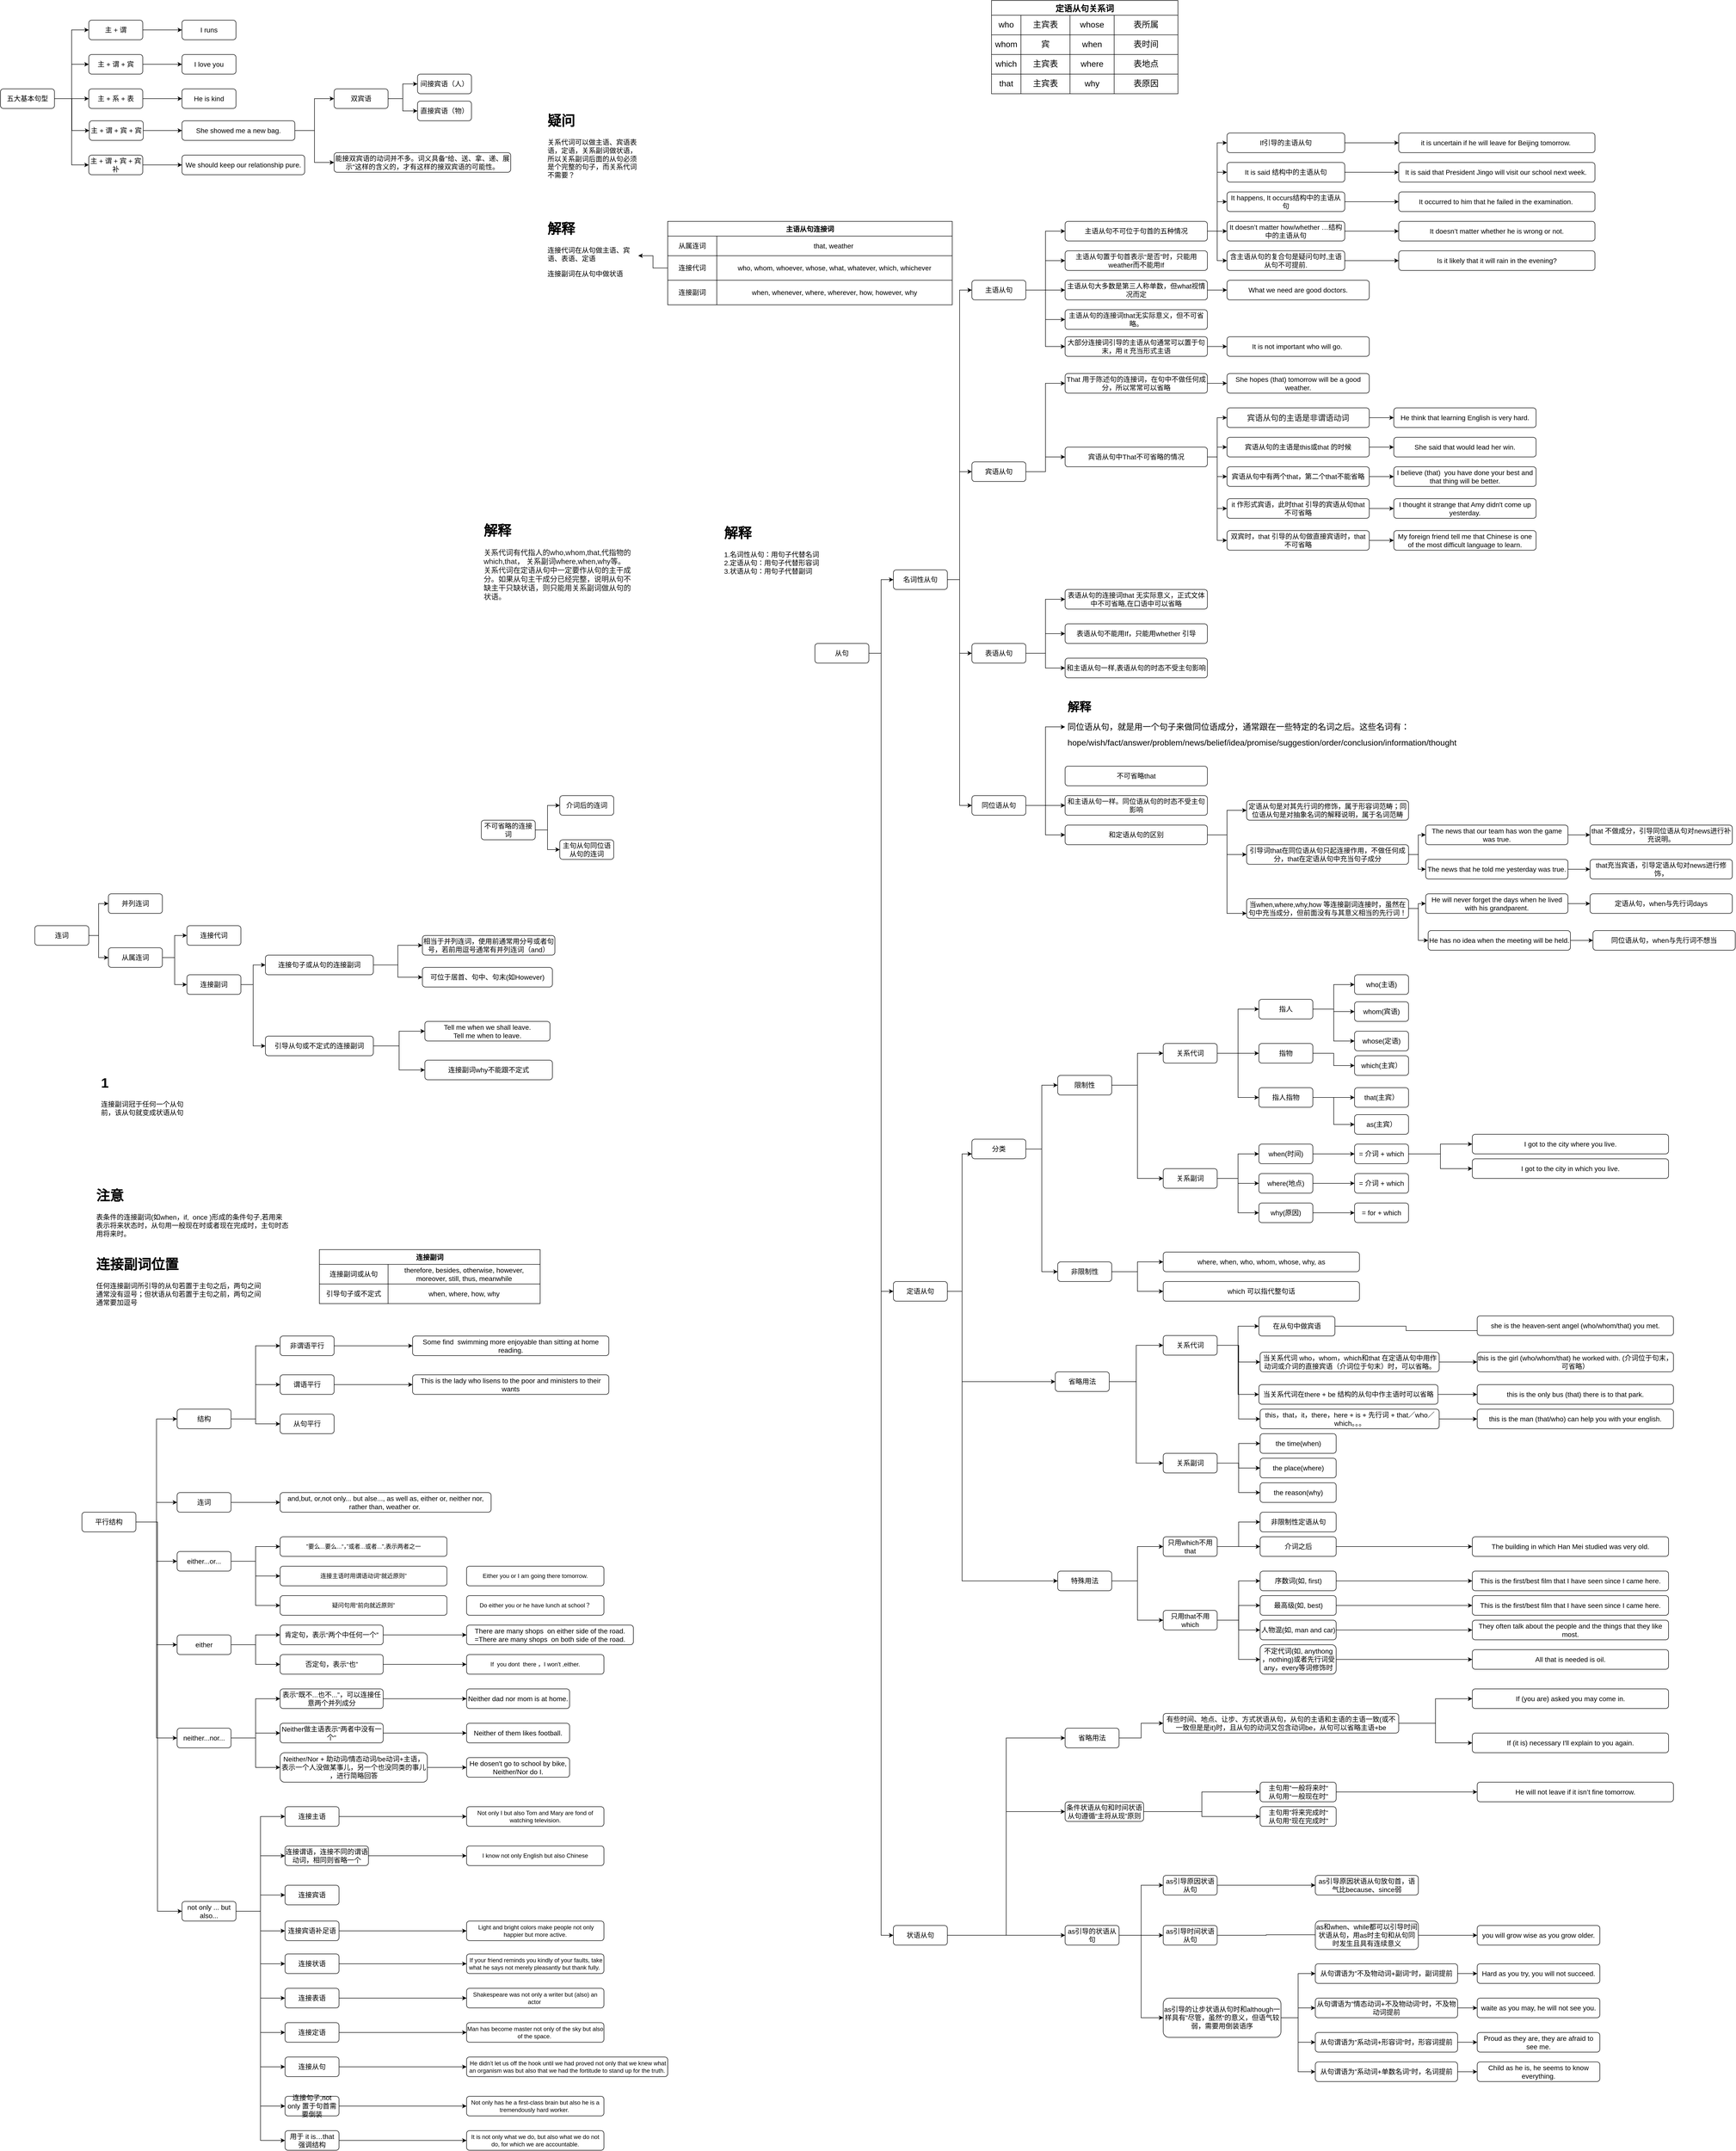 <mxfile version="16.0.3" type="github">
  <diagram id="cXc33DGXLgx8d8EKlPw0" name="Page-1">
    <mxGraphModel dx="3903" dy="1931" grid="1" gridSize="10" guides="1" tooltips="1" connect="1" arrows="1" fold="1" page="1" pageScale="1" pageWidth="827" pageHeight="1169" math="0" shadow="0">
      <root>
        <mxCell id="0" />
        <mxCell id="1" parent="0" />
        <mxCell id="fdq9fxZ1Vu2edUadi-i_-5" style="edgeStyle=orthogonalEdgeStyle;rounded=0;orthogonalLoop=1;jettySize=auto;html=1;entryX=0;entryY=0.5;entryDx=0;entryDy=0;fontSize=14;" parent="1" source="fdq9fxZ1Vu2edUadi-i_-1" target="fdq9fxZ1Vu2edUadi-i_-2" edge="1">
          <mxGeometry relative="1" as="geometry" />
        </mxCell>
        <mxCell id="fdq9fxZ1Vu2edUadi-i_-7" style="edgeStyle=orthogonalEdgeStyle;rounded=0;orthogonalLoop=1;jettySize=auto;html=1;entryX=0;entryY=0.5;entryDx=0;entryDy=0;fontSize=14;" parent="1" source="fdq9fxZ1Vu2edUadi-i_-1" target="fdq9fxZ1Vu2edUadi-i_-4" edge="1">
          <mxGeometry relative="1" as="geometry" />
        </mxCell>
        <mxCell id="gS3lgQ0bvfWNoaPxvp5E-179" style="edgeStyle=orthogonalEdgeStyle;rounded=0;orthogonalLoop=1;jettySize=auto;html=1;entryX=0;entryY=0.5;entryDx=0;entryDy=0;fontSize=17;" parent="1" source="fdq9fxZ1Vu2edUadi-i_-1" target="fdq9fxZ1Vu2edUadi-i_-3" edge="1">
          <mxGeometry relative="1" as="geometry" />
        </mxCell>
        <mxCell id="fdq9fxZ1Vu2edUadi-i_-1" value="&lt;span style=&quot;font-size: 14px&quot;&gt;从句&lt;/span&gt;" style="rounded=1;whiteSpace=wrap;html=1;" parent="1" vertex="1">
          <mxGeometry x="-160" y="270" width="110" height="40" as="geometry" />
        </mxCell>
        <mxCell id="fdq9fxZ1Vu2edUadi-i_-14" style="edgeStyle=orthogonalEdgeStyle;rounded=0;orthogonalLoop=1;jettySize=auto;html=1;entryX=0;entryY=0.5;entryDx=0;entryDy=0;fontSize=14;" parent="1" source="fdq9fxZ1Vu2edUadi-i_-2" target="fdq9fxZ1Vu2edUadi-i_-9" edge="1">
          <mxGeometry relative="1" as="geometry" />
        </mxCell>
        <mxCell id="fdq9fxZ1Vu2edUadi-i_-15" style="edgeStyle=orthogonalEdgeStyle;rounded=0;orthogonalLoop=1;jettySize=auto;html=1;entryX=0;entryY=0.5;entryDx=0;entryDy=0;fontSize=14;" parent="1" source="fdq9fxZ1Vu2edUadi-i_-2" target="fdq9fxZ1Vu2edUadi-i_-10" edge="1">
          <mxGeometry relative="1" as="geometry" />
        </mxCell>
        <mxCell id="fdq9fxZ1Vu2edUadi-i_-16" style="edgeStyle=orthogonalEdgeStyle;rounded=0;orthogonalLoop=1;jettySize=auto;html=1;entryX=0;entryY=0.5;entryDx=0;entryDy=0;fontSize=14;" parent="1" source="fdq9fxZ1Vu2edUadi-i_-2" target="fdq9fxZ1Vu2edUadi-i_-12" edge="1">
          <mxGeometry relative="1" as="geometry" />
        </mxCell>
        <mxCell id="gS3lgQ0bvfWNoaPxvp5E-29" style="edgeStyle=orthogonalEdgeStyle;rounded=0;orthogonalLoop=1;jettySize=auto;html=1;entryX=0;entryY=0.5;entryDx=0;entryDy=0;" parent="1" source="fdq9fxZ1Vu2edUadi-i_-2" target="fdq9fxZ1Vu2edUadi-i_-11" edge="1">
          <mxGeometry relative="1" as="geometry" />
        </mxCell>
        <mxCell id="fdq9fxZ1Vu2edUadi-i_-2" value="&lt;span style=&quot;font-size: 14px&quot;&gt;名词性从句&lt;/span&gt;" style="rounded=1;whiteSpace=wrap;html=1;" parent="1" vertex="1">
          <mxGeometry y="120" width="110" height="40" as="geometry" />
        </mxCell>
        <mxCell id="gS3lgQ0bvfWNoaPxvp5E-188" style="edgeStyle=orthogonalEdgeStyle;rounded=0;orthogonalLoop=1;jettySize=auto;html=1;entryX=0;entryY=0.75;entryDx=0;entryDy=0;fontSize=17;" parent="1" source="fdq9fxZ1Vu2edUadi-i_-3" target="gS3lgQ0bvfWNoaPxvp5E-180" edge="1">
          <mxGeometry relative="1" as="geometry">
            <Array as="points">
              <mxPoint x="140" y="1590" />
              <mxPoint x="140" y="1310" />
            </Array>
          </mxGeometry>
        </mxCell>
        <mxCell id="gS3lgQ0bvfWNoaPxvp5E-225" style="edgeStyle=orthogonalEdgeStyle;rounded=0;orthogonalLoop=1;jettySize=auto;html=1;entryX=0;entryY=0.5;entryDx=0;entryDy=0;fontSize=17;" parent="1" source="fdq9fxZ1Vu2edUadi-i_-3" target="gS3lgQ0bvfWNoaPxvp5E-218" edge="1">
          <mxGeometry relative="1" as="geometry">
            <Array as="points">
              <mxPoint x="140" y="1590" />
              <mxPoint x="140" y="1774" />
            </Array>
          </mxGeometry>
        </mxCell>
        <mxCell id="gS3lgQ0bvfWNoaPxvp5E-251" style="edgeStyle=orthogonalEdgeStyle;rounded=0;orthogonalLoop=1;jettySize=auto;html=1;entryX=0;entryY=0.5;entryDx=0;entryDy=0;fontSize=17;" parent="1" source="fdq9fxZ1Vu2edUadi-i_-3" target="gS3lgQ0bvfWNoaPxvp5E-250" edge="1">
          <mxGeometry relative="1" as="geometry">
            <Array as="points">
              <mxPoint x="140" y="1590" />
              <mxPoint x="140" y="2180" />
            </Array>
          </mxGeometry>
        </mxCell>
        <mxCell id="fdq9fxZ1Vu2edUadi-i_-3" value="&lt;span style=&quot;font-size: 14px&quot;&gt;定语从句&lt;/span&gt;" style="rounded=1;whiteSpace=wrap;html=1;" parent="1" vertex="1">
          <mxGeometry y="1570" width="110" height="40" as="geometry" />
        </mxCell>
        <mxCell id="gS3lgQ0bvfWNoaPxvp5E-300" style="edgeStyle=orthogonalEdgeStyle;rounded=0;orthogonalLoop=1;jettySize=auto;html=1;fontSize=17;entryX=0;entryY=0.5;entryDx=0;entryDy=0;" parent="1" source="fdq9fxZ1Vu2edUadi-i_-4" target="gS3lgQ0bvfWNoaPxvp5E-295" edge="1">
          <mxGeometry relative="1" as="geometry">
            <mxPoint x="250" y="2750.0" as="targetPoint" />
          </mxGeometry>
        </mxCell>
        <mxCell id="gS3lgQ0bvfWNoaPxvp5E-303" style="edgeStyle=orthogonalEdgeStyle;rounded=0;orthogonalLoop=1;jettySize=auto;html=1;entryX=0;entryY=0.5;entryDx=0;entryDy=0;fontSize=17;" parent="1" source="fdq9fxZ1Vu2edUadi-i_-4" target="gS3lgQ0bvfWNoaPxvp5E-288" edge="1">
          <mxGeometry relative="1" as="geometry" />
        </mxCell>
        <mxCell id="gS3lgQ0bvfWNoaPxvp5E-313" style="edgeStyle=orthogonalEdgeStyle;rounded=0;orthogonalLoop=1;jettySize=auto;html=1;entryX=0;entryY=0.5;entryDx=0;entryDy=0;fontSize=17;" parent="1" source="fdq9fxZ1Vu2edUadi-i_-4" target="gS3lgQ0bvfWNoaPxvp5E-304" edge="1">
          <mxGeometry relative="1" as="geometry" />
        </mxCell>
        <mxCell id="fdq9fxZ1Vu2edUadi-i_-4" value="&lt;span style=&quot;font-size: 14px&quot;&gt;状语从句&lt;/span&gt;" style="rounded=1;whiteSpace=wrap;html=1;" parent="1" vertex="1">
          <mxGeometry y="2882" width="110" height="40" as="geometry" />
        </mxCell>
        <mxCell id="fdq9fxZ1Vu2edUadi-i_-8" value="&lt;h1&gt;解释&lt;/h1&gt;&lt;div&gt;1.名词性从句：用句子代替名词&lt;/div&gt;&lt;div&gt;2.定语从句：用句子代替形容词&lt;/div&gt;&lt;div&gt;3.状语从句：用句子代替副词&lt;/div&gt;&lt;p&gt;&lt;br&gt;&lt;/p&gt;" style="text;html=1;strokeColor=none;fillColor=none;spacing=5;spacingTop=-20;whiteSpace=wrap;overflow=hidden;rounded=0;fontSize=14;" parent="1" vertex="1">
          <mxGeometry x="-350" y="20" width="220" height="120" as="geometry" />
        </mxCell>
        <mxCell id="fdq9fxZ1Vu2edUadi-i_-123" style="edgeStyle=orthogonalEdgeStyle;rounded=0;orthogonalLoop=1;jettySize=auto;html=1;entryX=0;entryY=0.5;entryDx=0;entryDy=0;fontSize=14;" parent="1" source="fdq9fxZ1Vu2edUadi-i_-9" target="fdq9fxZ1Vu2edUadi-i_-122" edge="1">
          <mxGeometry relative="1" as="geometry" />
        </mxCell>
        <mxCell id="fdq9fxZ1Vu2edUadi-i_-131" style="edgeStyle=orthogonalEdgeStyle;rounded=0;orthogonalLoop=1;jettySize=auto;html=1;entryX=0;entryY=0.5;entryDx=0;entryDy=0;fontSize=14;" parent="1" source="fdq9fxZ1Vu2edUadi-i_-9" target="fdq9fxZ1Vu2edUadi-i_-126" edge="1">
          <mxGeometry relative="1" as="geometry" />
        </mxCell>
        <mxCell id="fdq9fxZ1Vu2edUadi-i_-132" style="edgeStyle=orthogonalEdgeStyle;rounded=0;orthogonalLoop=1;jettySize=auto;html=1;entryX=0;entryY=0.5;entryDx=0;entryDy=0;fontSize=14;" parent="1" source="fdq9fxZ1Vu2edUadi-i_-9" target="fdq9fxZ1Vu2edUadi-i_-127" edge="1">
          <mxGeometry relative="1" as="geometry" />
        </mxCell>
        <mxCell id="fdq9fxZ1Vu2edUadi-i_-134" style="edgeStyle=orthogonalEdgeStyle;rounded=0;orthogonalLoop=1;jettySize=auto;html=1;entryX=0;entryY=0.5;entryDx=0;entryDy=0;fontSize=14;" parent="1" source="fdq9fxZ1Vu2edUadi-i_-9" target="fdq9fxZ1Vu2edUadi-i_-133" edge="1">
          <mxGeometry relative="1" as="geometry" />
        </mxCell>
        <mxCell id="fdq9fxZ1Vu2edUadi-i_-136" style="edgeStyle=orthogonalEdgeStyle;rounded=0;orthogonalLoop=1;jettySize=auto;html=1;entryX=0;entryY=0.5;entryDx=0;entryDy=0;fontSize=14;" parent="1" source="fdq9fxZ1Vu2edUadi-i_-9" target="fdq9fxZ1Vu2edUadi-i_-135" edge="1">
          <mxGeometry relative="1" as="geometry" />
        </mxCell>
        <mxCell id="fdq9fxZ1Vu2edUadi-i_-9" value="&lt;span style=&quot;font-size: 14px&quot;&gt;主语从句&lt;/span&gt;" style="rounded=1;whiteSpace=wrap;html=1;" parent="1" vertex="1">
          <mxGeometry x="160" y="-470" width="110" height="40" as="geometry" />
        </mxCell>
        <mxCell id="gS3lgQ0bvfWNoaPxvp5E-4" style="edgeStyle=orthogonalEdgeStyle;rounded=0;orthogonalLoop=1;jettySize=auto;html=1;entryX=0;entryY=0.5;entryDx=0;entryDy=0;" parent="1" source="fdq9fxZ1Vu2edUadi-i_-10" target="gS3lgQ0bvfWNoaPxvp5E-1" edge="1">
          <mxGeometry relative="1" as="geometry" />
        </mxCell>
        <mxCell id="gS3lgQ0bvfWNoaPxvp5E-17" style="edgeStyle=orthogonalEdgeStyle;rounded=0;orthogonalLoop=1;jettySize=auto;html=1;" parent="1" source="fdq9fxZ1Vu2edUadi-i_-10" target="gS3lgQ0bvfWNoaPxvp5E-6" edge="1">
          <mxGeometry relative="1" as="geometry" />
        </mxCell>
        <mxCell id="fdq9fxZ1Vu2edUadi-i_-10" value="&lt;span style=&quot;font-size: 14px&quot;&gt;宾语从句&lt;/span&gt;" style="rounded=1;whiteSpace=wrap;html=1;" parent="1" vertex="1">
          <mxGeometry x="160" y="-100" width="110" height="40" as="geometry" />
        </mxCell>
        <mxCell id="gS3lgQ0bvfWNoaPxvp5E-32" style="edgeStyle=orthogonalEdgeStyle;rounded=0;orthogonalLoop=1;jettySize=auto;html=1;entryX=0;entryY=0.5;entryDx=0;entryDy=0;" parent="1" source="fdq9fxZ1Vu2edUadi-i_-11" target="gS3lgQ0bvfWNoaPxvp5E-28" edge="1">
          <mxGeometry relative="1" as="geometry" />
        </mxCell>
        <mxCell id="gS3lgQ0bvfWNoaPxvp5E-33" style="edgeStyle=orthogonalEdgeStyle;rounded=0;orthogonalLoop=1;jettySize=auto;html=1;entryX=0;entryY=0.5;entryDx=0;entryDy=0;" parent="1" source="fdq9fxZ1Vu2edUadi-i_-11" target="gS3lgQ0bvfWNoaPxvp5E-30" edge="1">
          <mxGeometry relative="1" as="geometry" />
        </mxCell>
        <mxCell id="gS3lgQ0bvfWNoaPxvp5E-34" style="edgeStyle=orthogonalEdgeStyle;rounded=0;orthogonalLoop=1;jettySize=auto;html=1;" parent="1" source="fdq9fxZ1Vu2edUadi-i_-11" target="gS3lgQ0bvfWNoaPxvp5E-31" edge="1">
          <mxGeometry relative="1" as="geometry" />
        </mxCell>
        <mxCell id="fdq9fxZ1Vu2edUadi-i_-11" value="&lt;span style=&quot;font-size: 14px&quot;&gt;表语从句&lt;/span&gt;" style="rounded=1;whiteSpace=wrap;html=1;" parent="1" vertex="1">
          <mxGeometry x="160" y="270" width="110" height="40" as="geometry" />
        </mxCell>
        <mxCell id="gS3lgQ0bvfWNoaPxvp5E-36" style="edgeStyle=orthogonalEdgeStyle;rounded=0;orthogonalLoop=1;jettySize=auto;html=1;entryX=0;entryY=0.5;entryDx=0;entryDy=0;" parent="1" source="fdq9fxZ1Vu2edUadi-i_-12" target="gS3lgQ0bvfWNoaPxvp5E-35" edge="1">
          <mxGeometry relative="1" as="geometry" />
        </mxCell>
        <mxCell id="gS3lgQ0bvfWNoaPxvp5E-44" style="edgeStyle=orthogonalEdgeStyle;rounded=0;orthogonalLoop=1;jettySize=auto;html=1;entryX=0;entryY=0.5;entryDx=0;entryDy=0;fontSize=17;" parent="1" source="fdq9fxZ1Vu2edUadi-i_-12" target="gS3lgQ0bvfWNoaPxvp5E-40" edge="1">
          <mxGeometry relative="1" as="geometry" />
        </mxCell>
        <mxCell id="gS3lgQ0bvfWNoaPxvp5E-45" style="edgeStyle=orthogonalEdgeStyle;rounded=0;orthogonalLoop=1;jettySize=auto;html=1;entryX=0;entryY=0.5;entryDx=0;entryDy=0;fontSize=17;" parent="1" source="fdq9fxZ1Vu2edUadi-i_-12" target="gS3lgQ0bvfWNoaPxvp5E-41" edge="1">
          <mxGeometry relative="1" as="geometry" />
        </mxCell>
        <mxCell id="fdq9fxZ1Vu2edUadi-i_-12" value="&lt;span style=&quot;font-size: 14px&quot;&gt;同位语从句&lt;/span&gt;" style="rounded=1;whiteSpace=wrap;html=1;" parent="1" vertex="1">
          <mxGeometry x="160" y="580" width="110" height="40" as="geometry" />
        </mxCell>
        <mxCell id="fdq9fxZ1Vu2edUadi-i_-27" value="主语从句连接词" style="shape=table;startSize=30;container=1;collapsible=0;childLayout=tableLayout;fontStyle=1;align=center;pointerEvents=1;fontSize=14;" parent="1" vertex="1">
          <mxGeometry x="-460" y="-590" width="580" height="170" as="geometry" />
        </mxCell>
        <mxCell id="fdq9fxZ1Vu2edUadi-i_-28" value="" style="shape=partialRectangle;html=1;whiteSpace=wrap;collapsible=0;dropTarget=0;pointerEvents=0;fillColor=none;top=0;left=0;bottom=0;right=0;points=[[0,0.5],[1,0.5]];portConstraint=eastwest;fontSize=14;" parent="fdq9fxZ1Vu2edUadi-i_-27" vertex="1">
          <mxGeometry y="30" width="580" height="40" as="geometry" />
        </mxCell>
        <mxCell id="fdq9fxZ1Vu2edUadi-i_-29" value="从属连词" style="shape=partialRectangle;html=1;whiteSpace=wrap;connectable=0;fillColor=none;top=0;left=0;bottom=0;right=0;overflow=hidden;pointerEvents=1;fontSize=14;" parent="fdq9fxZ1Vu2edUadi-i_-28" vertex="1">
          <mxGeometry width="100" height="40" as="geometry">
            <mxRectangle width="100" height="40" as="alternateBounds" />
          </mxGeometry>
        </mxCell>
        <mxCell id="fdq9fxZ1Vu2edUadi-i_-30" value="that, weather&amp;nbsp;" style="shape=partialRectangle;html=1;whiteSpace=wrap;connectable=0;fillColor=none;top=0;left=0;bottom=0;right=0;overflow=hidden;pointerEvents=1;fontSize=14;" parent="fdq9fxZ1Vu2edUadi-i_-28" vertex="1">
          <mxGeometry x="100" width="480" height="40" as="geometry">
            <mxRectangle width="480" height="40" as="alternateBounds" />
          </mxGeometry>
        </mxCell>
        <mxCell id="fdq9fxZ1Vu2edUadi-i_-32" value="" style="shape=partialRectangle;html=1;whiteSpace=wrap;collapsible=0;dropTarget=0;pointerEvents=0;fillColor=none;top=0;left=0;bottom=0;right=0;points=[[0,0.5],[1,0.5]];portConstraint=eastwest;fontSize=14;" parent="fdq9fxZ1Vu2edUadi-i_-27" vertex="1">
          <mxGeometry y="70" width="580" height="50" as="geometry" />
        </mxCell>
        <mxCell id="fdq9fxZ1Vu2edUadi-i_-33" value="连接代词" style="shape=partialRectangle;html=1;whiteSpace=wrap;connectable=0;fillColor=none;top=0;left=0;bottom=0;right=0;overflow=hidden;pointerEvents=1;fontSize=14;" parent="fdq9fxZ1Vu2edUadi-i_-32" vertex="1">
          <mxGeometry width="100" height="50" as="geometry">
            <mxRectangle width="100" height="50" as="alternateBounds" />
          </mxGeometry>
        </mxCell>
        <mxCell id="fdq9fxZ1Vu2edUadi-i_-34" value="who, whom, whoever, whose, what, whatever, which, whichever" style="shape=partialRectangle;html=1;whiteSpace=wrap;connectable=0;fillColor=none;top=0;left=0;bottom=0;right=0;overflow=hidden;pointerEvents=1;fontSize=14;" parent="fdq9fxZ1Vu2edUadi-i_-32" vertex="1">
          <mxGeometry x="100" width="480" height="50" as="geometry">
            <mxRectangle width="480" height="50" as="alternateBounds" />
          </mxGeometry>
        </mxCell>
        <mxCell id="fdq9fxZ1Vu2edUadi-i_-36" value="" style="shape=partialRectangle;html=1;whiteSpace=wrap;collapsible=0;dropTarget=0;pointerEvents=0;fillColor=none;top=0;left=0;bottom=0;right=0;points=[[0,0.5],[1,0.5]];portConstraint=eastwest;fontSize=14;" parent="fdq9fxZ1Vu2edUadi-i_-27" vertex="1">
          <mxGeometry y="120" width="580" height="50" as="geometry" />
        </mxCell>
        <mxCell id="fdq9fxZ1Vu2edUadi-i_-37" value="连接副词" style="shape=partialRectangle;html=1;whiteSpace=wrap;connectable=0;fillColor=none;top=0;left=0;bottom=0;right=0;overflow=hidden;pointerEvents=1;fontSize=14;" parent="fdq9fxZ1Vu2edUadi-i_-36" vertex="1">
          <mxGeometry width="100" height="50" as="geometry">
            <mxRectangle width="100" height="50" as="alternateBounds" />
          </mxGeometry>
        </mxCell>
        <mxCell id="fdq9fxZ1Vu2edUadi-i_-38" value="when, whenever, where, wherever, how, however, why" style="shape=partialRectangle;html=1;whiteSpace=wrap;connectable=0;fillColor=none;top=0;left=0;bottom=0;right=0;overflow=hidden;pointerEvents=1;fontSize=14;" parent="fdq9fxZ1Vu2edUadi-i_-36" vertex="1">
          <mxGeometry x="100" width="480" height="50" as="geometry">
            <mxRectangle width="480" height="50" as="alternateBounds" />
          </mxGeometry>
        </mxCell>
        <mxCell id="fdq9fxZ1Vu2edUadi-i_-74" value="&lt;h1&gt;解释&lt;/h1&gt;&lt;p&gt;连接代词在从句做主语、宾语、表语、定语&lt;/p&gt;&lt;p&gt;连接副词在从句中做状语&lt;/p&gt;" style="text;html=1;strokeColor=none;fillColor=none;spacing=5;spacingTop=-20;whiteSpace=wrap;overflow=hidden;rounded=0;fontSize=14;" parent="1" vertex="1">
          <mxGeometry x="-710" y="-600" width="190" height="160" as="geometry" />
        </mxCell>
        <mxCell id="fdq9fxZ1Vu2edUadi-i_-75" style="edgeStyle=orthogonalEdgeStyle;rounded=0;orthogonalLoop=1;jettySize=auto;html=1;fontSize=14;" parent="1" source="fdq9fxZ1Vu2edUadi-i_-32" target="fdq9fxZ1Vu2edUadi-i_-74" edge="1">
          <mxGeometry relative="1" as="geometry" />
        </mxCell>
        <mxCell id="fdq9fxZ1Vu2edUadi-i_-76" value="&lt;h1&gt;疑问&lt;/h1&gt;&lt;p&gt;关系代词可以做主语、宾语表语，定语，关系副词做状语，所以关系副词后面的从句必须是个完整的句子，而关系代词不需要？&lt;/p&gt;" style="text;html=1;strokeColor=none;fillColor=none;spacing=5;spacingTop=-20;whiteSpace=wrap;overflow=hidden;rounded=0;fontSize=14;" parent="1" vertex="1">
          <mxGeometry x="-710" y="-820" width="190" height="160" as="geometry" />
        </mxCell>
        <mxCell id="fdq9fxZ1Vu2edUadi-i_-82" style="edgeStyle=orthogonalEdgeStyle;rounded=0;orthogonalLoop=1;jettySize=auto;html=1;entryX=0;entryY=0.5;entryDx=0;entryDy=0;fontSize=14;" parent="1" source="fdq9fxZ1Vu2edUadi-i_-77" target="fdq9fxZ1Vu2edUadi-i_-79" edge="1">
          <mxGeometry relative="1" as="geometry" />
        </mxCell>
        <mxCell id="fdq9fxZ1Vu2edUadi-i_-83" style="edgeStyle=orthogonalEdgeStyle;rounded=0;orthogonalLoop=1;jettySize=auto;html=1;entryX=0;entryY=0.5;entryDx=0;entryDy=0;fontSize=14;" parent="1" source="fdq9fxZ1Vu2edUadi-i_-77" target="fdq9fxZ1Vu2edUadi-i_-78" edge="1">
          <mxGeometry relative="1" as="geometry" />
        </mxCell>
        <mxCell id="fdq9fxZ1Vu2edUadi-i_-77" value="&lt;span style=&quot;font-size: 14px&quot;&gt;连词&lt;/span&gt;" style="rounded=1;whiteSpace=wrap;html=1;" parent="1" vertex="1">
          <mxGeometry x="-1750" y="845" width="110" height="40" as="geometry" />
        </mxCell>
        <mxCell id="fdq9fxZ1Vu2edUadi-i_-84" style="edgeStyle=orthogonalEdgeStyle;rounded=0;orthogonalLoop=1;jettySize=auto;html=1;entryX=0;entryY=0.5;entryDx=0;entryDy=0;fontSize=14;" parent="1" source="fdq9fxZ1Vu2edUadi-i_-78" target="fdq9fxZ1Vu2edUadi-i_-80" edge="1">
          <mxGeometry relative="1" as="geometry" />
        </mxCell>
        <mxCell id="fdq9fxZ1Vu2edUadi-i_-85" style="edgeStyle=orthogonalEdgeStyle;rounded=0;orthogonalLoop=1;jettySize=auto;html=1;entryX=0;entryY=0.5;entryDx=0;entryDy=0;fontSize=14;" parent="1" source="fdq9fxZ1Vu2edUadi-i_-78" target="fdq9fxZ1Vu2edUadi-i_-81" edge="1">
          <mxGeometry relative="1" as="geometry" />
        </mxCell>
        <mxCell id="fdq9fxZ1Vu2edUadi-i_-78" value="&lt;span style=&quot;font-size: 14px&quot;&gt;从属连词&lt;/span&gt;" style="rounded=1;whiteSpace=wrap;html=1;" parent="1" vertex="1">
          <mxGeometry x="-1600" y="890" width="110" height="40" as="geometry" />
        </mxCell>
        <mxCell id="fdq9fxZ1Vu2edUadi-i_-79" value="&lt;span style=&quot;font-size: 14px&quot;&gt;并列连词&lt;/span&gt;" style="rounded=1;whiteSpace=wrap;html=1;" parent="1" vertex="1">
          <mxGeometry x="-1600" y="780" width="110" height="40" as="geometry" />
        </mxCell>
        <mxCell id="fdq9fxZ1Vu2edUadi-i_-80" value="&lt;span style=&quot;font-size: 14px&quot;&gt;连接代词&lt;/span&gt;" style="rounded=1;whiteSpace=wrap;html=1;" parent="1" vertex="1">
          <mxGeometry x="-1440" y="845" width="110" height="40" as="geometry" />
        </mxCell>
        <mxCell id="fdq9fxZ1Vu2edUadi-i_-94" style="edgeStyle=orthogonalEdgeStyle;rounded=0;orthogonalLoop=1;jettySize=auto;html=1;entryX=0;entryY=0.5;entryDx=0;entryDy=0;fontSize=14;" parent="1" source="fdq9fxZ1Vu2edUadi-i_-81" target="fdq9fxZ1Vu2edUadi-i_-92" edge="1">
          <mxGeometry relative="1" as="geometry" />
        </mxCell>
        <mxCell id="fdq9fxZ1Vu2edUadi-i_-95" style="edgeStyle=orthogonalEdgeStyle;rounded=0;orthogonalLoop=1;jettySize=auto;html=1;entryX=0;entryY=0.5;entryDx=0;entryDy=0;fontSize=14;" parent="1" source="fdq9fxZ1Vu2edUadi-i_-81" target="fdq9fxZ1Vu2edUadi-i_-93" edge="1">
          <mxGeometry relative="1" as="geometry" />
        </mxCell>
        <mxCell id="fdq9fxZ1Vu2edUadi-i_-81" value="&lt;span style=&quot;font-size: 14px&quot;&gt;连接副词&lt;/span&gt;" style="rounded=1;whiteSpace=wrap;html=1;" parent="1" vertex="1">
          <mxGeometry x="-1440" y="945" width="110" height="40" as="geometry" />
        </mxCell>
        <mxCell id="fdq9fxZ1Vu2edUadi-i_-87" value="&lt;h1&gt;解释&lt;/h1&gt;&lt;p&gt;&lt;span style=&quot;color: rgb(18 , 18 , 18) ; font-family: , &amp;#34;blinkmacsystemfont&amp;#34; , &amp;#34;helvetica neue&amp;#34; , &amp;#34;pingfang sc&amp;#34; , &amp;#34;microsoft yahei&amp;#34; , &amp;#34;source han sans sc&amp;#34; , &amp;#34;noto sans cjk sc&amp;#34; , &amp;#34;wenquanyi micro hei&amp;#34; , sans-serif ; font-size: 15px ; background-color: rgb(255 , 255 , 255)&quot;&gt;关系代词有代指人的who,whom,that,代指物的which,that， 关系副词where,when,why等。关系代词在定语从句中一定要作从句的主干成分。如果从句主干成分已经完整，说明从句不缺主干只缺状语，则只能用关系副词做从句的状语。&lt;/span&gt;&lt;br&gt;&lt;/p&gt;" style="text;html=1;strokeColor=none;fillColor=none;spacing=5;spacingTop=-20;whiteSpace=wrap;overflow=hidden;rounded=0;fontSize=14;" parent="1" vertex="1">
          <mxGeometry x="-840" y="15" width="310" height="175" as="geometry" />
        </mxCell>
        <mxCell id="fdq9fxZ1Vu2edUadi-i_-88" value="&lt;h1&gt;1&lt;/h1&gt;&lt;p&gt;连接副词冠于任何一个从句前，该从句就变成状语从句&lt;/p&gt;" style="text;html=1;strokeColor=none;fillColor=none;spacing=5;spacingTop=-20;whiteSpace=wrap;overflow=hidden;rounded=0;fontSize=14;" parent="1" vertex="1">
          <mxGeometry x="-1620" y="1140" width="190" height="120" as="geometry" />
        </mxCell>
        <mxCell id="fdq9fxZ1Vu2edUadi-i_-89" value="&lt;h1&gt;连接副词位置&lt;/h1&gt;&lt;div&gt;任何连接副词所引导的从句若置于主句之后，两句之间通常没有逗号；但状语从句若置于主句之前，两句之间通常要加逗号&lt;/div&gt;" style="text;html=1;strokeColor=none;fillColor=none;spacing=5;spacingTop=-20;whiteSpace=wrap;overflow=hidden;rounded=0;fontSize=14;" parent="1" vertex="1">
          <mxGeometry x="-1630" y="1510" width="350" height="131" as="geometry" />
        </mxCell>
        <mxCell id="fdq9fxZ1Vu2edUadi-i_-91" value="&lt;h1&gt;注意&lt;/h1&gt;&lt;p&gt;表条件的连接副词(如when，if,&amp;nbsp; once )形成的条件句子,若用来表示将来状态时，从句用一般现在时或者现在完成时，主句时态用将来时。&lt;/p&gt;" style="text;html=1;strokeColor=none;fillColor=none;spacing=5;spacingTop=-20;whiteSpace=wrap;overflow=hidden;rounded=0;fontSize=14;" parent="1" vertex="1">
          <mxGeometry x="-1630" y="1370" width="400" height="120" as="geometry" />
        </mxCell>
        <mxCell id="fdq9fxZ1Vu2edUadi-i_-113" style="edgeStyle=orthogonalEdgeStyle;rounded=0;orthogonalLoop=1;jettySize=auto;html=1;fontSize=14;" parent="1" source="fdq9fxZ1Vu2edUadi-i_-92" target="fdq9fxZ1Vu2edUadi-i_-96" edge="1">
          <mxGeometry relative="1" as="geometry" />
        </mxCell>
        <mxCell id="fdq9fxZ1Vu2edUadi-i_-114" style="edgeStyle=orthogonalEdgeStyle;rounded=0;orthogonalLoop=1;jettySize=auto;html=1;fontSize=14;" parent="1" source="fdq9fxZ1Vu2edUadi-i_-92" target="fdq9fxZ1Vu2edUadi-i_-97" edge="1">
          <mxGeometry relative="1" as="geometry" />
        </mxCell>
        <mxCell id="fdq9fxZ1Vu2edUadi-i_-92" value="&lt;span style=&quot;font-size: 14px&quot;&gt;连接句子或从句的连接副词&lt;/span&gt;" style="rounded=1;whiteSpace=wrap;html=1;" parent="1" vertex="1">
          <mxGeometry x="-1280" y="905" width="220" height="40" as="geometry" />
        </mxCell>
        <mxCell id="fdq9fxZ1Vu2edUadi-i_-115" style="edgeStyle=orthogonalEdgeStyle;rounded=0;orthogonalLoop=1;jettySize=auto;html=1;entryX=0;entryY=0.5;entryDx=0;entryDy=0;fontSize=14;" parent="1" source="fdq9fxZ1Vu2edUadi-i_-93" target="fdq9fxZ1Vu2edUadi-i_-98" edge="1">
          <mxGeometry relative="1" as="geometry" />
        </mxCell>
        <mxCell id="fdq9fxZ1Vu2edUadi-i_-116" style="edgeStyle=orthogonalEdgeStyle;rounded=0;orthogonalLoop=1;jettySize=auto;html=1;entryX=0;entryY=0.5;entryDx=0;entryDy=0;fontSize=14;" parent="1" source="fdq9fxZ1Vu2edUadi-i_-93" target="fdq9fxZ1Vu2edUadi-i_-99" edge="1">
          <mxGeometry relative="1" as="geometry" />
        </mxCell>
        <mxCell id="fdq9fxZ1Vu2edUadi-i_-93" value="&lt;span style=&quot;font-size: 14px&quot;&gt;引导从句或不定式的连接副词&lt;/span&gt;" style="rounded=1;whiteSpace=wrap;html=1;" parent="1" vertex="1">
          <mxGeometry x="-1280" y="1070" width="220" height="40" as="geometry" />
        </mxCell>
        <mxCell id="fdq9fxZ1Vu2edUadi-i_-96" value="&lt;span style=&quot;font-size: 14px&quot;&gt;相当于并列连词，使用前通常用分号或者句号，若前用逗号通常有并列连词（and）&lt;/span&gt;" style="rounded=1;whiteSpace=wrap;html=1;" parent="1" vertex="1">
          <mxGeometry x="-960" y="865" width="270" height="40" as="geometry" />
        </mxCell>
        <mxCell id="fdq9fxZ1Vu2edUadi-i_-97" value="&lt;span style=&quot;font-size: 14px&quot;&gt;可位于居首、句中、句末(如However)&lt;/span&gt;" style="rounded=1;whiteSpace=wrap;html=1;" parent="1" vertex="1">
          <mxGeometry x="-960" y="930" width="265" height="40" as="geometry" />
        </mxCell>
        <mxCell id="fdq9fxZ1Vu2edUadi-i_-98" value="&lt;span style=&quot;font-size: 14px&quot;&gt;Tell me when we shall leave.&lt;br&gt;Tell me when to leave.&lt;br&gt;&lt;/span&gt;" style="rounded=1;whiteSpace=wrap;html=1;" parent="1" vertex="1">
          <mxGeometry x="-955" y="1040" width="255" height="40" as="geometry" />
        </mxCell>
        <mxCell id="fdq9fxZ1Vu2edUadi-i_-99" value="&lt;span style=&quot;font-size: 14px&quot;&gt;连接副词why不能跟不定式&lt;/span&gt;" style="rounded=1;whiteSpace=wrap;html=1;" parent="1" vertex="1">
          <mxGeometry x="-955" y="1119" width="260" height="40" as="geometry" />
        </mxCell>
        <mxCell id="fdq9fxZ1Vu2edUadi-i_-100" value="连接副词" style="shape=table;startSize=30;container=1;collapsible=0;childLayout=tableLayout;fontStyle=1;align=center;pointerEvents=1;fontSize=14;" parent="1" vertex="1">
          <mxGeometry x="-1170" y="1505" width="450" height="110" as="geometry" />
        </mxCell>
        <mxCell id="fdq9fxZ1Vu2edUadi-i_-105" value="" style="shape=partialRectangle;html=1;whiteSpace=wrap;collapsible=0;dropTarget=0;pointerEvents=0;fillColor=none;top=0;left=0;bottom=0;right=0;points=[[0,0.5],[1,0.5]];portConstraint=eastwest;fontSize=14;" parent="fdq9fxZ1Vu2edUadi-i_-100" vertex="1">
          <mxGeometry y="30" width="450" height="40" as="geometry" />
        </mxCell>
        <mxCell id="fdq9fxZ1Vu2edUadi-i_-106" value="连接副词或从句" style="shape=partialRectangle;html=1;whiteSpace=wrap;connectable=0;fillColor=none;top=0;left=0;bottom=0;right=0;overflow=hidden;pointerEvents=1;fontSize=14;" parent="fdq9fxZ1Vu2edUadi-i_-105" vertex="1">
          <mxGeometry width="140" height="40" as="geometry">
            <mxRectangle width="140" height="40" as="alternateBounds" />
          </mxGeometry>
        </mxCell>
        <mxCell id="fdq9fxZ1Vu2edUadi-i_-107" value="therefore, besides, otherwise, however, moreover, still, thus, meanwhile" style="shape=partialRectangle;html=1;whiteSpace=wrap;connectable=0;fillColor=none;top=0;left=0;bottom=0;right=0;overflow=hidden;pointerEvents=1;fontSize=14;" parent="fdq9fxZ1Vu2edUadi-i_-105" vertex="1">
          <mxGeometry x="140" width="310" height="40" as="geometry">
            <mxRectangle width="310" height="40" as="alternateBounds" />
          </mxGeometry>
        </mxCell>
        <mxCell id="fdq9fxZ1Vu2edUadi-i_-101" value="" style="shape=partialRectangle;html=1;whiteSpace=wrap;collapsible=0;dropTarget=0;pointerEvents=0;fillColor=none;top=0;left=0;bottom=0;right=0;points=[[0,0.5],[1,0.5]];portConstraint=eastwest;fontSize=14;" parent="fdq9fxZ1Vu2edUadi-i_-100" vertex="1">
          <mxGeometry y="70" width="450" height="40" as="geometry" />
        </mxCell>
        <mxCell id="fdq9fxZ1Vu2edUadi-i_-102" value="引导句子或不定式" style="shape=partialRectangle;html=1;whiteSpace=wrap;connectable=0;fillColor=none;top=0;left=0;bottom=0;right=0;overflow=hidden;pointerEvents=1;fontSize=14;" parent="fdq9fxZ1Vu2edUadi-i_-101" vertex="1">
          <mxGeometry width="140" height="40" as="geometry">
            <mxRectangle width="140" height="40" as="alternateBounds" />
          </mxGeometry>
        </mxCell>
        <mxCell id="fdq9fxZ1Vu2edUadi-i_-103" value="when, where, how, why" style="shape=partialRectangle;html=1;whiteSpace=wrap;connectable=0;fillColor=none;top=0;left=0;bottom=0;right=0;overflow=hidden;pointerEvents=1;fontSize=14;" parent="fdq9fxZ1Vu2edUadi-i_-101" vertex="1">
          <mxGeometry x="140" width="310" height="40" as="geometry">
            <mxRectangle width="310" height="40" as="alternateBounds" />
          </mxGeometry>
        </mxCell>
        <mxCell id="fdq9fxZ1Vu2edUadi-i_-120" style="edgeStyle=orthogonalEdgeStyle;rounded=0;orthogonalLoop=1;jettySize=auto;html=1;entryX=0;entryY=0.5;entryDx=0;entryDy=0;fontSize=14;" parent="1" source="fdq9fxZ1Vu2edUadi-i_-117" target="fdq9fxZ1Vu2edUadi-i_-118" edge="1">
          <mxGeometry relative="1" as="geometry" />
        </mxCell>
        <mxCell id="fdq9fxZ1Vu2edUadi-i_-121" style="edgeStyle=orthogonalEdgeStyle;rounded=0;orthogonalLoop=1;jettySize=auto;html=1;fontSize=14;" parent="1" source="fdq9fxZ1Vu2edUadi-i_-117" target="fdq9fxZ1Vu2edUadi-i_-119" edge="1">
          <mxGeometry relative="1" as="geometry" />
        </mxCell>
        <mxCell id="fdq9fxZ1Vu2edUadi-i_-117" value="&lt;span style=&quot;font-size: 14px&quot;&gt;不可省略的连接词&lt;/span&gt;" style="rounded=1;whiteSpace=wrap;html=1;" parent="1" vertex="1">
          <mxGeometry x="-840" y="630" width="110" height="40" as="geometry" />
        </mxCell>
        <mxCell id="fdq9fxZ1Vu2edUadi-i_-118" value="&lt;span style=&quot;font-size: 14px&quot;&gt;介词后的连词&lt;/span&gt;" style="rounded=1;whiteSpace=wrap;html=1;" parent="1" vertex="1">
          <mxGeometry x="-680" y="580" width="110" height="40" as="geometry" />
        </mxCell>
        <mxCell id="fdq9fxZ1Vu2edUadi-i_-119" value="&lt;span style=&quot;font-size: 14px&quot;&gt;主句从句同位语从句的连词&lt;/span&gt;" style="rounded=1;whiteSpace=wrap;html=1;" parent="1" vertex="1">
          <mxGeometry x="-680" y="670" width="110" height="40" as="geometry" />
        </mxCell>
        <mxCell id="fdq9fxZ1Vu2edUadi-i_-125" style="edgeStyle=orthogonalEdgeStyle;rounded=0;orthogonalLoop=1;jettySize=auto;html=1;fontSize=14;" parent="1" source="fdq9fxZ1Vu2edUadi-i_-122" target="fdq9fxZ1Vu2edUadi-i_-124" edge="1">
          <mxGeometry relative="1" as="geometry" />
        </mxCell>
        <mxCell id="fdq9fxZ1Vu2edUadi-i_-122" value="&lt;span style=&quot;font-size: 14px&quot;&gt;大部分连接词引导的主语从句通常可以置于句末，用 it 充当形式主语&lt;/span&gt;" style="rounded=1;whiteSpace=wrap;html=1;" parent="1" vertex="1">
          <mxGeometry x="350" y="-355" width="290" height="40" as="geometry" />
        </mxCell>
        <mxCell id="fdq9fxZ1Vu2edUadi-i_-124" value="&lt;span style=&quot;font-size: 14px&quot;&gt;It is not important who will go.&amp;nbsp;&lt;/span&gt;" style="rounded=1;whiteSpace=wrap;html=1;" parent="1" vertex="1">
          <mxGeometry x="680" y="-355" width="290" height="40" as="geometry" />
        </mxCell>
        <mxCell id="fdq9fxZ1Vu2edUadi-i_-126" value="&lt;span style=&quot;font-size: 14px&quot;&gt;主语从句的连接词that无实际意义，但不可省略。&lt;/span&gt;" style="rounded=1;whiteSpace=wrap;html=1;" parent="1" vertex="1">
          <mxGeometry x="350" y="-410" width="290" height="40" as="geometry" />
        </mxCell>
        <mxCell id="fdq9fxZ1Vu2edUadi-i_-130" style="edgeStyle=orthogonalEdgeStyle;rounded=0;orthogonalLoop=1;jettySize=auto;html=1;entryX=0;entryY=0.5;entryDx=0;entryDy=0;fontSize=14;" parent="1" source="fdq9fxZ1Vu2edUadi-i_-127" target="fdq9fxZ1Vu2edUadi-i_-129" edge="1">
          <mxGeometry relative="1" as="geometry" />
        </mxCell>
        <mxCell id="fdq9fxZ1Vu2edUadi-i_-127" value="&lt;span style=&quot;font-size: 14px&quot;&gt;主语从句大多数是第三人称单数，但what视情况而定&lt;/span&gt;" style="rounded=1;whiteSpace=wrap;html=1;" parent="1" vertex="1">
          <mxGeometry x="350" y="-470" width="290" height="40" as="geometry" />
        </mxCell>
        <mxCell id="fdq9fxZ1Vu2edUadi-i_-129" value="&lt;div&gt;&lt;span style=&quot;font-size: 14px&quot;&gt;What we need are good doctors.&lt;/span&gt;&lt;/div&gt;" style="rounded=1;whiteSpace=wrap;html=1;" parent="1" vertex="1">
          <mxGeometry x="680" y="-470" width="290" height="40" as="geometry" />
        </mxCell>
        <mxCell id="fdq9fxZ1Vu2edUadi-i_-133" value="&lt;span style=&quot;font-size: 14px&quot;&gt;主语从句置于句首表示“是否”时，只能用weather而不能用If&lt;/span&gt;" style="rounded=1;whiteSpace=wrap;html=1;" parent="1" vertex="1">
          <mxGeometry x="350" y="-530" width="290" height="40" as="geometry" />
        </mxCell>
        <mxCell id="fdq9fxZ1Vu2edUadi-i_-143" style="edgeStyle=orthogonalEdgeStyle;rounded=0;orthogonalLoop=1;jettySize=auto;html=1;entryX=0;entryY=0.5;entryDx=0;entryDy=0;fontSize=14;" parent="1" source="fdq9fxZ1Vu2edUadi-i_-135" target="fdq9fxZ1Vu2edUadi-i_-137" edge="1">
          <mxGeometry relative="1" as="geometry" />
        </mxCell>
        <mxCell id="fdq9fxZ1Vu2edUadi-i_-144" style="edgeStyle=orthogonalEdgeStyle;rounded=0;orthogonalLoop=1;jettySize=auto;html=1;entryX=0;entryY=0.5;entryDx=0;entryDy=0;fontSize=14;" parent="1" source="fdq9fxZ1Vu2edUadi-i_-135" target="fdq9fxZ1Vu2edUadi-i_-138" edge="1">
          <mxGeometry relative="1" as="geometry" />
        </mxCell>
        <mxCell id="fdq9fxZ1Vu2edUadi-i_-145" style="edgeStyle=orthogonalEdgeStyle;rounded=0;orthogonalLoop=1;jettySize=auto;html=1;entryX=0;entryY=0.5;entryDx=0;entryDy=0;fontSize=14;" parent="1" source="fdq9fxZ1Vu2edUadi-i_-135" target="fdq9fxZ1Vu2edUadi-i_-139" edge="1">
          <mxGeometry relative="1" as="geometry" />
        </mxCell>
        <mxCell id="fdq9fxZ1Vu2edUadi-i_-146" style="edgeStyle=orthogonalEdgeStyle;rounded=0;orthogonalLoop=1;jettySize=auto;html=1;entryX=0;entryY=0.5;entryDx=0;entryDy=0;fontSize=14;" parent="1" source="fdq9fxZ1Vu2edUadi-i_-135" target="fdq9fxZ1Vu2edUadi-i_-141" edge="1">
          <mxGeometry relative="1" as="geometry" />
        </mxCell>
        <mxCell id="fdq9fxZ1Vu2edUadi-i_-147" style="edgeStyle=orthogonalEdgeStyle;rounded=0;orthogonalLoop=1;jettySize=auto;html=1;entryX=0;entryY=0.5;entryDx=0;entryDy=0;fontSize=14;" parent="1" source="fdq9fxZ1Vu2edUadi-i_-135" target="fdq9fxZ1Vu2edUadi-i_-142" edge="1">
          <mxGeometry relative="1" as="geometry" />
        </mxCell>
        <mxCell id="fdq9fxZ1Vu2edUadi-i_-135" value="&lt;span style=&quot;font-size: 14px&quot;&gt;主语从句不可位于句首的五种情况&lt;/span&gt;" style="rounded=1;whiteSpace=wrap;html=1;" parent="1" vertex="1">
          <mxGeometry x="350" y="-590" width="290" height="40" as="geometry" />
        </mxCell>
        <mxCell id="fdq9fxZ1Vu2edUadi-i_-154" style="edgeStyle=orthogonalEdgeStyle;rounded=0;orthogonalLoop=1;jettySize=auto;html=1;entryX=0;entryY=0.5;entryDx=0;entryDy=0;fontSize=14;" parent="1" source="fdq9fxZ1Vu2edUadi-i_-137" target="fdq9fxZ1Vu2edUadi-i_-149" edge="1">
          <mxGeometry relative="1" as="geometry" />
        </mxCell>
        <mxCell id="fdq9fxZ1Vu2edUadi-i_-137" value="&lt;div&gt;&lt;span style=&quot;font-size: 14px&quot;&gt;If引导的主语从句&lt;/span&gt;&lt;/div&gt;" style="rounded=1;whiteSpace=wrap;html=1;" parent="1" vertex="1">
          <mxGeometry x="680" y="-770" width="240" height="40" as="geometry" />
        </mxCell>
        <mxCell id="fdq9fxZ1Vu2edUadi-i_-155" style="edgeStyle=orthogonalEdgeStyle;rounded=0;orthogonalLoop=1;jettySize=auto;html=1;fontSize=14;" parent="1" source="fdq9fxZ1Vu2edUadi-i_-138" target="fdq9fxZ1Vu2edUadi-i_-150" edge="1">
          <mxGeometry relative="1" as="geometry" />
        </mxCell>
        <mxCell id="fdq9fxZ1Vu2edUadi-i_-138" value="&lt;div&gt;&lt;span style=&quot;font-size: 14px&quot;&gt;It is said 结构中的主语从句&lt;/span&gt;&lt;/div&gt;" style="rounded=1;whiteSpace=wrap;html=1;" parent="1" vertex="1">
          <mxGeometry x="680" y="-710" width="240" height="40" as="geometry" />
        </mxCell>
        <mxCell id="fdq9fxZ1Vu2edUadi-i_-156" style="edgeStyle=orthogonalEdgeStyle;rounded=0;orthogonalLoop=1;jettySize=auto;html=1;fontSize=14;" parent="1" source="fdq9fxZ1Vu2edUadi-i_-139" target="fdq9fxZ1Vu2edUadi-i_-151" edge="1">
          <mxGeometry relative="1" as="geometry" />
        </mxCell>
        <mxCell id="fdq9fxZ1Vu2edUadi-i_-139" value="&lt;div&gt;&lt;span style=&quot;font-size: 14px&quot;&gt;It happens, It occurs结构中的主语从句&lt;/span&gt;&lt;/div&gt;" style="rounded=1;whiteSpace=wrap;html=1;" parent="1" vertex="1">
          <mxGeometry x="680" y="-650" width="240" height="40" as="geometry" />
        </mxCell>
        <mxCell id="fdq9fxZ1Vu2edUadi-i_-158" style="edgeStyle=orthogonalEdgeStyle;rounded=0;orthogonalLoop=1;jettySize=auto;html=1;fontSize=14;" parent="1" source="fdq9fxZ1Vu2edUadi-i_-141" target="fdq9fxZ1Vu2edUadi-i_-152" edge="1">
          <mxGeometry relative="1" as="geometry" />
        </mxCell>
        <mxCell id="fdq9fxZ1Vu2edUadi-i_-141" value="&lt;span style=&quot;font-size: 14px&quot;&gt;It doesn’t matter how/whether …结构中的主语从句&lt;/span&gt;" style="rounded=1;whiteSpace=wrap;html=1;" parent="1" vertex="1">
          <mxGeometry x="680" y="-590" width="240" height="40" as="geometry" />
        </mxCell>
        <mxCell id="fdq9fxZ1Vu2edUadi-i_-159" style="edgeStyle=orthogonalEdgeStyle;rounded=0;orthogonalLoop=1;jettySize=auto;html=1;entryX=0;entryY=0.5;entryDx=0;entryDy=0;fontSize=14;" parent="1" source="fdq9fxZ1Vu2edUadi-i_-142" target="fdq9fxZ1Vu2edUadi-i_-153" edge="1">
          <mxGeometry relative="1" as="geometry" />
        </mxCell>
        <mxCell id="fdq9fxZ1Vu2edUadi-i_-142" value="&lt;span style=&quot;font-size: 14px&quot;&gt;含主语从句的复合句是疑问句时,主语从句不可提前.&lt;/span&gt;" style="rounded=1;whiteSpace=wrap;html=1;" parent="1" vertex="1">
          <mxGeometry x="680" y="-530" width="240" height="40" as="geometry" />
        </mxCell>
        <mxCell id="fdq9fxZ1Vu2edUadi-i_-149" value="&lt;div&gt;&lt;span style=&quot;font-size: 14px&quot;&gt;it is uncertain if he will leave for Beijing tomorrow.&amp;nbsp;&lt;/span&gt;&lt;/div&gt;" style="rounded=1;whiteSpace=wrap;html=1;" parent="1" vertex="1">
          <mxGeometry x="1030" y="-770" width="400" height="40" as="geometry" />
        </mxCell>
        <mxCell id="fdq9fxZ1Vu2edUadi-i_-150" value="&lt;div&gt;&lt;span style=&quot;font-size: 14px&quot;&gt;It is said that President Jingo will visit our school next week.&amp;nbsp;&lt;/span&gt;&lt;/div&gt;" style="rounded=1;whiteSpace=wrap;html=1;" parent="1" vertex="1">
          <mxGeometry x="1030" y="-710" width="400" height="40" as="geometry" />
        </mxCell>
        <mxCell id="fdq9fxZ1Vu2edUadi-i_-151" value="&lt;div&gt;&lt;span style=&quot;font-size: 14px&quot;&gt;It occurred to him that he failed in the examination.&amp;nbsp;&lt;/span&gt;&lt;/div&gt;" style="rounded=1;whiteSpace=wrap;html=1;" parent="1" vertex="1">
          <mxGeometry x="1030" y="-650" width="400" height="40" as="geometry" />
        </mxCell>
        <mxCell id="fdq9fxZ1Vu2edUadi-i_-152" value="&lt;div&gt;&lt;span style=&quot;font-size: 14px&quot;&gt;It doesn’t matter whether he is wrong or not.&lt;/span&gt;&lt;/div&gt;" style="rounded=1;whiteSpace=wrap;html=1;" parent="1" vertex="1">
          <mxGeometry x="1030" y="-590" width="400" height="40" as="geometry" />
        </mxCell>
        <mxCell id="fdq9fxZ1Vu2edUadi-i_-153" value="&lt;div&gt;&lt;span style=&quot;font-size: 14px&quot;&gt;Is it likely that it will rain in the evening?&lt;/span&gt;&lt;/div&gt;" style="rounded=1;whiteSpace=wrap;html=1;" parent="1" vertex="1">
          <mxGeometry x="1030" y="-530" width="400" height="40" as="geometry" />
        </mxCell>
        <mxCell id="gS3lgQ0bvfWNoaPxvp5E-5" style="edgeStyle=orthogonalEdgeStyle;rounded=0;orthogonalLoop=1;jettySize=auto;html=1;entryX=0;entryY=0.5;entryDx=0;entryDy=0;" parent="1" source="gS3lgQ0bvfWNoaPxvp5E-1" target="gS3lgQ0bvfWNoaPxvp5E-3" edge="1">
          <mxGeometry relative="1" as="geometry" />
        </mxCell>
        <mxCell id="gS3lgQ0bvfWNoaPxvp5E-1" value="&lt;span style=&quot;font-size: 14px&quot;&gt;That 用于陈述句的连接词，在句中不做任何成分，所以常常可以省略&lt;/span&gt;" style="rounded=1;whiteSpace=wrap;html=1;" parent="1" vertex="1">
          <mxGeometry x="350" y="-280" width="290" height="40" as="geometry" />
        </mxCell>
        <mxCell id="gS3lgQ0bvfWNoaPxvp5E-3" value="&lt;div&gt;&lt;span style=&quot;font-size: 14px&quot;&gt;She hopes (that) tomorrow will be a good weather.&lt;/span&gt;&lt;/div&gt;" style="rounded=1;whiteSpace=wrap;html=1;" parent="1" vertex="1">
          <mxGeometry x="680" y="-280" width="290" height="40" as="geometry" />
        </mxCell>
        <mxCell id="gS3lgQ0bvfWNoaPxvp5E-18" style="edgeStyle=orthogonalEdgeStyle;rounded=0;orthogonalLoop=1;jettySize=auto;html=1;entryX=0;entryY=0.5;entryDx=0;entryDy=0;" parent="1" source="gS3lgQ0bvfWNoaPxvp5E-6" target="gS3lgQ0bvfWNoaPxvp5E-7" edge="1">
          <mxGeometry relative="1" as="geometry" />
        </mxCell>
        <mxCell id="gS3lgQ0bvfWNoaPxvp5E-19" style="edgeStyle=orthogonalEdgeStyle;rounded=0;orthogonalLoop=1;jettySize=auto;html=1;entryX=0;entryY=0.5;entryDx=0;entryDy=0;" parent="1" source="gS3lgQ0bvfWNoaPxvp5E-6" target="gS3lgQ0bvfWNoaPxvp5E-8" edge="1">
          <mxGeometry relative="1" as="geometry" />
        </mxCell>
        <mxCell id="gS3lgQ0bvfWNoaPxvp5E-20" style="edgeStyle=orthogonalEdgeStyle;rounded=0;orthogonalLoop=1;jettySize=auto;html=1;entryX=0;entryY=0.5;entryDx=0;entryDy=0;" parent="1" source="gS3lgQ0bvfWNoaPxvp5E-6" target="gS3lgQ0bvfWNoaPxvp5E-9" edge="1">
          <mxGeometry relative="1" as="geometry" />
        </mxCell>
        <mxCell id="gS3lgQ0bvfWNoaPxvp5E-21" style="edgeStyle=orthogonalEdgeStyle;rounded=0;orthogonalLoop=1;jettySize=auto;html=1;entryX=0;entryY=0.5;entryDx=0;entryDy=0;" parent="1" source="gS3lgQ0bvfWNoaPxvp5E-6" target="gS3lgQ0bvfWNoaPxvp5E-10" edge="1">
          <mxGeometry relative="1" as="geometry" />
        </mxCell>
        <mxCell id="gS3lgQ0bvfWNoaPxvp5E-22" style="edgeStyle=orthogonalEdgeStyle;rounded=0;orthogonalLoop=1;jettySize=auto;html=1;entryX=0;entryY=0.5;entryDx=0;entryDy=0;" parent="1" source="gS3lgQ0bvfWNoaPxvp5E-6" target="gS3lgQ0bvfWNoaPxvp5E-15" edge="1">
          <mxGeometry relative="1" as="geometry" />
        </mxCell>
        <mxCell id="gS3lgQ0bvfWNoaPxvp5E-6" value="&lt;div&gt;&lt;span style=&quot;font-size: 14px&quot;&gt;宾语从句中That不可省略的情况&lt;/span&gt;&lt;/div&gt;" style="rounded=1;whiteSpace=wrap;html=1;" parent="1" vertex="1">
          <mxGeometry x="350" y="-130" width="290" height="40" as="geometry" />
        </mxCell>
        <mxCell id="gS3lgQ0bvfWNoaPxvp5E-23" style="edgeStyle=orthogonalEdgeStyle;rounded=0;orthogonalLoop=1;jettySize=auto;html=1;entryX=0;entryY=0.5;entryDx=0;entryDy=0;" parent="1" source="gS3lgQ0bvfWNoaPxvp5E-7" target="gS3lgQ0bvfWNoaPxvp5E-11" edge="1">
          <mxGeometry relative="1" as="geometry" />
        </mxCell>
        <mxCell id="gS3lgQ0bvfWNoaPxvp5E-7" value="&lt;div&gt;&lt;span&gt;&lt;font color=&quot;#121212&quot; face=&quot;-apple-system, BlinkMacSystemFont, Helvetica Neue, PingFang SC, Microsoft YaHei, Source Han Sans SC, Noto Sans CJK SC, WenQuanYi Micro Hei, sans-serif&quot; size=&quot;3&quot;&gt;宾语从句的主语是非谓语动词&lt;/font&gt;&lt;/span&gt;&lt;/div&gt;" style="rounded=1;whiteSpace=wrap;html=1;" parent="1" vertex="1">
          <mxGeometry x="680" y="-210" width="290" height="40" as="geometry" />
        </mxCell>
        <mxCell id="gS3lgQ0bvfWNoaPxvp5E-24" style="edgeStyle=orthogonalEdgeStyle;rounded=0;orthogonalLoop=1;jettySize=auto;html=1;entryX=0;entryY=0.5;entryDx=0;entryDy=0;" parent="1" source="gS3lgQ0bvfWNoaPxvp5E-8" target="gS3lgQ0bvfWNoaPxvp5E-12" edge="1">
          <mxGeometry relative="1" as="geometry" />
        </mxCell>
        <mxCell id="gS3lgQ0bvfWNoaPxvp5E-8" value="&lt;span style=&quot;font-size: 14px&quot;&gt;宾语从句的主语是this或that 的时候&lt;/span&gt;" style="rounded=1;whiteSpace=wrap;html=1;" parent="1" vertex="1">
          <mxGeometry x="680" y="-150" width="290" height="40" as="geometry" />
        </mxCell>
        <mxCell id="gS3lgQ0bvfWNoaPxvp5E-25" style="edgeStyle=orthogonalEdgeStyle;rounded=0;orthogonalLoop=1;jettySize=auto;html=1;" parent="1" source="gS3lgQ0bvfWNoaPxvp5E-9" target="gS3lgQ0bvfWNoaPxvp5E-13" edge="1">
          <mxGeometry relative="1" as="geometry" />
        </mxCell>
        <mxCell id="gS3lgQ0bvfWNoaPxvp5E-9" value="&lt;div&gt;&lt;span style=&quot;font-size: 14px&quot;&gt;宾语从句中有两个that，第二个that不能省略&lt;/span&gt;&lt;/div&gt;" style="rounded=1;whiteSpace=wrap;html=1;" parent="1" vertex="1">
          <mxGeometry x="680" y="-90" width="290" height="40" as="geometry" />
        </mxCell>
        <mxCell id="gS3lgQ0bvfWNoaPxvp5E-26" style="edgeStyle=orthogonalEdgeStyle;rounded=0;orthogonalLoop=1;jettySize=auto;html=1;entryX=0;entryY=0.5;entryDx=0;entryDy=0;" parent="1" source="gS3lgQ0bvfWNoaPxvp5E-10" target="gS3lgQ0bvfWNoaPxvp5E-14" edge="1">
          <mxGeometry relative="1" as="geometry" />
        </mxCell>
        <mxCell id="gS3lgQ0bvfWNoaPxvp5E-10" value="&lt;span style=&quot;font-size: 14px&quot;&gt;it 作形式宾语，此时that 引导的宾语从句that 不可省略&lt;/span&gt;" style="rounded=1;whiteSpace=wrap;html=1;" parent="1" vertex="1">
          <mxGeometry x="680" y="-25" width="290" height="40" as="geometry" />
        </mxCell>
        <mxCell id="gS3lgQ0bvfWNoaPxvp5E-11" value="&lt;span style=&quot;font-size: 14px&quot;&gt;He think that learning English is very hard.&lt;/span&gt;" style="rounded=1;whiteSpace=wrap;html=1;" parent="1" vertex="1">
          <mxGeometry x="1020" y="-210" width="290" height="40" as="geometry" />
        </mxCell>
        <mxCell id="gS3lgQ0bvfWNoaPxvp5E-12" value="&lt;div&gt;&lt;span style=&quot;font-size: 14px&quot;&gt;She said that would lead her win.&lt;/span&gt;&lt;/div&gt;" style="rounded=1;whiteSpace=wrap;html=1;" parent="1" vertex="1">
          <mxGeometry x="1020" y="-150" width="290" height="40" as="geometry" />
        </mxCell>
        <mxCell id="gS3lgQ0bvfWNoaPxvp5E-13" value="&lt;span style=&quot;font-size: 14px&quot;&gt;I believe (that)&amp;nbsp; you have done your best and that thing will be better.&lt;/span&gt;" style="rounded=1;whiteSpace=wrap;html=1;" parent="1" vertex="1">
          <mxGeometry x="1020" y="-90" width="290" height="40" as="geometry" />
        </mxCell>
        <mxCell id="gS3lgQ0bvfWNoaPxvp5E-14" value="&lt;span style=&quot;font-size: 14px&quot;&gt;I thought it strange that Amy didn&#39;t come up yesterday.&lt;/span&gt;" style="rounded=1;whiteSpace=wrap;html=1;" parent="1" vertex="1">
          <mxGeometry x="1020" y="-25" width="290" height="40" as="geometry" />
        </mxCell>
        <mxCell id="gS3lgQ0bvfWNoaPxvp5E-27" style="edgeStyle=orthogonalEdgeStyle;rounded=0;orthogonalLoop=1;jettySize=auto;html=1;" parent="1" source="gS3lgQ0bvfWNoaPxvp5E-15" target="gS3lgQ0bvfWNoaPxvp5E-16" edge="1">
          <mxGeometry relative="1" as="geometry" />
        </mxCell>
        <mxCell id="gS3lgQ0bvfWNoaPxvp5E-15" value="&lt;span style=&quot;font-size: 14px&quot;&gt;双宾时，that 引导的从句做直接宾语时，that 不可省略&lt;/span&gt;" style="rounded=1;whiteSpace=wrap;html=1;" parent="1" vertex="1">
          <mxGeometry x="680" y="40" width="290" height="40" as="geometry" />
        </mxCell>
        <mxCell id="gS3lgQ0bvfWNoaPxvp5E-16" value="&lt;div&gt;&lt;span style=&quot;font-size: 14px&quot;&gt;My foreign friend tell me that Chinese is one of the most difficult language to learn.&lt;/span&gt;&lt;/div&gt;" style="rounded=1;whiteSpace=wrap;html=1;" parent="1" vertex="1">
          <mxGeometry x="1020" y="40" width="290" height="40" as="geometry" />
        </mxCell>
        <mxCell id="gS3lgQ0bvfWNoaPxvp5E-28" value="&lt;span style=&quot;font-size: 14px&quot;&gt;表语从句的连接词that 无实际意义，正式文体中不可省略,在口语中可以省略&lt;/span&gt;" style="rounded=1;whiteSpace=wrap;html=1;" parent="1" vertex="1">
          <mxGeometry x="350" y="160" width="290" height="40" as="geometry" />
        </mxCell>
        <mxCell id="gS3lgQ0bvfWNoaPxvp5E-30" value="&lt;div&gt;&lt;span style=&quot;font-size: 14px&quot;&gt;表语从句不能用If，只能用whether 引导&lt;/span&gt;&lt;/div&gt;" style="rounded=1;whiteSpace=wrap;html=1;" parent="1" vertex="1">
          <mxGeometry x="350" y="230" width="290" height="40" as="geometry" />
        </mxCell>
        <mxCell id="gS3lgQ0bvfWNoaPxvp5E-31" value="&lt;div&gt;&lt;span style=&quot;font-size: 14px&quot;&gt;和主语从句一样,表语从句的时态不受主句影响&lt;/span&gt;&lt;/div&gt;" style="rounded=1;whiteSpace=wrap;html=1;" parent="1" vertex="1">
          <mxGeometry x="350" y="300" width="290" height="40" as="geometry" />
        </mxCell>
        <mxCell id="gS3lgQ0bvfWNoaPxvp5E-35" value="&lt;h1&gt;&lt;span&gt;解释&lt;/span&gt;&lt;/h1&gt;&lt;h1 style=&quot;font-size: 17px&quot;&gt;&lt;font style=&quot;font-size: 17px&quot;&gt;&lt;span style=&quot;font-weight: 400&quot;&gt;同位语从句，就是用一个句子来&lt;/span&gt;&lt;span style=&quot;font-weight: 400&quot;&gt;&lt;font style=&quot;font-size: 17px&quot;&gt;做同位语成分，通常跟在一些特定的名词之后。这些名词有：&lt;/font&gt;&lt;/span&gt;&lt;/font&gt;&lt;/h1&gt;&lt;font style=&quot;font-size: 17px&quot;&gt;hope/wish/fact/answer/problem/news/belief/idea/promise/suggestion/order/conclusion/information/thought&lt;br&gt;&lt;/font&gt;" style="text;html=1;strokeColor=none;fillColor=none;spacing=5;spacingTop=-20;whiteSpace=wrap;overflow=hidden;rounded=0;" parent="1" vertex="1">
          <mxGeometry x="350" y="380" width="820" height="120" as="geometry" />
        </mxCell>
        <mxCell id="gS3lgQ0bvfWNoaPxvp5E-37" value="&lt;div&gt;&lt;span style=&quot;font-size: 14px&quot;&gt;不可省略that&lt;/span&gt;&lt;/div&gt;" style="rounded=1;whiteSpace=wrap;html=1;" parent="1" vertex="1">
          <mxGeometry x="350" y="520" width="290" height="40" as="geometry" />
        </mxCell>
        <mxCell id="gS3lgQ0bvfWNoaPxvp5E-40" value="&lt;div&gt;&lt;span style=&quot;font-size: 14px&quot;&gt;和主语从句一样。同位语从句的时态不受主句影响&lt;/span&gt;&lt;/div&gt;" style="rounded=1;whiteSpace=wrap;html=1;" parent="1" vertex="1">
          <mxGeometry x="350" y="580" width="290" height="40" as="geometry" />
        </mxCell>
        <mxCell id="gS3lgQ0bvfWNoaPxvp5E-46" style="edgeStyle=orthogonalEdgeStyle;rounded=0;orthogonalLoop=1;jettySize=auto;html=1;entryX=0;entryY=0.5;entryDx=0;entryDy=0;fontSize=17;" parent="1" source="gS3lgQ0bvfWNoaPxvp5E-41" target="gS3lgQ0bvfWNoaPxvp5E-42" edge="1">
          <mxGeometry relative="1" as="geometry" />
        </mxCell>
        <mxCell id="gS3lgQ0bvfWNoaPxvp5E-47" style="edgeStyle=orthogonalEdgeStyle;rounded=0;orthogonalLoop=1;jettySize=auto;html=1;entryX=0;entryY=0.5;entryDx=0;entryDy=0;fontSize=17;" parent="1" source="gS3lgQ0bvfWNoaPxvp5E-41" target="gS3lgQ0bvfWNoaPxvp5E-43" edge="1">
          <mxGeometry relative="1" as="geometry" />
        </mxCell>
        <mxCell id="gS3lgQ0bvfWNoaPxvp5E-63" style="edgeStyle=orthogonalEdgeStyle;rounded=0;orthogonalLoop=1;jettySize=auto;html=1;entryX=0;entryY=0.75;entryDx=0;entryDy=0;fontSize=17;" parent="1" source="gS3lgQ0bvfWNoaPxvp5E-41" target="gS3lgQ0bvfWNoaPxvp5E-56" edge="1">
          <mxGeometry relative="1" as="geometry" />
        </mxCell>
        <mxCell id="gS3lgQ0bvfWNoaPxvp5E-41" value="&lt;span style=&quot;font-size: 14px&quot;&gt;和定语从句的区别&lt;/span&gt;" style="rounded=1;whiteSpace=wrap;html=1;" parent="1" vertex="1">
          <mxGeometry x="350" y="640" width="290" height="40" as="geometry" />
        </mxCell>
        <mxCell id="gS3lgQ0bvfWNoaPxvp5E-42" value="&lt;span style=&quot;font-size: 14px&quot;&gt;定语从句是对其先行词的修饰，属于形容词范畴；同位语从句是对抽象名词的解释说明，属于名词范畴&lt;/span&gt;" style="rounded=1;whiteSpace=wrap;html=1;" parent="1" vertex="1">
          <mxGeometry x="720" y="590" width="330" height="40" as="geometry" />
        </mxCell>
        <mxCell id="gS3lgQ0bvfWNoaPxvp5E-52" style="edgeStyle=orthogonalEdgeStyle;rounded=0;orthogonalLoop=1;jettySize=auto;html=1;entryX=0;entryY=0.5;entryDx=0;entryDy=0;fontSize=17;" parent="1" source="gS3lgQ0bvfWNoaPxvp5E-43" target="gS3lgQ0bvfWNoaPxvp5E-48" edge="1">
          <mxGeometry relative="1" as="geometry" />
        </mxCell>
        <mxCell id="gS3lgQ0bvfWNoaPxvp5E-53" style="edgeStyle=orthogonalEdgeStyle;rounded=0;orthogonalLoop=1;jettySize=auto;html=1;entryX=0;entryY=0.5;entryDx=0;entryDy=0;fontSize=17;" parent="1" source="gS3lgQ0bvfWNoaPxvp5E-43" target="gS3lgQ0bvfWNoaPxvp5E-50" edge="1">
          <mxGeometry relative="1" as="geometry" />
        </mxCell>
        <mxCell id="gS3lgQ0bvfWNoaPxvp5E-43" value="&lt;span style=&quot;font-size: 14px&quot;&gt;引导词that在同位语从句只起连接作用，不做任何成分，that在定语从句中充当句子成分&lt;/span&gt;" style="rounded=1;whiteSpace=wrap;html=1;" parent="1" vertex="1">
          <mxGeometry x="720" y="680" width="330" height="40" as="geometry" />
        </mxCell>
        <mxCell id="gS3lgQ0bvfWNoaPxvp5E-54" style="edgeStyle=orthogonalEdgeStyle;rounded=0;orthogonalLoop=1;jettySize=auto;html=1;entryX=0;entryY=0.5;entryDx=0;entryDy=0;fontSize=17;" parent="1" source="gS3lgQ0bvfWNoaPxvp5E-48" target="gS3lgQ0bvfWNoaPxvp5E-49" edge="1">
          <mxGeometry relative="1" as="geometry" />
        </mxCell>
        <mxCell id="gS3lgQ0bvfWNoaPxvp5E-48" value="&lt;div&gt;&lt;span style=&quot;font-size: 14px&quot;&gt;The news that our team has won the game was true.&lt;/span&gt;&lt;/div&gt;" style="rounded=1;whiteSpace=wrap;html=1;" parent="1" vertex="1">
          <mxGeometry x="1085" y="640" width="290" height="40" as="geometry" />
        </mxCell>
        <mxCell id="gS3lgQ0bvfWNoaPxvp5E-49" value="&lt;span style=&quot;font-size: 14px&quot;&gt;that 不做成分，引导同位语从句对news进行补充说明。&lt;/span&gt;" style="rounded=1;whiteSpace=wrap;html=1;" parent="1" vertex="1">
          <mxGeometry x="1420" y="640" width="290" height="40" as="geometry" />
        </mxCell>
        <mxCell id="gS3lgQ0bvfWNoaPxvp5E-55" style="edgeStyle=orthogonalEdgeStyle;rounded=0;orthogonalLoop=1;jettySize=auto;html=1;entryX=0;entryY=0.5;entryDx=0;entryDy=0;fontSize=17;" parent="1" source="gS3lgQ0bvfWNoaPxvp5E-50" target="gS3lgQ0bvfWNoaPxvp5E-51" edge="1">
          <mxGeometry relative="1" as="geometry" />
        </mxCell>
        <mxCell id="gS3lgQ0bvfWNoaPxvp5E-50" value="&lt;div&gt;&lt;span style=&quot;font-size: 14px&quot;&gt;The news that he told me yesterday was true.&lt;/span&gt;&lt;/div&gt;" style="rounded=1;whiteSpace=wrap;html=1;" parent="1" vertex="1">
          <mxGeometry x="1085" y="710" width="290" height="40" as="geometry" />
        </mxCell>
        <mxCell id="gS3lgQ0bvfWNoaPxvp5E-51" value="&lt;span style=&quot;font-size: 14px&quot;&gt;that充当宾语，引导定语从句对news进行修饰，&lt;/span&gt;" style="rounded=1;whiteSpace=wrap;html=1;" parent="1" vertex="1">
          <mxGeometry x="1420" y="710" width="290" height="40" as="geometry" />
        </mxCell>
        <mxCell id="gS3lgQ0bvfWNoaPxvp5E-64" style="edgeStyle=orthogonalEdgeStyle;rounded=0;orthogonalLoop=1;jettySize=auto;html=1;entryX=0;entryY=0.5;entryDx=0;entryDy=0;fontSize=17;" parent="1" source="gS3lgQ0bvfWNoaPxvp5E-56" target="gS3lgQ0bvfWNoaPxvp5E-58" edge="1">
          <mxGeometry relative="1" as="geometry" />
        </mxCell>
        <mxCell id="gS3lgQ0bvfWNoaPxvp5E-65" style="edgeStyle=orthogonalEdgeStyle;rounded=0;orthogonalLoop=1;jettySize=auto;html=1;entryX=0;entryY=0.5;entryDx=0;entryDy=0;fontSize=17;" parent="1" source="gS3lgQ0bvfWNoaPxvp5E-56" target="gS3lgQ0bvfWNoaPxvp5E-61" edge="1">
          <mxGeometry relative="1" as="geometry" />
        </mxCell>
        <mxCell id="gS3lgQ0bvfWNoaPxvp5E-56" value="&lt;span style=&quot;font-size: 14px&quot;&gt;当when,where,why,how 等连接副词连接时，虽然在句中充当成分，但前面没有与其意义相当的先行词！&lt;/span&gt;" style="rounded=1;whiteSpace=wrap;html=1;" parent="1" vertex="1">
          <mxGeometry x="720" y="790" width="330" height="40" as="geometry" />
        </mxCell>
        <mxCell id="gS3lgQ0bvfWNoaPxvp5E-57" style="edgeStyle=orthogonalEdgeStyle;rounded=0;orthogonalLoop=1;jettySize=auto;html=1;entryX=0;entryY=0.5;entryDx=0;entryDy=0;fontSize=17;" parent="1" source="gS3lgQ0bvfWNoaPxvp5E-58" target="gS3lgQ0bvfWNoaPxvp5E-59" edge="1">
          <mxGeometry relative="1" as="geometry" />
        </mxCell>
        <mxCell id="gS3lgQ0bvfWNoaPxvp5E-58" value="&lt;div&gt;&lt;span style=&quot;font-size: 14px&quot;&gt;He will never forget the days when he lived with his grandparent.&lt;/span&gt;&lt;/div&gt;" style="rounded=1;whiteSpace=wrap;html=1;" parent="1" vertex="1">
          <mxGeometry x="1085" y="780" width="290" height="40" as="geometry" />
        </mxCell>
        <mxCell id="gS3lgQ0bvfWNoaPxvp5E-59" value="&lt;span style=&quot;font-size: 14px&quot;&gt;定语从句，when与先行词days&lt;/span&gt;" style="rounded=1;whiteSpace=wrap;html=1;" parent="1" vertex="1">
          <mxGeometry x="1420" y="780" width="290" height="40" as="geometry" />
        </mxCell>
        <mxCell id="gS3lgQ0bvfWNoaPxvp5E-60" style="edgeStyle=orthogonalEdgeStyle;rounded=0;orthogonalLoop=1;jettySize=auto;html=1;entryX=0;entryY=0.5;entryDx=0;entryDy=0;fontSize=17;" parent="1" source="gS3lgQ0bvfWNoaPxvp5E-61" target="gS3lgQ0bvfWNoaPxvp5E-62" edge="1">
          <mxGeometry relative="1" as="geometry" />
        </mxCell>
        <mxCell id="gS3lgQ0bvfWNoaPxvp5E-61" value="&lt;div&gt;&lt;span style=&quot;font-size: 14px&quot;&gt;He has no idea when the meeting will be held.&lt;/span&gt;&lt;/div&gt;" style="rounded=1;whiteSpace=wrap;html=1;" parent="1" vertex="1">
          <mxGeometry x="1090" y="855" width="290" height="40" as="geometry" />
        </mxCell>
        <mxCell id="gS3lgQ0bvfWNoaPxvp5E-62" value="&lt;span style=&quot;font-size: 14px&quot;&gt;同位语从句，when与先行词不想当&lt;/span&gt;" style="rounded=1;whiteSpace=wrap;html=1;" parent="1" vertex="1">
          <mxGeometry x="1426" y="855" width="290" height="40" as="geometry" />
        </mxCell>
        <mxCell id="gS3lgQ0bvfWNoaPxvp5E-77" style="edgeStyle=orthogonalEdgeStyle;rounded=0;orthogonalLoop=1;jettySize=auto;html=1;entryX=0;entryY=0.5;entryDx=0;entryDy=0;fontSize=17;" parent="1" source="gS3lgQ0bvfWNoaPxvp5E-66" target="gS3lgQ0bvfWNoaPxvp5E-67" edge="1">
          <mxGeometry relative="1" as="geometry" />
        </mxCell>
        <mxCell id="gS3lgQ0bvfWNoaPxvp5E-78" style="edgeStyle=orthogonalEdgeStyle;rounded=0;orthogonalLoop=1;jettySize=auto;html=1;entryX=0;entryY=0.5;entryDx=0;entryDy=0;fontSize=17;" parent="1" source="gS3lgQ0bvfWNoaPxvp5E-66" target="gS3lgQ0bvfWNoaPxvp5E-69" edge="1">
          <mxGeometry relative="1" as="geometry" />
        </mxCell>
        <mxCell id="gS3lgQ0bvfWNoaPxvp5E-79" style="edgeStyle=orthogonalEdgeStyle;rounded=0;orthogonalLoop=1;jettySize=auto;html=1;entryX=0;entryY=0.5;entryDx=0;entryDy=0;fontSize=17;" parent="1" source="gS3lgQ0bvfWNoaPxvp5E-66" target="gS3lgQ0bvfWNoaPxvp5E-71" edge="1">
          <mxGeometry relative="1" as="geometry" />
        </mxCell>
        <mxCell id="gS3lgQ0bvfWNoaPxvp5E-81" style="edgeStyle=orthogonalEdgeStyle;rounded=0;orthogonalLoop=1;jettySize=auto;html=1;entryX=0;entryY=0.5;entryDx=0;entryDy=0;fontSize=17;" parent="1" source="gS3lgQ0bvfWNoaPxvp5E-66" target="gS3lgQ0bvfWNoaPxvp5E-75" edge="1">
          <mxGeometry relative="1" as="geometry" />
        </mxCell>
        <mxCell id="gS3lgQ0bvfWNoaPxvp5E-82" style="edgeStyle=orthogonalEdgeStyle;rounded=0;orthogonalLoop=1;jettySize=auto;html=1;entryX=0;entryY=0.5;entryDx=0;entryDy=0;fontSize=17;" parent="1" source="gS3lgQ0bvfWNoaPxvp5E-66" target="gS3lgQ0bvfWNoaPxvp5E-73" edge="1">
          <mxGeometry relative="1" as="geometry" />
        </mxCell>
        <mxCell id="gS3lgQ0bvfWNoaPxvp5E-66" value="&lt;span style=&quot;font-size: 14px&quot;&gt;五大基本句型&lt;/span&gt;" style="rounded=1;whiteSpace=wrap;html=1;" parent="1" vertex="1">
          <mxGeometry x="-1820" y="-860" width="110" height="40" as="geometry" />
        </mxCell>
        <mxCell id="gS3lgQ0bvfWNoaPxvp5E-83" style="edgeStyle=orthogonalEdgeStyle;rounded=0;orthogonalLoop=1;jettySize=auto;html=1;entryX=0;entryY=0.5;entryDx=0;entryDy=0;fontSize=17;" parent="1" source="gS3lgQ0bvfWNoaPxvp5E-67" target="gS3lgQ0bvfWNoaPxvp5E-68" edge="1">
          <mxGeometry relative="1" as="geometry" />
        </mxCell>
        <mxCell id="gS3lgQ0bvfWNoaPxvp5E-67" value="&lt;span style=&quot;font-size: 14px&quot;&gt;主 + 谓&lt;/span&gt;" style="rounded=1;whiteSpace=wrap;html=1;" parent="1" vertex="1">
          <mxGeometry x="-1640" y="-1000" width="110" height="40" as="geometry" />
        </mxCell>
        <mxCell id="gS3lgQ0bvfWNoaPxvp5E-68" value="&lt;span style=&quot;font-size: 14px&quot;&gt;I runs&lt;/span&gt;" style="rounded=1;whiteSpace=wrap;html=1;" parent="1" vertex="1">
          <mxGeometry x="-1450" y="-1000" width="110" height="40" as="geometry" />
        </mxCell>
        <mxCell id="gS3lgQ0bvfWNoaPxvp5E-84" style="edgeStyle=orthogonalEdgeStyle;rounded=0;orthogonalLoop=1;jettySize=auto;html=1;entryX=0;entryY=0.5;entryDx=0;entryDy=0;fontSize=17;" parent="1" source="gS3lgQ0bvfWNoaPxvp5E-69" target="gS3lgQ0bvfWNoaPxvp5E-70" edge="1">
          <mxGeometry relative="1" as="geometry" />
        </mxCell>
        <mxCell id="gS3lgQ0bvfWNoaPxvp5E-69" value="&lt;span style=&quot;font-size: 14px&quot;&gt;主 + 谓 + 宾&lt;/span&gt;" style="rounded=1;whiteSpace=wrap;html=1;" parent="1" vertex="1">
          <mxGeometry x="-1640" y="-930" width="110" height="40" as="geometry" />
        </mxCell>
        <mxCell id="gS3lgQ0bvfWNoaPxvp5E-70" value="&lt;span style=&quot;font-size: 14px&quot;&gt;I love you&lt;/span&gt;" style="rounded=1;whiteSpace=wrap;html=1;" parent="1" vertex="1">
          <mxGeometry x="-1450" y="-930" width="110" height="40" as="geometry" />
        </mxCell>
        <mxCell id="gS3lgQ0bvfWNoaPxvp5E-85" style="edgeStyle=orthogonalEdgeStyle;rounded=0;orthogonalLoop=1;jettySize=auto;html=1;entryX=0;entryY=0.5;entryDx=0;entryDy=0;fontSize=17;" parent="1" source="gS3lgQ0bvfWNoaPxvp5E-71" target="gS3lgQ0bvfWNoaPxvp5E-72" edge="1">
          <mxGeometry relative="1" as="geometry" />
        </mxCell>
        <mxCell id="gS3lgQ0bvfWNoaPxvp5E-71" value="&lt;span style=&quot;font-size: 14px&quot;&gt;主 + 系 + 表&lt;/span&gt;" style="rounded=1;whiteSpace=wrap;html=1;" parent="1" vertex="1">
          <mxGeometry x="-1640" y="-860" width="110" height="40" as="geometry" />
        </mxCell>
        <mxCell id="gS3lgQ0bvfWNoaPxvp5E-72" value="&lt;span style=&quot;font-size: 14px&quot;&gt;He is kind&lt;/span&gt;" style="rounded=1;whiteSpace=wrap;html=1;" parent="1" vertex="1">
          <mxGeometry x="-1450" y="-860" width="110" height="40" as="geometry" />
        </mxCell>
        <mxCell id="gS3lgQ0bvfWNoaPxvp5E-86" style="edgeStyle=orthogonalEdgeStyle;rounded=0;orthogonalLoop=1;jettySize=auto;html=1;entryX=0;entryY=0.5;entryDx=0;entryDy=0;fontSize=17;" parent="1" source="gS3lgQ0bvfWNoaPxvp5E-73" target="gS3lgQ0bvfWNoaPxvp5E-74" edge="1">
          <mxGeometry relative="1" as="geometry" />
        </mxCell>
        <mxCell id="gS3lgQ0bvfWNoaPxvp5E-73" value="&lt;span style=&quot;font-size: 14px&quot;&gt;主 + 谓 + 宾 + 宾&lt;/span&gt;" style="rounded=1;whiteSpace=wrap;html=1;" parent="1" vertex="1">
          <mxGeometry x="-1639" y="-795" width="110" height="40" as="geometry" />
        </mxCell>
        <mxCell id="gS3lgQ0bvfWNoaPxvp5E-93" style="edgeStyle=orthogonalEdgeStyle;rounded=0;orthogonalLoop=1;jettySize=auto;html=1;entryX=0;entryY=0.5;entryDx=0;entryDy=0;fontSize=17;" parent="1" source="gS3lgQ0bvfWNoaPxvp5E-74" target="gS3lgQ0bvfWNoaPxvp5E-88" edge="1">
          <mxGeometry relative="1" as="geometry" />
        </mxCell>
        <mxCell id="gS3lgQ0bvfWNoaPxvp5E-94" style="edgeStyle=orthogonalEdgeStyle;rounded=0;orthogonalLoop=1;jettySize=auto;html=1;entryX=0;entryY=0.5;entryDx=0;entryDy=0;fontSize=17;" parent="1" source="gS3lgQ0bvfWNoaPxvp5E-74" target="gS3lgQ0bvfWNoaPxvp5E-92" edge="1">
          <mxGeometry relative="1" as="geometry" />
        </mxCell>
        <mxCell id="gS3lgQ0bvfWNoaPxvp5E-74" value="&lt;div&gt;&lt;span style=&quot;font-size: 14px&quot;&gt;She showed me a new bag.&lt;/span&gt;&lt;/div&gt;" style="rounded=1;whiteSpace=wrap;html=1;" parent="1" vertex="1">
          <mxGeometry x="-1450" y="-795" width="230" height="40" as="geometry" />
        </mxCell>
        <mxCell id="gS3lgQ0bvfWNoaPxvp5E-87" style="edgeStyle=orthogonalEdgeStyle;rounded=0;orthogonalLoop=1;jettySize=auto;html=1;fontSize=17;" parent="1" source="gS3lgQ0bvfWNoaPxvp5E-75" target="gS3lgQ0bvfWNoaPxvp5E-76" edge="1">
          <mxGeometry relative="1" as="geometry" />
        </mxCell>
        <mxCell id="gS3lgQ0bvfWNoaPxvp5E-75" value="&lt;span style=&quot;font-size: 14px&quot;&gt;主 + 谓 + 宾 + 宾补&lt;/span&gt;" style="rounded=1;whiteSpace=wrap;html=1;" parent="1" vertex="1">
          <mxGeometry x="-1640" y="-725" width="110" height="40" as="geometry" />
        </mxCell>
        <mxCell id="gS3lgQ0bvfWNoaPxvp5E-76" value="&lt;div&gt;&lt;span style=&quot;font-size: 14px&quot;&gt;We should keep our relationship pure.&lt;/span&gt;&lt;/div&gt;" style="rounded=1;whiteSpace=wrap;html=1;" parent="1" vertex="1">
          <mxGeometry x="-1450" y="-725" width="250" height="40" as="geometry" />
        </mxCell>
        <mxCell id="gS3lgQ0bvfWNoaPxvp5E-248" style="edgeStyle=orthogonalEdgeStyle;rounded=0;orthogonalLoop=1;jettySize=auto;html=1;fontSize=17;" parent="1" source="gS3lgQ0bvfWNoaPxvp5E-88" target="gS3lgQ0bvfWNoaPxvp5E-89" edge="1">
          <mxGeometry relative="1" as="geometry" />
        </mxCell>
        <mxCell id="gS3lgQ0bvfWNoaPxvp5E-249" style="edgeStyle=orthogonalEdgeStyle;rounded=0;orthogonalLoop=1;jettySize=auto;html=1;entryX=0;entryY=0.5;entryDx=0;entryDy=0;fontSize=17;" parent="1" source="gS3lgQ0bvfWNoaPxvp5E-88" target="gS3lgQ0bvfWNoaPxvp5E-90" edge="1">
          <mxGeometry relative="1" as="geometry" />
        </mxCell>
        <mxCell id="gS3lgQ0bvfWNoaPxvp5E-88" value="&lt;span style=&quot;font-size: 14px&quot;&gt;双宾语&lt;/span&gt;" style="rounded=1;whiteSpace=wrap;html=1;" parent="1" vertex="1">
          <mxGeometry x="-1140" y="-860" width="110" height="40" as="geometry" />
        </mxCell>
        <mxCell id="gS3lgQ0bvfWNoaPxvp5E-89" value="&lt;span style=&quot;font-size: 14px&quot;&gt;间接宾语（人）&lt;/span&gt;" style="rounded=1;whiteSpace=wrap;html=1;" parent="1" vertex="1">
          <mxGeometry x="-970" y="-890" width="110" height="40" as="geometry" />
        </mxCell>
        <mxCell id="gS3lgQ0bvfWNoaPxvp5E-90" value="&lt;span style=&quot;font-size: 14px&quot;&gt;直接宾语（物）&lt;/span&gt;" style="rounded=1;whiteSpace=wrap;html=1;" parent="1" vertex="1">
          <mxGeometry x="-970" y="-835" width="110" height="40" as="geometry" />
        </mxCell>
        <mxCell id="gS3lgQ0bvfWNoaPxvp5E-92" value="&lt;div&gt;&lt;span style=&quot;font-size: 14px&quot;&gt;能接双宾语的动词并不多。&lt;/span&gt;&lt;span style=&quot;font-size: 14px&quot;&gt;词义具备&quot;给、送、拿、递、展示&quot;这样的含义的，才有这样的接双宾语的可能性。&lt;/span&gt;&lt;/div&gt;" style="rounded=1;whiteSpace=wrap;html=1;" parent="1" vertex="1">
          <mxGeometry x="-1140" y="-730" width="360" height="40" as="geometry" />
        </mxCell>
        <mxCell id="gS3lgQ0bvfWNoaPxvp5E-158" value="定语从句关系词" style="shape=table;startSize=30;container=1;collapsible=0;childLayout=tableLayout;fontStyle=1;align=center;pointerEvents=1;fontSize=17;" parent="1" vertex="1">
          <mxGeometry x="200" y="-1040" width="380" height="190" as="geometry" />
        </mxCell>
        <mxCell id="gS3lgQ0bvfWNoaPxvp5E-159" value="" style="shape=partialRectangle;html=1;whiteSpace=wrap;collapsible=0;dropTarget=0;pointerEvents=0;fillColor=none;top=0;left=0;bottom=0;right=0;points=[[0,0.5],[1,0.5]];portConstraint=eastwest;fontSize=17;" parent="gS3lgQ0bvfWNoaPxvp5E-158" vertex="1">
          <mxGeometry y="30" width="380" height="40" as="geometry" />
        </mxCell>
        <mxCell id="gS3lgQ0bvfWNoaPxvp5E-160" value="who" style="shape=partialRectangle;html=1;whiteSpace=wrap;connectable=0;fillColor=none;top=0;left=0;bottom=0;right=0;overflow=hidden;pointerEvents=1;fontSize=17;" parent="gS3lgQ0bvfWNoaPxvp5E-159" vertex="1">
          <mxGeometry width="60" height="40" as="geometry">
            <mxRectangle width="60" height="40" as="alternateBounds" />
          </mxGeometry>
        </mxCell>
        <mxCell id="gS3lgQ0bvfWNoaPxvp5E-161" value="主宾表" style="shape=partialRectangle;html=1;whiteSpace=wrap;connectable=0;fillColor=none;top=0;left=0;bottom=0;right=0;overflow=hidden;pointerEvents=1;fontSize=17;" parent="gS3lgQ0bvfWNoaPxvp5E-159" vertex="1">
          <mxGeometry x="60" width="100" height="40" as="geometry">
            <mxRectangle width="100" height="40" as="alternateBounds" />
          </mxGeometry>
        </mxCell>
        <mxCell id="gS3lgQ0bvfWNoaPxvp5E-162" value="whose" style="shape=partialRectangle;html=1;whiteSpace=wrap;connectable=0;fillColor=none;top=0;left=0;bottom=0;right=0;overflow=hidden;pointerEvents=1;fontSize=17;" parent="gS3lgQ0bvfWNoaPxvp5E-159" vertex="1">
          <mxGeometry x="160" width="90" height="40" as="geometry">
            <mxRectangle width="90" height="40" as="alternateBounds" />
          </mxGeometry>
        </mxCell>
        <mxCell id="gS3lgQ0bvfWNoaPxvp5E-175" value="表所属" style="shape=partialRectangle;html=1;whiteSpace=wrap;connectable=0;fillColor=none;top=0;left=0;bottom=0;right=0;overflow=hidden;pointerEvents=1;fontSize=17;" parent="gS3lgQ0bvfWNoaPxvp5E-159" vertex="1">
          <mxGeometry x="250" width="130" height="40" as="geometry">
            <mxRectangle width="130" height="40" as="alternateBounds" />
          </mxGeometry>
        </mxCell>
        <mxCell id="gS3lgQ0bvfWNoaPxvp5E-163" value="" style="shape=partialRectangle;html=1;whiteSpace=wrap;collapsible=0;dropTarget=0;pointerEvents=0;fillColor=none;top=0;left=0;bottom=0;right=0;points=[[0,0.5],[1,0.5]];portConstraint=eastwest;fontSize=17;" parent="gS3lgQ0bvfWNoaPxvp5E-158" vertex="1">
          <mxGeometry y="70" width="380" height="40" as="geometry" />
        </mxCell>
        <mxCell id="gS3lgQ0bvfWNoaPxvp5E-164" value="whom" style="shape=partialRectangle;html=1;whiteSpace=wrap;connectable=0;fillColor=none;top=0;left=0;bottom=0;right=0;overflow=hidden;pointerEvents=1;fontSize=17;" parent="gS3lgQ0bvfWNoaPxvp5E-163" vertex="1">
          <mxGeometry width="60" height="40" as="geometry">
            <mxRectangle width="60" height="40" as="alternateBounds" />
          </mxGeometry>
        </mxCell>
        <mxCell id="gS3lgQ0bvfWNoaPxvp5E-165" value="宾" style="shape=partialRectangle;html=1;whiteSpace=wrap;connectable=0;fillColor=none;top=0;left=0;bottom=0;right=0;overflow=hidden;pointerEvents=1;fontSize=17;" parent="gS3lgQ0bvfWNoaPxvp5E-163" vertex="1">
          <mxGeometry x="60" width="100" height="40" as="geometry">
            <mxRectangle width="100" height="40" as="alternateBounds" />
          </mxGeometry>
        </mxCell>
        <mxCell id="gS3lgQ0bvfWNoaPxvp5E-166" value="when" style="shape=partialRectangle;html=1;whiteSpace=wrap;connectable=0;fillColor=none;top=0;left=0;bottom=0;right=0;overflow=hidden;pointerEvents=1;fontSize=17;" parent="gS3lgQ0bvfWNoaPxvp5E-163" vertex="1">
          <mxGeometry x="160" width="90" height="40" as="geometry">
            <mxRectangle width="90" height="40" as="alternateBounds" />
          </mxGeometry>
        </mxCell>
        <mxCell id="gS3lgQ0bvfWNoaPxvp5E-176" value="表时间" style="shape=partialRectangle;html=1;whiteSpace=wrap;connectable=0;fillColor=none;top=0;left=0;bottom=0;right=0;overflow=hidden;pointerEvents=1;fontSize=17;" parent="gS3lgQ0bvfWNoaPxvp5E-163" vertex="1">
          <mxGeometry x="250" width="130" height="40" as="geometry">
            <mxRectangle width="130" height="40" as="alternateBounds" />
          </mxGeometry>
        </mxCell>
        <mxCell id="gS3lgQ0bvfWNoaPxvp5E-167" value="" style="shape=partialRectangle;html=1;whiteSpace=wrap;collapsible=0;dropTarget=0;pointerEvents=0;fillColor=none;top=0;left=0;bottom=0;right=0;points=[[0,0.5],[1,0.5]];portConstraint=eastwest;fontSize=17;" parent="gS3lgQ0bvfWNoaPxvp5E-158" vertex="1">
          <mxGeometry y="110" width="380" height="40" as="geometry" />
        </mxCell>
        <mxCell id="gS3lgQ0bvfWNoaPxvp5E-168" value="which" style="shape=partialRectangle;html=1;whiteSpace=wrap;connectable=0;fillColor=none;top=0;left=0;bottom=0;right=0;overflow=hidden;pointerEvents=1;fontSize=17;" parent="gS3lgQ0bvfWNoaPxvp5E-167" vertex="1">
          <mxGeometry width="60" height="40" as="geometry">
            <mxRectangle width="60" height="40" as="alternateBounds" />
          </mxGeometry>
        </mxCell>
        <mxCell id="gS3lgQ0bvfWNoaPxvp5E-169" value="&lt;span&gt;主宾表&lt;/span&gt;" style="shape=partialRectangle;html=1;whiteSpace=wrap;connectable=0;fillColor=none;top=0;left=0;bottom=0;right=0;overflow=hidden;pointerEvents=1;fontSize=17;" parent="gS3lgQ0bvfWNoaPxvp5E-167" vertex="1">
          <mxGeometry x="60" width="100" height="40" as="geometry">
            <mxRectangle width="100" height="40" as="alternateBounds" />
          </mxGeometry>
        </mxCell>
        <mxCell id="gS3lgQ0bvfWNoaPxvp5E-170" value="where" style="shape=partialRectangle;html=1;whiteSpace=wrap;connectable=0;fillColor=none;top=0;left=0;bottom=0;right=0;overflow=hidden;pointerEvents=1;fontSize=17;" parent="gS3lgQ0bvfWNoaPxvp5E-167" vertex="1">
          <mxGeometry x="160" width="90" height="40" as="geometry">
            <mxRectangle width="90" height="40" as="alternateBounds" />
          </mxGeometry>
        </mxCell>
        <mxCell id="gS3lgQ0bvfWNoaPxvp5E-177" value="表地点" style="shape=partialRectangle;html=1;whiteSpace=wrap;connectable=0;fillColor=none;top=0;left=0;bottom=0;right=0;overflow=hidden;pointerEvents=1;fontSize=17;" parent="gS3lgQ0bvfWNoaPxvp5E-167" vertex="1">
          <mxGeometry x="250" width="130" height="40" as="geometry">
            <mxRectangle width="130" height="40" as="alternateBounds" />
          </mxGeometry>
        </mxCell>
        <mxCell id="gS3lgQ0bvfWNoaPxvp5E-171" style="shape=partialRectangle;html=1;whiteSpace=wrap;collapsible=0;dropTarget=0;pointerEvents=0;fillColor=none;top=0;left=0;bottom=0;right=0;points=[[0,0.5],[1,0.5]];portConstraint=eastwest;fontSize=17;" parent="gS3lgQ0bvfWNoaPxvp5E-158" vertex="1">
          <mxGeometry y="150" width="380" height="40" as="geometry" />
        </mxCell>
        <mxCell id="gS3lgQ0bvfWNoaPxvp5E-172" value="that" style="shape=partialRectangle;html=1;whiteSpace=wrap;connectable=0;fillColor=none;top=0;left=0;bottom=0;right=0;overflow=hidden;pointerEvents=1;fontSize=17;" parent="gS3lgQ0bvfWNoaPxvp5E-171" vertex="1">
          <mxGeometry width="60" height="40" as="geometry">
            <mxRectangle width="60" height="40" as="alternateBounds" />
          </mxGeometry>
        </mxCell>
        <mxCell id="gS3lgQ0bvfWNoaPxvp5E-173" value="&lt;span&gt;主宾表&lt;/span&gt;" style="shape=partialRectangle;html=1;whiteSpace=wrap;connectable=0;fillColor=none;top=0;left=0;bottom=0;right=0;overflow=hidden;pointerEvents=1;fontSize=17;" parent="gS3lgQ0bvfWNoaPxvp5E-171" vertex="1">
          <mxGeometry x="60" width="100" height="40" as="geometry">
            <mxRectangle width="100" height="40" as="alternateBounds" />
          </mxGeometry>
        </mxCell>
        <mxCell id="gS3lgQ0bvfWNoaPxvp5E-174" value="why" style="shape=partialRectangle;html=1;whiteSpace=wrap;connectable=0;fillColor=none;top=0;left=0;bottom=0;right=0;overflow=hidden;pointerEvents=1;fontSize=17;" parent="gS3lgQ0bvfWNoaPxvp5E-171" vertex="1">
          <mxGeometry x="160" width="90" height="40" as="geometry">
            <mxRectangle width="90" height="40" as="alternateBounds" />
          </mxGeometry>
        </mxCell>
        <mxCell id="gS3lgQ0bvfWNoaPxvp5E-178" value="表原因" style="shape=partialRectangle;html=1;whiteSpace=wrap;connectable=0;fillColor=none;top=0;left=0;bottom=0;right=0;overflow=hidden;pointerEvents=1;fontSize=17;" parent="gS3lgQ0bvfWNoaPxvp5E-171" vertex="1">
          <mxGeometry x="250" width="130" height="40" as="geometry">
            <mxRectangle width="130" height="40" as="alternateBounds" />
          </mxGeometry>
        </mxCell>
        <mxCell id="gS3lgQ0bvfWNoaPxvp5E-189" style="edgeStyle=orthogonalEdgeStyle;rounded=0;orthogonalLoop=1;jettySize=auto;html=1;entryX=0;entryY=0.5;entryDx=0;entryDy=0;fontSize=17;" parent="1" source="gS3lgQ0bvfWNoaPxvp5E-180" target="gS3lgQ0bvfWNoaPxvp5E-181" edge="1">
          <mxGeometry relative="1" as="geometry" />
        </mxCell>
        <mxCell id="gS3lgQ0bvfWNoaPxvp5E-190" style="edgeStyle=orthogonalEdgeStyle;rounded=0;orthogonalLoop=1;jettySize=auto;html=1;entryX=0;entryY=0.5;entryDx=0;entryDy=0;fontSize=17;" parent="1" source="gS3lgQ0bvfWNoaPxvp5E-180" target="gS3lgQ0bvfWNoaPxvp5E-182" edge="1">
          <mxGeometry relative="1" as="geometry" />
        </mxCell>
        <mxCell id="gS3lgQ0bvfWNoaPxvp5E-180" value="&lt;span style=&quot;font-size: 14px&quot;&gt;分类&lt;/span&gt;" style="rounded=1;whiteSpace=wrap;html=1;" parent="1" vertex="1">
          <mxGeometry x="160" y="1280" width="110" height="40" as="geometry" />
        </mxCell>
        <mxCell id="gS3lgQ0bvfWNoaPxvp5E-191" style="edgeStyle=orthogonalEdgeStyle;rounded=0;orthogonalLoop=1;jettySize=auto;html=1;entryX=0;entryY=0.5;entryDx=0;entryDy=0;fontSize=17;" parent="1" source="gS3lgQ0bvfWNoaPxvp5E-181" target="gS3lgQ0bvfWNoaPxvp5E-183" edge="1">
          <mxGeometry relative="1" as="geometry" />
        </mxCell>
        <mxCell id="gS3lgQ0bvfWNoaPxvp5E-192" style="edgeStyle=orthogonalEdgeStyle;rounded=0;orthogonalLoop=1;jettySize=auto;html=1;entryX=0;entryY=0.5;entryDx=0;entryDy=0;fontSize=17;" parent="1" source="gS3lgQ0bvfWNoaPxvp5E-181" target="gS3lgQ0bvfWNoaPxvp5E-184" edge="1">
          <mxGeometry relative="1" as="geometry" />
        </mxCell>
        <mxCell id="gS3lgQ0bvfWNoaPxvp5E-181" value="&lt;span style=&quot;font-size: 14px&quot;&gt;限制性&lt;/span&gt;" style="rounded=1;whiteSpace=wrap;html=1;" parent="1" vertex="1">
          <mxGeometry x="335" y="1150" width="110" height="40" as="geometry" />
        </mxCell>
        <mxCell id="gS3lgQ0bvfWNoaPxvp5E-216" style="edgeStyle=orthogonalEdgeStyle;rounded=0;orthogonalLoop=1;jettySize=auto;html=1;entryX=0;entryY=0.5;entryDx=0;entryDy=0;fontSize=17;" parent="1" source="gS3lgQ0bvfWNoaPxvp5E-182" target="gS3lgQ0bvfWNoaPxvp5E-214" edge="1">
          <mxGeometry relative="1" as="geometry" />
        </mxCell>
        <mxCell id="gS3lgQ0bvfWNoaPxvp5E-217" style="edgeStyle=orthogonalEdgeStyle;rounded=0;orthogonalLoop=1;jettySize=auto;html=1;entryX=0;entryY=0.5;entryDx=0;entryDy=0;fontSize=17;" parent="1" source="gS3lgQ0bvfWNoaPxvp5E-182" target="gS3lgQ0bvfWNoaPxvp5E-215" edge="1">
          <mxGeometry relative="1" as="geometry" />
        </mxCell>
        <mxCell id="gS3lgQ0bvfWNoaPxvp5E-182" value="&lt;span style=&quot;font-size: 14px&quot;&gt;非限制性&lt;/span&gt;" style="rounded=1;whiteSpace=wrap;html=1;" parent="1" vertex="1">
          <mxGeometry x="335" y="1530" width="110" height="40" as="geometry" />
        </mxCell>
        <mxCell id="gS3lgQ0bvfWNoaPxvp5E-193" style="edgeStyle=orthogonalEdgeStyle;rounded=0;orthogonalLoop=1;jettySize=auto;html=1;entryX=0;entryY=0.5;entryDx=0;entryDy=0;fontSize=17;" parent="1" source="gS3lgQ0bvfWNoaPxvp5E-183" target="gS3lgQ0bvfWNoaPxvp5E-185" edge="1">
          <mxGeometry relative="1" as="geometry" />
        </mxCell>
        <mxCell id="gS3lgQ0bvfWNoaPxvp5E-194" style="edgeStyle=orthogonalEdgeStyle;rounded=0;orthogonalLoop=1;jettySize=auto;html=1;fontSize=17;" parent="1" source="gS3lgQ0bvfWNoaPxvp5E-183" target="gS3lgQ0bvfWNoaPxvp5E-186" edge="1">
          <mxGeometry relative="1" as="geometry" />
        </mxCell>
        <mxCell id="gS3lgQ0bvfWNoaPxvp5E-195" style="edgeStyle=orthogonalEdgeStyle;rounded=0;orthogonalLoop=1;jettySize=auto;html=1;entryX=0;entryY=0.5;entryDx=0;entryDy=0;fontSize=17;" parent="1" source="gS3lgQ0bvfWNoaPxvp5E-183" target="gS3lgQ0bvfWNoaPxvp5E-187" edge="1">
          <mxGeometry relative="1" as="geometry" />
        </mxCell>
        <mxCell id="gS3lgQ0bvfWNoaPxvp5E-183" value="&lt;span style=&quot;font-size: 14px&quot;&gt;关系代词&lt;/span&gt;" style="rounded=1;whiteSpace=wrap;html=1;" parent="1" vertex="1">
          <mxGeometry x="550" y="1085" width="110" height="40" as="geometry" />
        </mxCell>
        <mxCell id="gS3lgQ0bvfWNoaPxvp5E-211" style="edgeStyle=orthogonalEdgeStyle;rounded=0;orthogonalLoop=1;jettySize=auto;html=1;entryX=0;entryY=0.5;entryDx=0;entryDy=0;fontSize=17;" parent="1" source="gS3lgQ0bvfWNoaPxvp5E-184" target="gS3lgQ0bvfWNoaPxvp5E-208" edge="1">
          <mxGeometry relative="1" as="geometry" />
        </mxCell>
        <mxCell id="gS3lgQ0bvfWNoaPxvp5E-212" style="edgeStyle=orthogonalEdgeStyle;rounded=0;orthogonalLoop=1;jettySize=auto;html=1;entryX=0;entryY=0.5;entryDx=0;entryDy=0;fontSize=17;" parent="1" source="gS3lgQ0bvfWNoaPxvp5E-184" target="gS3lgQ0bvfWNoaPxvp5E-209" edge="1">
          <mxGeometry relative="1" as="geometry" />
        </mxCell>
        <mxCell id="gS3lgQ0bvfWNoaPxvp5E-213" style="edgeStyle=orthogonalEdgeStyle;rounded=0;orthogonalLoop=1;jettySize=auto;html=1;entryX=0;entryY=0.5;entryDx=0;entryDy=0;fontSize=17;" parent="1" source="gS3lgQ0bvfWNoaPxvp5E-184" target="gS3lgQ0bvfWNoaPxvp5E-210" edge="1">
          <mxGeometry relative="1" as="geometry" />
        </mxCell>
        <mxCell id="gS3lgQ0bvfWNoaPxvp5E-184" value="&lt;span style=&quot;font-size: 14px&quot;&gt;关系副词&lt;/span&gt;" style="rounded=1;whiteSpace=wrap;html=1;" parent="1" vertex="1">
          <mxGeometry x="550" y="1340" width="110" height="40" as="geometry" />
        </mxCell>
        <mxCell id="gS3lgQ0bvfWNoaPxvp5E-199" style="edgeStyle=orthogonalEdgeStyle;rounded=0;orthogonalLoop=1;jettySize=auto;html=1;entryX=0;entryY=0.5;entryDx=0;entryDy=0;fontSize=17;" parent="1" source="gS3lgQ0bvfWNoaPxvp5E-185" target="gS3lgQ0bvfWNoaPxvp5E-196" edge="1">
          <mxGeometry relative="1" as="geometry" />
        </mxCell>
        <mxCell id="gS3lgQ0bvfWNoaPxvp5E-200" style="edgeStyle=orthogonalEdgeStyle;rounded=0;orthogonalLoop=1;jettySize=auto;html=1;fontSize=17;" parent="1" source="gS3lgQ0bvfWNoaPxvp5E-185" target="gS3lgQ0bvfWNoaPxvp5E-197" edge="1">
          <mxGeometry relative="1" as="geometry" />
        </mxCell>
        <mxCell id="gS3lgQ0bvfWNoaPxvp5E-201" style="edgeStyle=orthogonalEdgeStyle;rounded=0;orthogonalLoop=1;jettySize=auto;html=1;entryX=0;entryY=0.5;entryDx=0;entryDy=0;fontSize=17;" parent="1" source="gS3lgQ0bvfWNoaPxvp5E-185" target="gS3lgQ0bvfWNoaPxvp5E-198" edge="1">
          <mxGeometry relative="1" as="geometry" />
        </mxCell>
        <mxCell id="gS3lgQ0bvfWNoaPxvp5E-185" value="&lt;span style=&quot;font-size: 14px&quot;&gt;指人&lt;/span&gt;" style="rounded=1;whiteSpace=wrap;html=1;" parent="1" vertex="1">
          <mxGeometry x="745" y="995" width="110" height="40" as="geometry" />
        </mxCell>
        <mxCell id="gS3lgQ0bvfWNoaPxvp5E-205" style="edgeStyle=orthogonalEdgeStyle;rounded=0;orthogonalLoop=1;jettySize=auto;html=1;entryX=0;entryY=0.5;entryDx=0;entryDy=0;fontSize=17;" parent="1" source="gS3lgQ0bvfWNoaPxvp5E-186" target="gS3lgQ0bvfWNoaPxvp5E-202" edge="1">
          <mxGeometry relative="1" as="geometry" />
        </mxCell>
        <mxCell id="gS3lgQ0bvfWNoaPxvp5E-186" value="&lt;span style=&quot;font-size: 14px&quot;&gt;指物&lt;/span&gt;" style="rounded=1;whiteSpace=wrap;html=1;" parent="1" vertex="1">
          <mxGeometry x="745" y="1085" width="110" height="40" as="geometry" />
        </mxCell>
        <mxCell id="gS3lgQ0bvfWNoaPxvp5E-206" style="edgeStyle=orthogonalEdgeStyle;rounded=0;orthogonalLoop=1;jettySize=auto;html=1;entryX=0;entryY=0.5;entryDx=0;entryDy=0;fontSize=17;" parent="1" source="gS3lgQ0bvfWNoaPxvp5E-187" target="gS3lgQ0bvfWNoaPxvp5E-203" edge="1">
          <mxGeometry relative="1" as="geometry" />
        </mxCell>
        <mxCell id="gS3lgQ0bvfWNoaPxvp5E-207" style="edgeStyle=orthogonalEdgeStyle;rounded=0;orthogonalLoop=1;jettySize=auto;html=1;entryX=0;entryY=0.5;entryDx=0;entryDy=0;fontSize=17;" parent="1" source="gS3lgQ0bvfWNoaPxvp5E-187" target="gS3lgQ0bvfWNoaPxvp5E-204" edge="1">
          <mxGeometry relative="1" as="geometry" />
        </mxCell>
        <mxCell id="gS3lgQ0bvfWNoaPxvp5E-187" value="&lt;span style=&quot;font-size: 14px&quot;&gt;指人指物&lt;/span&gt;" style="rounded=1;whiteSpace=wrap;html=1;" parent="1" vertex="1">
          <mxGeometry x="745" y="1175" width="110" height="40" as="geometry" />
        </mxCell>
        <mxCell id="gS3lgQ0bvfWNoaPxvp5E-196" value="&lt;span style=&quot;font-size: 14px&quot;&gt;who(主语)&lt;/span&gt;" style="rounded=1;whiteSpace=wrap;html=1;" parent="1" vertex="1">
          <mxGeometry x="940" y="945" width="110" height="40" as="geometry" />
        </mxCell>
        <mxCell id="gS3lgQ0bvfWNoaPxvp5E-197" value="&lt;span style=&quot;font-size: 14px&quot;&gt;whom(宾语)&lt;/span&gt;" style="rounded=1;whiteSpace=wrap;html=1;" parent="1" vertex="1">
          <mxGeometry x="940" y="1000" width="110" height="40" as="geometry" />
        </mxCell>
        <mxCell id="gS3lgQ0bvfWNoaPxvp5E-198" value="&lt;span style=&quot;font-size: 14px&quot;&gt;whose(定语)&lt;/span&gt;" style="rounded=1;whiteSpace=wrap;html=1;" parent="1" vertex="1">
          <mxGeometry x="940" y="1060" width="110" height="40" as="geometry" />
        </mxCell>
        <mxCell id="gS3lgQ0bvfWNoaPxvp5E-202" value="&lt;span style=&quot;font-size: 14px&quot;&gt;which(主宾）&lt;/span&gt;" style="rounded=1;whiteSpace=wrap;html=1;" parent="1" vertex="1">
          <mxGeometry x="940" y="1110" width="110" height="40" as="geometry" />
        </mxCell>
        <mxCell id="gS3lgQ0bvfWNoaPxvp5E-203" value="&lt;span style=&quot;font-size: 14px&quot;&gt;that(主宾）&lt;/span&gt;" style="rounded=1;whiteSpace=wrap;html=1;" parent="1" vertex="1">
          <mxGeometry x="940" y="1175" width="110" height="40" as="geometry" />
        </mxCell>
        <mxCell id="gS3lgQ0bvfWNoaPxvp5E-204" value="&lt;span style=&quot;font-size: 14px&quot;&gt;as(主宾）&lt;/span&gt;" style="rounded=1;whiteSpace=wrap;html=1;" parent="1" vertex="1">
          <mxGeometry x="940" y="1230" width="110" height="40" as="geometry" />
        </mxCell>
        <mxCell id="gS3lgQ0bvfWNoaPxvp5E-287" style="edgeStyle=orthogonalEdgeStyle;rounded=0;orthogonalLoop=1;jettySize=auto;html=1;fontSize=17;" parent="1" source="gS3lgQ0bvfWNoaPxvp5E-208" target="gS3lgQ0bvfWNoaPxvp5E-278" edge="1">
          <mxGeometry relative="1" as="geometry" />
        </mxCell>
        <mxCell id="gS3lgQ0bvfWNoaPxvp5E-208" value="&lt;span style=&quot;font-size: 14px&quot;&gt;when(时间)&lt;/span&gt;" style="rounded=1;whiteSpace=wrap;html=1;" parent="1" vertex="1">
          <mxGeometry x="745" y="1290" width="110" height="40" as="geometry" />
        </mxCell>
        <mxCell id="gS3lgQ0bvfWNoaPxvp5E-286" style="edgeStyle=orthogonalEdgeStyle;rounded=0;orthogonalLoop=1;jettySize=auto;html=1;entryX=0;entryY=0.5;entryDx=0;entryDy=0;fontSize=17;" parent="1" source="gS3lgQ0bvfWNoaPxvp5E-209" target="gS3lgQ0bvfWNoaPxvp5E-279" edge="1">
          <mxGeometry relative="1" as="geometry" />
        </mxCell>
        <mxCell id="gS3lgQ0bvfWNoaPxvp5E-209" value="&lt;span style=&quot;font-size: 14px&quot;&gt;where(地点)&lt;/span&gt;" style="rounded=1;whiteSpace=wrap;html=1;" parent="1" vertex="1">
          <mxGeometry x="745" y="1350" width="110" height="40" as="geometry" />
        </mxCell>
        <mxCell id="gS3lgQ0bvfWNoaPxvp5E-285" style="edgeStyle=orthogonalEdgeStyle;rounded=0;orthogonalLoop=1;jettySize=auto;html=1;fontSize=17;" parent="1" source="gS3lgQ0bvfWNoaPxvp5E-210" target="gS3lgQ0bvfWNoaPxvp5E-280" edge="1">
          <mxGeometry relative="1" as="geometry" />
        </mxCell>
        <mxCell id="gS3lgQ0bvfWNoaPxvp5E-210" value="&lt;span style=&quot;font-size: 14px&quot;&gt;why(原因)&lt;/span&gt;" style="rounded=1;whiteSpace=wrap;html=1;" parent="1" vertex="1">
          <mxGeometry x="745" y="1410" width="110" height="40" as="geometry" />
        </mxCell>
        <mxCell id="gS3lgQ0bvfWNoaPxvp5E-214" value="&lt;span style=&quot;font-size: 14px&quot;&gt;where, when, who, whom, whose, why, as&lt;/span&gt;" style="rounded=1;whiteSpace=wrap;html=1;" parent="1" vertex="1">
          <mxGeometry x="550" y="1510" width="400" height="40" as="geometry" />
        </mxCell>
        <mxCell id="gS3lgQ0bvfWNoaPxvp5E-215" value="&lt;span style=&quot;font-size: 14px&quot;&gt;which 可以指代整句话&lt;/span&gt;" style="rounded=1;whiteSpace=wrap;html=1;" parent="1" vertex="1">
          <mxGeometry x="550" y="1570" width="400" height="40" as="geometry" />
        </mxCell>
        <mxCell id="gS3lgQ0bvfWNoaPxvp5E-226" style="edgeStyle=orthogonalEdgeStyle;rounded=0;orthogonalLoop=1;jettySize=auto;html=1;entryX=0;entryY=0.5;entryDx=0;entryDy=0;fontSize=17;" parent="1" source="gS3lgQ0bvfWNoaPxvp5E-218" target="gS3lgQ0bvfWNoaPxvp5E-219" edge="1">
          <mxGeometry relative="1" as="geometry" />
        </mxCell>
        <mxCell id="gS3lgQ0bvfWNoaPxvp5E-227" style="edgeStyle=orthogonalEdgeStyle;rounded=0;orthogonalLoop=1;jettySize=auto;html=1;entryX=0;entryY=0.5;entryDx=0;entryDy=0;fontSize=17;" parent="1" source="gS3lgQ0bvfWNoaPxvp5E-218" target="gS3lgQ0bvfWNoaPxvp5E-220" edge="1">
          <mxGeometry relative="1" as="geometry" />
        </mxCell>
        <mxCell id="gS3lgQ0bvfWNoaPxvp5E-218" value="&lt;span style=&quot;font-size: 14px&quot;&gt;省略用法&lt;/span&gt;" style="rounded=1;whiteSpace=wrap;html=1;" parent="1" vertex="1">
          <mxGeometry x="330" y="1754" width="110" height="40" as="geometry" />
        </mxCell>
        <mxCell id="gS3lgQ0bvfWNoaPxvp5E-228" style="edgeStyle=orthogonalEdgeStyle;rounded=0;orthogonalLoop=1;jettySize=auto;html=1;fontSize=17;" parent="1" source="gS3lgQ0bvfWNoaPxvp5E-219" target="gS3lgQ0bvfWNoaPxvp5E-221" edge="1">
          <mxGeometry relative="1" as="geometry" />
        </mxCell>
        <mxCell id="gS3lgQ0bvfWNoaPxvp5E-236" style="edgeStyle=orthogonalEdgeStyle;rounded=0;orthogonalLoop=1;jettySize=auto;html=1;entryX=0;entryY=0.5;entryDx=0;entryDy=0;fontSize=17;" parent="1" source="gS3lgQ0bvfWNoaPxvp5E-219" target="gS3lgQ0bvfWNoaPxvp5E-233" edge="1">
          <mxGeometry relative="1" as="geometry" />
        </mxCell>
        <mxCell id="gS3lgQ0bvfWNoaPxvp5E-244" style="edgeStyle=orthogonalEdgeStyle;rounded=0;orthogonalLoop=1;jettySize=auto;html=1;entryX=0;entryY=0.5;entryDx=0;entryDy=0;fontSize=17;" parent="1" source="gS3lgQ0bvfWNoaPxvp5E-219" target="gS3lgQ0bvfWNoaPxvp5E-240" edge="1">
          <mxGeometry relative="1" as="geometry" />
        </mxCell>
        <mxCell id="gS3lgQ0bvfWNoaPxvp5E-245" style="edgeStyle=orthogonalEdgeStyle;rounded=0;orthogonalLoop=1;jettySize=auto;html=1;entryX=0;entryY=0.5;entryDx=0;entryDy=0;fontSize=17;" parent="1" source="gS3lgQ0bvfWNoaPxvp5E-219" target="gS3lgQ0bvfWNoaPxvp5E-241" edge="1">
          <mxGeometry relative="1" as="geometry" />
        </mxCell>
        <mxCell id="gS3lgQ0bvfWNoaPxvp5E-219" value="&lt;span style=&quot;font-size: 14px&quot;&gt;关系代词&lt;/span&gt;" style="rounded=1;whiteSpace=wrap;html=1;" parent="1" vertex="1">
          <mxGeometry x="550" y="1680" width="110" height="40" as="geometry" />
        </mxCell>
        <mxCell id="gS3lgQ0bvfWNoaPxvp5E-229" style="edgeStyle=orthogonalEdgeStyle;rounded=0;orthogonalLoop=1;jettySize=auto;html=1;fontSize=17;" parent="1" source="gS3lgQ0bvfWNoaPxvp5E-220" target="gS3lgQ0bvfWNoaPxvp5E-222" edge="1">
          <mxGeometry relative="1" as="geometry" />
        </mxCell>
        <mxCell id="gS3lgQ0bvfWNoaPxvp5E-230" style="edgeStyle=orthogonalEdgeStyle;rounded=0;orthogonalLoop=1;jettySize=auto;html=1;fontSize=17;" parent="1" source="gS3lgQ0bvfWNoaPxvp5E-220" target="gS3lgQ0bvfWNoaPxvp5E-223" edge="1">
          <mxGeometry relative="1" as="geometry" />
        </mxCell>
        <mxCell id="gS3lgQ0bvfWNoaPxvp5E-231" value="" style="edgeStyle=orthogonalEdgeStyle;rounded=0;orthogonalLoop=1;jettySize=auto;html=1;fontSize=17;" parent="1" source="gS3lgQ0bvfWNoaPxvp5E-220" target="gS3lgQ0bvfWNoaPxvp5E-223" edge="1">
          <mxGeometry relative="1" as="geometry" />
        </mxCell>
        <mxCell id="gS3lgQ0bvfWNoaPxvp5E-232" style="edgeStyle=orthogonalEdgeStyle;rounded=0;orthogonalLoop=1;jettySize=auto;html=1;entryX=0;entryY=0.5;entryDx=0;entryDy=0;fontSize=17;" parent="1" source="gS3lgQ0bvfWNoaPxvp5E-220" target="gS3lgQ0bvfWNoaPxvp5E-224" edge="1">
          <mxGeometry relative="1" as="geometry" />
        </mxCell>
        <mxCell id="gS3lgQ0bvfWNoaPxvp5E-220" value="&lt;span style=&quot;font-size: 14px&quot;&gt;关系副词&lt;/span&gt;" style="rounded=1;whiteSpace=wrap;html=1;" parent="1" vertex="1">
          <mxGeometry x="550" y="1920" width="110" height="40" as="geometry" />
        </mxCell>
        <mxCell id="gS3lgQ0bvfWNoaPxvp5E-238" style="edgeStyle=orthogonalEdgeStyle;rounded=0;orthogonalLoop=1;jettySize=auto;html=1;entryX=0.025;entryY=0.75;entryDx=0;entryDy=0;entryPerimeter=0;fontSize=17;" parent="1" source="gS3lgQ0bvfWNoaPxvp5E-221" target="gS3lgQ0bvfWNoaPxvp5E-234" edge="1">
          <mxGeometry relative="1" as="geometry" />
        </mxCell>
        <mxCell id="gS3lgQ0bvfWNoaPxvp5E-221" value="&lt;span style=&quot;font-size: 14px&quot;&gt;在从句中做宾语&lt;/span&gt;" style="rounded=1;whiteSpace=wrap;html=1;" parent="1" vertex="1">
          <mxGeometry x="745" y="1641" width="155" height="40" as="geometry" />
        </mxCell>
        <mxCell id="gS3lgQ0bvfWNoaPxvp5E-222" value="&lt;span style=&quot;font-size: 14px&quot;&gt;the time(when)&lt;/span&gt;" style="rounded=1;whiteSpace=wrap;html=1;" parent="1" vertex="1">
          <mxGeometry x="747.5" y="1880" width="155" height="40" as="geometry" />
        </mxCell>
        <mxCell id="gS3lgQ0bvfWNoaPxvp5E-223" value="&lt;span style=&quot;font-size: 14px&quot;&gt;the place(where)&lt;/span&gt;" style="rounded=1;whiteSpace=wrap;html=1;" parent="1" vertex="1">
          <mxGeometry x="747.5" y="1930" width="155" height="40" as="geometry" />
        </mxCell>
        <mxCell id="gS3lgQ0bvfWNoaPxvp5E-224" value="&lt;span style=&quot;font-size: 14px&quot;&gt;the reason(why)&lt;/span&gt;" style="rounded=1;whiteSpace=wrap;html=1;" parent="1" vertex="1">
          <mxGeometry x="747.5" y="1980" width="155" height="40" as="geometry" />
        </mxCell>
        <mxCell id="gS3lgQ0bvfWNoaPxvp5E-239" style="edgeStyle=orthogonalEdgeStyle;rounded=0;orthogonalLoop=1;jettySize=auto;html=1;fontSize=17;" parent="1" source="gS3lgQ0bvfWNoaPxvp5E-233" target="gS3lgQ0bvfWNoaPxvp5E-235" edge="1">
          <mxGeometry relative="1" as="geometry" />
        </mxCell>
        <mxCell id="gS3lgQ0bvfWNoaPxvp5E-233" value="&lt;span style=&quot;font-size: 14px&quot;&gt;当关系代词 who，whom，which和that 在定语从句中用作动词或介词的直接宾语（介词位于句末）时，可以省略。&lt;/span&gt;" style="rounded=1;whiteSpace=wrap;html=1;" parent="1" vertex="1">
          <mxGeometry x="747.5" y="1714" width="365" height="40" as="geometry" />
        </mxCell>
        <mxCell id="gS3lgQ0bvfWNoaPxvp5E-234" value="&lt;div&gt;&lt;span style=&quot;font-size: 14px&quot;&gt;she is the heaven-sent angel (who/whom/that) you met.&lt;/span&gt;&lt;/div&gt;" style="rounded=1;whiteSpace=wrap;html=1;" parent="1" vertex="1">
          <mxGeometry x="1190" y="1640" width="400" height="40" as="geometry" />
        </mxCell>
        <mxCell id="gS3lgQ0bvfWNoaPxvp5E-235" value="&lt;div&gt;&lt;span style=&quot;font-size: 14px&quot;&gt;this is the girl (who/whom/that) he worked with. (介词位于句末，可省略）&lt;/span&gt;&lt;/div&gt;" style="rounded=1;whiteSpace=wrap;html=1;" parent="1" vertex="1">
          <mxGeometry x="1190" y="1714" width="400" height="40" as="geometry" />
        </mxCell>
        <mxCell id="gS3lgQ0bvfWNoaPxvp5E-246" style="edgeStyle=orthogonalEdgeStyle;rounded=0;orthogonalLoop=1;jettySize=auto;html=1;fontSize=17;" parent="1" source="gS3lgQ0bvfWNoaPxvp5E-240" target="gS3lgQ0bvfWNoaPxvp5E-242" edge="1">
          <mxGeometry relative="1" as="geometry" />
        </mxCell>
        <mxCell id="gS3lgQ0bvfWNoaPxvp5E-240" value="&lt;span style=&quot;font-size: 14px&quot;&gt;当关系代词在there + be 结构的从句中作主语时可以省略&lt;/span&gt;" style="rounded=1;whiteSpace=wrap;html=1;" parent="1" vertex="1">
          <mxGeometry x="745" y="1780" width="365" height="40" as="geometry" />
        </mxCell>
        <mxCell id="gS3lgQ0bvfWNoaPxvp5E-247" style="edgeStyle=orthogonalEdgeStyle;rounded=0;orthogonalLoop=1;jettySize=auto;html=1;entryX=0;entryY=0.5;entryDx=0;entryDy=0;fontSize=17;" parent="1" source="gS3lgQ0bvfWNoaPxvp5E-241" target="gS3lgQ0bvfWNoaPxvp5E-243" edge="1">
          <mxGeometry relative="1" as="geometry" />
        </mxCell>
        <mxCell id="gS3lgQ0bvfWNoaPxvp5E-241" value="&lt;div&gt;&lt;span style=&quot;font-size: 14px&quot;&gt;this，that，it，there，here + is + 先行词 + that／who／which。。。&lt;/span&gt;&lt;/div&gt;" style="rounded=1;whiteSpace=wrap;html=1;" parent="1" vertex="1">
          <mxGeometry x="747.5" y="1830" width="365" height="40" as="geometry" />
        </mxCell>
        <mxCell id="gS3lgQ0bvfWNoaPxvp5E-242" value="&lt;div&gt;&lt;span style=&quot;font-size: 14px&quot;&gt;this is the only bus (that) there is to that park.&lt;/span&gt;&lt;/div&gt;" style="rounded=1;whiteSpace=wrap;html=1;" parent="1" vertex="1">
          <mxGeometry x="1190" y="1780" width="400" height="40" as="geometry" />
        </mxCell>
        <mxCell id="gS3lgQ0bvfWNoaPxvp5E-243" value="&lt;div&gt;&lt;span style=&quot;font-size: 14px&quot;&gt;this is the man (that/who) can help you with your english.&lt;/span&gt;&lt;/div&gt;" style="rounded=1;whiteSpace=wrap;html=1;" parent="1" vertex="1">
          <mxGeometry x="1190" y="1830" width="400" height="40" as="geometry" />
        </mxCell>
        <mxCell id="gS3lgQ0bvfWNoaPxvp5E-253" style="edgeStyle=orthogonalEdgeStyle;rounded=0;orthogonalLoop=1;jettySize=auto;html=1;entryX=0;entryY=0.5;entryDx=0;entryDy=0;fontSize=17;" parent="1" source="gS3lgQ0bvfWNoaPxvp5E-250" target="gS3lgQ0bvfWNoaPxvp5E-252" edge="1">
          <mxGeometry relative="1" as="geometry" />
        </mxCell>
        <mxCell id="gS3lgQ0bvfWNoaPxvp5E-261" style="edgeStyle=orthogonalEdgeStyle;rounded=0;orthogonalLoop=1;jettySize=auto;html=1;entryX=0;entryY=0.5;entryDx=0;entryDy=0;fontSize=17;" parent="1" source="gS3lgQ0bvfWNoaPxvp5E-250" target="gS3lgQ0bvfWNoaPxvp5E-260" edge="1">
          <mxGeometry relative="1" as="geometry" />
        </mxCell>
        <mxCell id="gS3lgQ0bvfWNoaPxvp5E-250" value="&lt;span style=&quot;font-size: 14px&quot;&gt;特殊用法&lt;/span&gt;" style="rounded=1;whiteSpace=wrap;html=1;" parent="1" vertex="1">
          <mxGeometry x="335" y="2160" width="110" height="40" as="geometry" />
        </mxCell>
        <mxCell id="gS3lgQ0bvfWNoaPxvp5E-257" style="edgeStyle=orthogonalEdgeStyle;rounded=0;orthogonalLoop=1;jettySize=auto;html=1;fontSize=17;" parent="1" source="gS3lgQ0bvfWNoaPxvp5E-252" target="gS3lgQ0bvfWNoaPxvp5E-255" edge="1">
          <mxGeometry relative="1" as="geometry" />
        </mxCell>
        <mxCell id="gS3lgQ0bvfWNoaPxvp5E-259" style="edgeStyle=orthogonalEdgeStyle;rounded=0;orthogonalLoop=1;jettySize=auto;html=1;entryX=0;entryY=0.5;entryDx=0;entryDy=0;fontSize=17;" parent="1" source="gS3lgQ0bvfWNoaPxvp5E-252" target="gS3lgQ0bvfWNoaPxvp5E-254" edge="1">
          <mxGeometry relative="1" as="geometry" />
        </mxCell>
        <mxCell id="gS3lgQ0bvfWNoaPxvp5E-252" value="&lt;span style=&quot;font-size: 14px&quot;&gt;只用which不用that&lt;/span&gt;" style="rounded=1;whiteSpace=wrap;html=1;" parent="1" vertex="1">
          <mxGeometry x="550" y="2090" width="110" height="40" as="geometry" />
        </mxCell>
        <mxCell id="gS3lgQ0bvfWNoaPxvp5E-254" value="&lt;span style=&quot;font-size: 14px&quot;&gt;非限制性定语从句&lt;/span&gt;" style="rounded=1;whiteSpace=wrap;html=1;" parent="1" vertex="1">
          <mxGeometry x="747.5" y="2040" width="155" height="40" as="geometry" />
        </mxCell>
        <mxCell id="gS3lgQ0bvfWNoaPxvp5E-258" style="edgeStyle=orthogonalEdgeStyle;rounded=0;orthogonalLoop=1;jettySize=auto;html=1;fontSize=17;" parent="1" source="gS3lgQ0bvfWNoaPxvp5E-255" target="gS3lgQ0bvfWNoaPxvp5E-256" edge="1">
          <mxGeometry relative="1" as="geometry" />
        </mxCell>
        <mxCell id="gS3lgQ0bvfWNoaPxvp5E-255" value="&lt;span style=&quot;font-size: 14px&quot;&gt;介词之后&lt;/span&gt;" style="rounded=1;whiteSpace=wrap;html=1;" parent="1" vertex="1">
          <mxGeometry x="747.5" y="2090" width="155" height="40" as="geometry" />
        </mxCell>
        <mxCell id="gS3lgQ0bvfWNoaPxvp5E-256" value="&lt;span style=&quot;font-size: 14px&quot;&gt;The building in which Han Mei studied was very old.&lt;/span&gt;" style="rounded=1;whiteSpace=wrap;html=1;" parent="1" vertex="1">
          <mxGeometry x="1180" y="2090" width="400" height="40" as="geometry" />
        </mxCell>
        <mxCell id="gS3lgQ0bvfWNoaPxvp5E-274" style="edgeStyle=orthogonalEdgeStyle;rounded=0;orthogonalLoop=1;jettySize=auto;html=1;entryX=0;entryY=0.5;entryDx=0;entryDy=0;fontSize=17;" parent="1" source="gS3lgQ0bvfWNoaPxvp5E-260" target="gS3lgQ0bvfWNoaPxvp5E-262" edge="1">
          <mxGeometry relative="1" as="geometry" />
        </mxCell>
        <mxCell id="gS3lgQ0bvfWNoaPxvp5E-275" style="edgeStyle=orthogonalEdgeStyle;rounded=0;orthogonalLoop=1;jettySize=auto;html=1;entryX=0;entryY=0.5;entryDx=0;entryDy=0;fontSize=17;" parent="1" source="gS3lgQ0bvfWNoaPxvp5E-260" target="gS3lgQ0bvfWNoaPxvp5E-263" edge="1">
          <mxGeometry relative="1" as="geometry" />
        </mxCell>
        <mxCell id="gS3lgQ0bvfWNoaPxvp5E-276" style="edgeStyle=orthogonalEdgeStyle;rounded=0;orthogonalLoop=1;jettySize=auto;html=1;fontSize=17;" parent="1" source="gS3lgQ0bvfWNoaPxvp5E-260" target="gS3lgQ0bvfWNoaPxvp5E-264" edge="1">
          <mxGeometry relative="1" as="geometry" />
        </mxCell>
        <mxCell id="gS3lgQ0bvfWNoaPxvp5E-277" style="edgeStyle=orthogonalEdgeStyle;rounded=0;orthogonalLoop=1;jettySize=auto;html=1;entryX=0;entryY=0.5;entryDx=0;entryDy=0;fontSize=17;" parent="1" source="gS3lgQ0bvfWNoaPxvp5E-260" target="gS3lgQ0bvfWNoaPxvp5E-265" edge="1">
          <mxGeometry relative="1" as="geometry" />
        </mxCell>
        <mxCell id="gS3lgQ0bvfWNoaPxvp5E-260" value="&lt;span style=&quot;font-size: 14px&quot;&gt;只用that不用which&lt;/span&gt;" style="rounded=1;whiteSpace=wrap;html=1;" parent="1" vertex="1">
          <mxGeometry x="550" y="2240" width="110" height="40" as="geometry" />
        </mxCell>
        <mxCell id="gS3lgQ0bvfWNoaPxvp5E-270" style="edgeStyle=orthogonalEdgeStyle;rounded=0;orthogonalLoop=1;jettySize=auto;html=1;fontSize=17;" parent="1" source="gS3lgQ0bvfWNoaPxvp5E-262" target="gS3lgQ0bvfWNoaPxvp5E-269" edge="1">
          <mxGeometry relative="1" as="geometry" />
        </mxCell>
        <mxCell id="gS3lgQ0bvfWNoaPxvp5E-262" value="&lt;span style=&quot;font-size: 14px&quot;&gt;序数词(如, first)&lt;/span&gt;" style="rounded=1;whiteSpace=wrap;html=1;" parent="1" vertex="1">
          <mxGeometry x="747.5" y="2160" width="155" height="40" as="geometry" />
        </mxCell>
        <mxCell id="gS3lgQ0bvfWNoaPxvp5E-271" style="edgeStyle=orthogonalEdgeStyle;rounded=0;orthogonalLoop=1;jettySize=auto;html=1;fontSize=17;" parent="1" source="gS3lgQ0bvfWNoaPxvp5E-263" target="gS3lgQ0bvfWNoaPxvp5E-268" edge="1">
          <mxGeometry relative="1" as="geometry" />
        </mxCell>
        <mxCell id="gS3lgQ0bvfWNoaPxvp5E-263" value="&lt;span style=&quot;font-size: 14px&quot;&gt;最高级(如, best)&lt;/span&gt;" style="rounded=1;whiteSpace=wrap;html=1;" parent="1" vertex="1">
          <mxGeometry x="747.5" y="2210" width="155" height="40" as="geometry" />
        </mxCell>
        <mxCell id="gS3lgQ0bvfWNoaPxvp5E-272" style="edgeStyle=orthogonalEdgeStyle;rounded=0;orthogonalLoop=1;jettySize=auto;html=1;fontSize=17;" parent="1" source="gS3lgQ0bvfWNoaPxvp5E-264" target="gS3lgQ0bvfWNoaPxvp5E-267" edge="1">
          <mxGeometry relative="1" as="geometry" />
        </mxCell>
        <mxCell id="gS3lgQ0bvfWNoaPxvp5E-264" value="&lt;span style=&quot;font-size: 14px&quot;&gt;人物混(如, man and car)&lt;/span&gt;" style="rounded=1;whiteSpace=wrap;html=1;" parent="1" vertex="1">
          <mxGeometry x="747.5" y="2260" width="155" height="40" as="geometry" />
        </mxCell>
        <mxCell id="gS3lgQ0bvfWNoaPxvp5E-273" style="edgeStyle=orthogonalEdgeStyle;rounded=0;orthogonalLoop=1;jettySize=auto;html=1;fontSize=17;" parent="1" source="gS3lgQ0bvfWNoaPxvp5E-265" target="gS3lgQ0bvfWNoaPxvp5E-266" edge="1">
          <mxGeometry relative="1" as="geometry" />
        </mxCell>
        <mxCell id="gS3lgQ0bvfWNoaPxvp5E-265" value="&lt;span style=&quot;font-size: 14px&quot;&gt;不定代词(如, anythong ，nothing)&lt;/span&gt;&lt;span style=&quot;font-size: 14px&quot;&gt;或者先行词受any，every等词修饰时&lt;/span&gt;" style="rounded=1;whiteSpace=wrap;html=1;" parent="1" vertex="1">
          <mxGeometry x="747.5" y="2310" width="155" height="60" as="geometry" />
        </mxCell>
        <mxCell id="gS3lgQ0bvfWNoaPxvp5E-266" value="&lt;div&gt;&lt;span style=&quot;font-size: 14px&quot;&gt;All that is needed is oil.&lt;/span&gt;&lt;/div&gt;" style="rounded=1;whiteSpace=wrap;html=1;" parent="1" vertex="1">
          <mxGeometry x="1180" y="2320" width="400" height="40" as="geometry" />
        </mxCell>
        <mxCell id="gS3lgQ0bvfWNoaPxvp5E-267" value="&lt;div&gt;&lt;span style=&quot;font-size: 14px&quot;&gt;They often talk about the people and the things that they like most.&lt;/span&gt;&lt;/div&gt;" style="rounded=1;whiteSpace=wrap;html=1;" parent="1" vertex="1">
          <mxGeometry x="1180" y="2260" width="400" height="40" as="geometry" />
        </mxCell>
        <mxCell id="gS3lgQ0bvfWNoaPxvp5E-268" value="&lt;span style=&quot;font-size: 14px&quot;&gt;This is the first/best film that I have seen since I came here.&lt;/span&gt;" style="rounded=1;whiteSpace=wrap;html=1;" parent="1" vertex="1">
          <mxGeometry x="1180" y="2210" width="400" height="40" as="geometry" />
        </mxCell>
        <mxCell id="gS3lgQ0bvfWNoaPxvp5E-269" value="&lt;div&gt;&lt;span style=&quot;font-size: 14px&quot;&gt;This is the first/best film that I have seen since I came here.&lt;/span&gt;&lt;/div&gt;" style="rounded=1;whiteSpace=wrap;html=1;" parent="1" vertex="1">
          <mxGeometry x="1180" y="2160" width="400" height="40" as="geometry" />
        </mxCell>
        <mxCell id="gS3lgQ0bvfWNoaPxvp5E-283" style="edgeStyle=orthogonalEdgeStyle;rounded=0;orthogonalLoop=1;jettySize=auto;html=1;entryX=0;entryY=0.5;entryDx=0;entryDy=0;fontSize=17;" parent="1" source="gS3lgQ0bvfWNoaPxvp5E-278" target="gS3lgQ0bvfWNoaPxvp5E-281" edge="1">
          <mxGeometry relative="1" as="geometry" />
        </mxCell>
        <mxCell id="gS3lgQ0bvfWNoaPxvp5E-284" style="edgeStyle=orthogonalEdgeStyle;rounded=0;orthogonalLoop=1;jettySize=auto;html=1;entryX=0;entryY=0.5;entryDx=0;entryDy=0;fontSize=17;" parent="1" source="gS3lgQ0bvfWNoaPxvp5E-278" target="gS3lgQ0bvfWNoaPxvp5E-282" edge="1">
          <mxGeometry relative="1" as="geometry" />
        </mxCell>
        <mxCell id="gS3lgQ0bvfWNoaPxvp5E-278" value="&lt;span style=&quot;font-size: 14px&quot;&gt;= 介词 + which&lt;/span&gt;" style="rounded=1;whiteSpace=wrap;html=1;" parent="1" vertex="1">
          <mxGeometry x="940" y="1290" width="110" height="40" as="geometry" />
        </mxCell>
        <mxCell id="gS3lgQ0bvfWNoaPxvp5E-279" value="&lt;span style=&quot;font-size: 14px&quot;&gt;= 介词 + which&lt;/span&gt;" style="rounded=1;whiteSpace=wrap;html=1;" parent="1" vertex="1">
          <mxGeometry x="940" y="1350" width="110" height="40" as="geometry" />
        </mxCell>
        <mxCell id="gS3lgQ0bvfWNoaPxvp5E-280" value="&lt;span style=&quot;font-size: 14px&quot;&gt;= for + which&lt;/span&gt;" style="rounded=1;whiteSpace=wrap;html=1;" parent="1" vertex="1">
          <mxGeometry x="940" y="1410" width="110" height="40" as="geometry" />
        </mxCell>
        <mxCell id="gS3lgQ0bvfWNoaPxvp5E-281" value="&lt;span style=&quot;font-size: 14px&quot;&gt;I got to the city where you live.&lt;/span&gt;" style="rounded=1;whiteSpace=wrap;html=1;" parent="1" vertex="1">
          <mxGeometry x="1180" y="1270" width="400" height="40" as="geometry" />
        </mxCell>
        <mxCell id="gS3lgQ0bvfWNoaPxvp5E-282" value="&lt;span style=&quot;font-size: 14px&quot;&gt;I got to the city in which you live.&lt;/span&gt;" style="rounded=1;whiteSpace=wrap;html=1;" parent="1" vertex="1">
          <mxGeometry x="1180" y="1320" width="400" height="40" as="geometry" />
        </mxCell>
        <mxCell id="gS3lgQ0bvfWNoaPxvp5E-292" style="edgeStyle=orthogonalEdgeStyle;rounded=0;orthogonalLoop=1;jettySize=auto;html=1;fontSize=17;" parent="1" source="gS3lgQ0bvfWNoaPxvp5E-288" target="gS3lgQ0bvfWNoaPxvp5E-289" edge="1">
          <mxGeometry relative="1" as="geometry" />
        </mxCell>
        <mxCell id="gS3lgQ0bvfWNoaPxvp5E-288" value="&lt;span style=&quot;font-size: 14px&quot;&gt;省略用法&lt;/span&gt;" style="rounded=1;whiteSpace=wrap;html=1;" parent="1" vertex="1">
          <mxGeometry x="350" y="2480" width="110" height="40" as="geometry" />
        </mxCell>
        <mxCell id="gS3lgQ0bvfWNoaPxvp5E-293" style="edgeStyle=orthogonalEdgeStyle;rounded=0;orthogonalLoop=1;jettySize=auto;html=1;entryX=0;entryY=0.5;entryDx=0;entryDy=0;fontSize=17;" parent="1" source="gS3lgQ0bvfWNoaPxvp5E-289" target="gS3lgQ0bvfWNoaPxvp5E-290" edge="1">
          <mxGeometry relative="1" as="geometry" />
        </mxCell>
        <mxCell id="gS3lgQ0bvfWNoaPxvp5E-294" style="edgeStyle=orthogonalEdgeStyle;rounded=0;orthogonalLoop=1;jettySize=auto;html=1;entryX=0;entryY=0.5;entryDx=0;entryDy=0;fontSize=17;" parent="1" source="gS3lgQ0bvfWNoaPxvp5E-289" target="gS3lgQ0bvfWNoaPxvp5E-291" edge="1">
          <mxGeometry relative="1" as="geometry" />
        </mxCell>
        <mxCell id="gS3lgQ0bvfWNoaPxvp5E-289" value="&lt;span style=&quot;font-size: 14px&quot;&gt;有些时间、地点、让步、方式状语从句，从句的主语和主语的主语一致(或不一致但是是it)时，且从句的动词又包含动词be，从句可以省略主语+be&lt;/span&gt;" style="rounded=1;whiteSpace=wrap;html=1;" parent="1" vertex="1">
          <mxGeometry x="550" y="2450" width="480" height="40" as="geometry" />
        </mxCell>
        <mxCell id="gS3lgQ0bvfWNoaPxvp5E-290" value="&lt;span style=&quot;font-size: 14px&quot;&gt;If (you are) asked you may come in.&lt;/span&gt;" style="rounded=1;whiteSpace=wrap;html=1;" parent="1" vertex="1">
          <mxGeometry x="1180" y="2400" width="400" height="40" as="geometry" />
        </mxCell>
        <mxCell id="gS3lgQ0bvfWNoaPxvp5E-291" value="&lt;span style=&quot;font-size: 14px&quot;&gt;If (it is) necessary I&#39;ll explain to you again.&lt;/span&gt;" style="rounded=1;whiteSpace=wrap;html=1;" parent="1" vertex="1">
          <mxGeometry x="1180" y="2490" width="400" height="40" as="geometry" />
        </mxCell>
        <mxCell id="gS3lgQ0bvfWNoaPxvp5E-298" style="edgeStyle=orthogonalEdgeStyle;rounded=0;orthogonalLoop=1;jettySize=auto;html=1;entryX=0;entryY=0.5;entryDx=0;entryDy=0;fontSize=17;" parent="1" source="gS3lgQ0bvfWNoaPxvp5E-295" target="gS3lgQ0bvfWNoaPxvp5E-296" edge="1">
          <mxGeometry relative="1" as="geometry" />
        </mxCell>
        <mxCell id="gS3lgQ0bvfWNoaPxvp5E-299" style="edgeStyle=orthogonalEdgeStyle;rounded=0;orthogonalLoop=1;jettySize=auto;html=1;fontSize=17;" parent="1" source="gS3lgQ0bvfWNoaPxvp5E-295" target="gS3lgQ0bvfWNoaPxvp5E-297" edge="1">
          <mxGeometry relative="1" as="geometry" />
        </mxCell>
        <mxCell id="gS3lgQ0bvfWNoaPxvp5E-295" value="&lt;span style=&quot;font-size: 14px&quot;&gt;条件状语从句和时间状语从句遵循“主将从现”原则&lt;/span&gt;" style="rounded=1;whiteSpace=wrap;html=1;" parent="1" vertex="1">
          <mxGeometry x="350" y="2630" width="160" height="40" as="geometry" />
        </mxCell>
        <mxCell id="gS3lgQ0bvfWNoaPxvp5E-302" style="edgeStyle=orthogonalEdgeStyle;rounded=0;orthogonalLoop=1;jettySize=auto;html=1;fontSize=17;" parent="1" source="gS3lgQ0bvfWNoaPxvp5E-296" target="gS3lgQ0bvfWNoaPxvp5E-301" edge="1">
          <mxGeometry relative="1" as="geometry" />
        </mxCell>
        <mxCell id="gS3lgQ0bvfWNoaPxvp5E-296" value="&lt;span style=&quot;font-size: 14px&quot;&gt;主句用”一般将来时“&lt;br&gt;从句用“一般现在时”&lt;br&gt;&lt;/span&gt;" style="rounded=1;whiteSpace=wrap;html=1;" parent="1" vertex="1">
          <mxGeometry x="747.5" y="2590" width="155" height="40" as="geometry" />
        </mxCell>
        <mxCell id="gS3lgQ0bvfWNoaPxvp5E-297" value="&lt;span style=&quot;font-size: 14px&quot;&gt;主句用”将来完成时“&lt;br&gt;从句用“现在完成时”&lt;br&gt;&lt;/span&gt;" style="rounded=1;whiteSpace=wrap;html=1;" parent="1" vertex="1">
          <mxGeometry x="747.5" y="2640" width="155" height="40" as="geometry" />
        </mxCell>
        <mxCell id="gS3lgQ0bvfWNoaPxvp5E-301" value="&lt;span style=&quot;font-size: 14px&quot;&gt;He will not leave if it isn’t fine tomorrow.&lt;/span&gt;" style="rounded=1;whiteSpace=wrap;html=1;" parent="1" vertex="1">
          <mxGeometry x="1190" y="2590" width="400" height="40" as="geometry" />
        </mxCell>
        <mxCell id="gS3lgQ0bvfWNoaPxvp5E-314" style="edgeStyle=orthogonalEdgeStyle;rounded=0;orthogonalLoop=1;jettySize=auto;html=1;entryX=0;entryY=0.5;entryDx=0;entryDy=0;fontSize=17;" parent="1" source="gS3lgQ0bvfWNoaPxvp5E-304" target="gS3lgQ0bvfWNoaPxvp5E-307" edge="1">
          <mxGeometry relative="1" as="geometry" />
        </mxCell>
        <mxCell id="gS3lgQ0bvfWNoaPxvp5E-315" style="edgeStyle=orthogonalEdgeStyle;rounded=0;orthogonalLoop=1;jettySize=auto;html=1;entryX=0;entryY=0.5;entryDx=0;entryDy=0;fontSize=17;" parent="1" source="gS3lgQ0bvfWNoaPxvp5E-304" target="gS3lgQ0bvfWNoaPxvp5E-305" edge="1">
          <mxGeometry relative="1" as="geometry" />
        </mxCell>
        <mxCell id="gS3lgQ0bvfWNoaPxvp5E-323" style="edgeStyle=orthogonalEdgeStyle;rounded=0;orthogonalLoop=1;jettySize=auto;html=1;entryX=0;entryY=0.5;entryDx=0;entryDy=0;fontSize=17;" parent="1" source="gS3lgQ0bvfWNoaPxvp5E-304" target="gS3lgQ0bvfWNoaPxvp5E-317" edge="1">
          <mxGeometry relative="1" as="geometry" />
        </mxCell>
        <mxCell id="gS3lgQ0bvfWNoaPxvp5E-304" value="&lt;span style=&quot;font-size: 14px&quot;&gt;as引导的状语从句&lt;/span&gt;" style="rounded=1;whiteSpace=wrap;html=1;" parent="1" vertex="1">
          <mxGeometry x="350" y="2882" width="110" height="40" as="geometry" />
        </mxCell>
        <mxCell id="gS3lgQ0bvfWNoaPxvp5E-316" style="edgeStyle=orthogonalEdgeStyle;rounded=0;orthogonalLoop=1;jettySize=auto;html=1;fontSize=17;" parent="1" source="gS3lgQ0bvfWNoaPxvp5E-305" target="gS3lgQ0bvfWNoaPxvp5E-306" edge="1">
          <mxGeometry relative="1" as="geometry" />
        </mxCell>
        <mxCell id="gS3lgQ0bvfWNoaPxvp5E-305" value="&lt;span style=&quot;font-size: 14px&quot;&gt;as引导原因状语从句&lt;/span&gt;" style="rounded=1;whiteSpace=wrap;html=1;" parent="1" vertex="1">
          <mxGeometry x="550" y="2780" width="110" height="40" as="geometry" />
        </mxCell>
        <mxCell id="gS3lgQ0bvfWNoaPxvp5E-306" value="&lt;span style=&quot;font-size: 14px&quot;&gt;as引导原因状语从句放句首，语气比because、since弱&lt;/span&gt;" style="rounded=1;whiteSpace=wrap;html=1;" parent="1" vertex="1">
          <mxGeometry x="860" y="2780" width="210" height="40" as="geometry" />
        </mxCell>
        <mxCell id="gS3lgQ0bvfWNoaPxvp5E-311" style="edgeStyle=orthogonalEdgeStyle;rounded=0;orthogonalLoop=1;jettySize=auto;html=1;entryX=0.095;entryY=0.483;entryDx=0;entryDy=0;entryPerimeter=0;fontSize=17;" parent="1" source="gS3lgQ0bvfWNoaPxvp5E-307" target="gS3lgQ0bvfWNoaPxvp5E-308" edge="1">
          <mxGeometry relative="1" as="geometry" />
        </mxCell>
        <mxCell id="gS3lgQ0bvfWNoaPxvp5E-307" value="&lt;span style=&quot;font-size: 14px&quot;&gt;as引导时间状语从句&lt;/span&gt;" style="rounded=1;whiteSpace=wrap;html=1;" parent="1" vertex="1">
          <mxGeometry x="550" y="2882" width="110" height="40" as="geometry" />
        </mxCell>
        <mxCell id="gS3lgQ0bvfWNoaPxvp5E-312" style="edgeStyle=orthogonalEdgeStyle;rounded=0;orthogonalLoop=1;jettySize=auto;html=1;entryX=0;entryY=0.5;entryDx=0;entryDy=0;fontSize=17;" parent="1" source="gS3lgQ0bvfWNoaPxvp5E-308" target="gS3lgQ0bvfWNoaPxvp5E-310" edge="1">
          <mxGeometry relative="1" as="geometry" />
        </mxCell>
        <mxCell id="gS3lgQ0bvfWNoaPxvp5E-308" value="&lt;span style=&quot;font-size: 14px&quot;&gt;as和when、while都可以引导时间状语从句，用as时主句和从句同时发生且具有连续意义&lt;/span&gt;" style="rounded=1;whiteSpace=wrap;html=1;" parent="1" vertex="1">
          <mxGeometry x="860" y="2873" width="210" height="58" as="geometry" />
        </mxCell>
        <mxCell id="gS3lgQ0bvfWNoaPxvp5E-310" value="&lt;span style=&quot;font-size: 14px&quot;&gt;you will grow wise as you grow older.&lt;/span&gt;" style="rounded=1;whiteSpace=wrap;html=1;" parent="1" vertex="1">
          <mxGeometry x="1190" y="2882" width="250" height="40" as="geometry" />
        </mxCell>
        <mxCell id="gS3lgQ0bvfWNoaPxvp5E-324" style="edgeStyle=orthogonalEdgeStyle;rounded=0;orthogonalLoop=1;jettySize=auto;html=1;entryX=0;entryY=0.5;entryDx=0;entryDy=0;fontSize=17;" parent="1" source="gS3lgQ0bvfWNoaPxvp5E-317" target="gS3lgQ0bvfWNoaPxvp5E-318" edge="1">
          <mxGeometry relative="1" as="geometry" />
        </mxCell>
        <mxCell id="gS3lgQ0bvfWNoaPxvp5E-325" style="edgeStyle=orthogonalEdgeStyle;rounded=0;orthogonalLoop=1;jettySize=auto;html=1;entryX=0;entryY=0.5;entryDx=0;entryDy=0;fontSize=17;" parent="1" source="gS3lgQ0bvfWNoaPxvp5E-317" target="gS3lgQ0bvfWNoaPxvp5E-319" edge="1">
          <mxGeometry relative="1" as="geometry" />
        </mxCell>
        <mxCell id="gS3lgQ0bvfWNoaPxvp5E-326" style="edgeStyle=orthogonalEdgeStyle;rounded=0;orthogonalLoop=1;jettySize=auto;html=1;entryX=0;entryY=0.5;entryDx=0;entryDy=0;fontSize=17;" parent="1" source="gS3lgQ0bvfWNoaPxvp5E-317" target="gS3lgQ0bvfWNoaPxvp5E-320" edge="1">
          <mxGeometry relative="1" as="geometry" />
        </mxCell>
        <mxCell id="gS3lgQ0bvfWNoaPxvp5E-327" style="edgeStyle=orthogonalEdgeStyle;rounded=0;orthogonalLoop=1;jettySize=auto;html=1;entryX=0;entryY=0.5;entryDx=0;entryDy=0;fontSize=17;" parent="1" source="gS3lgQ0bvfWNoaPxvp5E-317" target="gS3lgQ0bvfWNoaPxvp5E-321" edge="1">
          <mxGeometry relative="1" as="geometry" />
        </mxCell>
        <mxCell id="gS3lgQ0bvfWNoaPxvp5E-317" value="&lt;span style=&quot;font-size: 14px&quot;&gt;as引导的让步状语从句时和although一样具有”尽管，虽然“的意义，但语气较弱，需要用倒装语序&lt;/span&gt;" style="rounded=1;whiteSpace=wrap;html=1;" parent="1" vertex="1">
          <mxGeometry x="550" y="3030" width="240" height="80" as="geometry" />
        </mxCell>
        <mxCell id="gS3lgQ0bvfWNoaPxvp5E-332" style="edgeStyle=orthogonalEdgeStyle;rounded=0;orthogonalLoop=1;jettySize=auto;html=1;entryX=0;entryY=0.5;entryDx=0;entryDy=0;fontSize=17;" parent="1" source="gS3lgQ0bvfWNoaPxvp5E-318" target="gS3lgQ0bvfWNoaPxvp5E-328" edge="1">
          <mxGeometry relative="1" as="geometry" />
        </mxCell>
        <mxCell id="gS3lgQ0bvfWNoaPxvp5E-318" value="&lt;span style=&quot;font-size: 14px&quot;&gt;从句谓语为”不及物动词+副词“时，副词提前&lt;/span&gt;" style="rounded=1;whiteSpace=wrap;html=1;" parent="1" vertex="1">
          <mxGeometry x="860" y="2960" width="290" height="40" as="geometry" />
        </mxCell>
        <mxCell id="gS3lgQ0bvfWNoaPxvp5E-333" style="edgeStyle=orthogonalEdgeStyle;rounded=0;orthogonalLoop=1;jettySize=auto;html=1;entryX=0;entryY=0.5;entryDx=0;entryDy=0;fontSize=17;" parent="1" source="gS3lgQ0bvfWNoaPxvp5E-319" target="gS3lgQ0bvfWNoaPxvp5E-329" edge="1">
          <mxGeometry relative="1" as="geometry" />
        </mxCell>
        <mxCell id="gS3lgQ0bvfWNoaPxvp5E-319" value="&lt;span style=&quot;font-size: 14px&quot;&gt;从句谓语为”情态动词+不及物动词“时，不及物动词提前&lt;/span&gt;" style="rounded=1;whiteSpace=wrap;html=1;" parent="1" vertex="1">
          <mxGeometry x="860" y="3030" width="290" height="40" as="geometry" />
        </mxCell>
        <mxCell id="gS3lgQ0bvfWNoaPxvp5E-334" style="edgeStyle=orthogonalEdgeStyle;rounded=0;orthogonalLoop=1;jettySize=auto;html=1;fontSize=17;" parent="1" source="gS3lgQ0bvfWNoaPxvp5E-320" target="gS3lgQ0bvfWNoaPxvp5E-330" edge="1">
          <mxGeometry relative="1" as="geometry" />
        </mxCell>
        <mxCell id="gS3lgQ0bvfWNoaPxvp5E-320" value="&lt;span style=&quot;font-size: 14px&quot;&gt;从句谓语为”系动词+形容词“时，形容词提前&lt;/span&gt;" style="rounded=1;whiteSpace=wrap;html=1;" parent="1" vertex="1">
          <mxGeometry x="860" y="3100" width="290" height="40" as="geometry" />
        </mxCell>
        <mxCell id="gS3lgQ0bvfWNoaPxvp5E-335" style="edgeStyle=orthogonalEdgeStyle;rounded=0;orthogonalLoop=1;jettySize=auto;html=1;fontSize=17;" parent="1" source="gS3lgQ0bvfWNoaPxvp5E-321" target="gS3lgQ0bvfWNoaPxvp5E-331" edge="1">
          <mxGeometry relative="1" as="geometry" />
        </mxCell>
        <mxCell id="gS3lgQ0bvfWNoaPxvp5E-321" value="&lt;span style=&quot;font-size: 14px&quot;&gt;从句谓语为”系动词+单数名词“时，名词提前&lt;/span&gt;" style="rounded=1;whiteSpace=wrap;html=1;" parent="1" vertex="1">
          <mxGeometry x="860" y="3160" width="290" height="40" as="geometry" />
        </mxCell>
        <mxCell id="gS3lgQ0bvfWNoaPxvp5E-328" value="&lt;span style=&quot;font-size: 14px&quot;&gt;Hard as you try, you will not succeed.&lt;/span&gt;" style="rounded=1;whiteSpace=wrap;html=1;" parent="1" vertex="1">
          <mxGeometry x="1190" y="2960" width="250" height="40" as="geometry" />
        </mxCell>
        <mxCell id="gS3lgQ0bvfWNoaPxvp5E-329" value="&lt;span style=&quot;font-size: 14px&quot;&gt;waite as you may, he will not see you.&lt;/span&gt;" style="rounded=1;whiteSpace=wrap;html=1;" parent="1" vertex="1">
          <mxGeometry x="1190" y="3030" width="250" height="40" as="geometry" />
        </mxCell>
        <mxCell id="gS3lgQ0bvfWNoaPxvp5E-330" value="&lt;span style=&quot;font-size: 14px&quot;&gt;Proud as they are, they are afraid to see me.&lt;/span&gt;" style="rounded=1;whiteSpace=wrap;html=1;" parent="1" vertex="1">
          <mxGeometry x="1190" y="3100" width="250" height="40" as="geometry" />
        </mxCell>
        <mxCell id="gS3lgQ0bvfWNoaPxvp5E-331" value="&lt;span style=&quot;font-size: 14px&quot;&gt;Child as he is, he seems to know everything.&lt;/span&gt;" style="rounded=1;whiteSpace=wrap;html=1;" parent="1" vertex="1">
          <mxGeometry x="1190" y="3160" width="250" height="40" as="geometry" />
        </mxCell>
        <mxCell id="gS3lgQ0bvfWNoaPxvp5E-348" style="edgeStyle=orthogonalEdgeStyle;rounded=0;orthogonalLoop=1;jettySize=auto;html=1;entryX=0;entryY=0.5;entryDx=0;entryDy=0;fontSize=17;" parent="1" source="gS3lgQ0bvfWNoaPxvp5E-336" target="gS3lgQ0bvfWNoaPxvp5E-337" edge="1">
          <mxGeometry relative="1" as="geometry" />
        </mxCell>
        <mxCell id="gS3lgQ0bvfWNoaPxvp5E-352" style="edgeStyle=orthogonalEdgeStyle;rounded=0;orthogonalLoop=1;jettySize=auto;html=1;fontSize=17;" parent="1" source="gS3lgQ0bvfWNoaPxvp5E-336" target="gS3lgQ0bvfWNoaPxvp5E-349" edge="1">
          <mxGeometry relative="1" as="geometry" />
        </mxCell>
        <mxCell id="gS3lgQ0bvfWNoaPxvp5E-360" style="edgeStyle=orthogonalEdgeStyle;rounded=0;orthogonalLoop=1;jettySize=auto;html=1;entryX=0;entryY=0.5;entryDx=0;entryDy=0;fontSize=17;" parent="1" source="gS3lgQ0bvfWNoaPxvp5E-336" target="gS3lgQ0bvfWNoaPxvp5E-353" edge="1">
          <mxGeometry relative="1" as="geometry" />
        </mxCell>
        <mxCell id="gS3lgQ0bvfWNoaPxvp5E-364" style="edgeStyle=orthogonalEdgeStyle;rounded=0;orthogonalLoop=1;jettySize=auto;html=1;entryX=0;entryY=0.5;entryDx=0;entryDy=0;fontSize=17;" parent="1" source="gS3lgQ0bvfWNoaPxvp5E-336" target="gS3lgQ0bvfWNoaPxvp5E-354" edge="1">
          <mxGeometry relative="1" as="geometry" />
        </mxCell>
        <mxCell id="gS3lgQ0bvfWNoaPxvp5E-388" style="edgeStyle=orthogonalEdgeStyle;rounded=0;orthogonalLoop=1;jettySize=auto;html=1;entryX=0;entryY=0.5;entryDx=0;entryDy=0;fontSize=17;" parent="1" source="gS3lgQ0bvfWNoaPxvp5E-336" target="gS3lgQ0bvfWNoaPxvp5E-374" edge="1">
          <mxGeometry relative="1" as="geometry" />
        </mxCell>
        <mxCell id="I6xGDxlgLPzP8Str1367-43" style="edgeStyle=orthogonalEdgeStyle;rounded=0;orthogonalLoop=1;jettySize=auto;html=1;entryX=0;entryY=0.5;entryDx=0;entryDy=0;" edge="1" parent="1" source="gS3lgQ0bvfWNoaPxvp5E-336" target="I6xGDxlgLPzP8Str1367-1">
          <mxGeometry relative="1" as="geometry">
            <Array as="points">
              <mxPoint x="-1500" y="2060" />
              <mxPoint x="-1500" y="2853" />
            </Array>
          </mxGeometry>
        </mxCell>
        <mxCell id="gS3lgQ0bvfWNoaPxvp5E-336" value="&lt;span style=&quot;font-size: 14px&quot;&gt;平行结构&lt;/span&gt;" style="rounded=1;whiteSpace=wrap;html=1;" parent="1" vertex="1">
          <mxGeometry x="-1654" y="2040" width="110" height="40" as="geometry" />
        </mxCell>
        <mxCell id="gS3lgQ0bvfWNoaPxvp5E-341" style="edgeStyle=orthogonalEdgeStyle;rounded=0;orthogonalLoop=1;jettySize=auto;html=1;entryX=0;entryY=0.5;entryDx=0;entryDy=0;fontSize=17;" parent="1" source="gS3lgQ0bvfWNoaPxvp5E-337" target="gS3lgQ0bvfWNoaPxvp5E-338" edge="1">
          <mxGeometry relative="1" as="geometry" />
        </mxCell>
        <mxCell id="gS3lgQ0bvfWNoaPxvp5E-342" style="edgeStyle=orthogonalEdgeStyle;rounded=0;orthogonalLoop=1;jettySize=auto;html=1;entryX=0;entryY=0.5;entryDx=0;entryDy=0;fontSize=17;" parent="1" source="gS3lgQ0bvfWNoaPxvp5E-337" target="gS3lgQ0bvfWNoaPxvp5E-339" edge="1">
          <mxGeometry relative="1" as="geometry">
            <Array as="points">
              <mxPoint x="-1300" y="1850" />
              <mxPoint x="-1300" y="1780" />
            </Array>
          </mxGeometry>
        </mxCell>
        <mxCell id="gS3lgQ0bvfWNoaPxvp5E-343" style="edgeStyle=orthogonalEdgeStyle;rounded=0;orthogonalLoop=1;jettySize=auto;html=1;fontSize=17;" parent="1" source="gS3lgQ0bvfWNoaPxvp5E-337" target="gS3lgQ0bvfWNoaPxvp5E-340" edge="1">
          <mxGeometry relative="1" as="geometry" />
        </mxCell>
        <mxCell id="gS3lgQ0bvfWNoaPxvp5E-337" value="&lt;span style=&quot;font-size: 14px&quot;&gt;结构&lt;/span&gt;" style="rounded=1;whiteSpace=wrap;html=1;" parent="1" vertex="1">
          <mxGeometry x="-1460" y="1830" width="110" height="40" as="geometry" />
        </mxCell>
        <mxCell id="gS3lgQ0bvfWNoaPxvp5E-345" style="edgeStyle=orthogonalEdgeStyle;rounded=0;orthogonalLoop=1;jettySize=auto;html=1;fontSize=17;" parent="1" source="gS3lgQ0bvfWNoaPxvp5E-338" target="gS3lgQ0bvfWNoaPxvp5E-344" edge="1">
          <mxGeometry relative="1" as="geometry" />
        </mxCell>
        <mxCell id="gS3lgQ0bvfWNoaPxvp5E-338" value="&lt;span style=&quot;font-size: 14px&quot;&gt;非谓语平行&lt;/span&gt;" style="rounded=1;whiteSpace=wrap;html=1;" parent="1" vertex="1">
          <mxGeometry x="-1250" y="1681" width="110" height="40" as="geometry" />
        </mxCell>
        <mxCell id="gS3lgQ0bvfWNoaPxvp5E-347" style="edgeStyle=orthogonalEdgeStyle;rounded=0;orthogonalLoop=1;jettySize=auto;html=1;fontSize=17;" parent="1" source="gS3lgQ0bvfWNoaPxvp5E-339" target="gS3lgQ0bvfWNoaPxvp5E-346" edge="1">
          <mxGeometry relative="1" as="geometry" />
        </mxCell>
        <mxCell id="gS3lgQ0bvfWNoaPxvp5E-339" value="&lt;span style=&quot;font-size: 14px&quot;&gt;谓语平行&lt;/span&gt;" style="rounded=1;whiteSpace=wrap;html=1;" parent="1" vertex="1">
          <mxGeometry x="-1250" y="1760" width="110" height="40" as="geometry" />
        </mxCell>
        <mxCell id="gS3lgQ0bvfWNoaPxvp5E-340" value="&lt;span style=&quot;font-size: 14px&quot;&gt;从句平行&lt;/span&gt;" style="rounded=1;whiteSpace=wrap;html=1;" parent="1" vertex="1">
          <mxGeometry x="-1250" y="1840" width="110" height="40" as="geometry" />
        </mxCell>
        <mxCell id="gS3lgQ0bvfWNoaPxvp5E-344" value="&lt;span style=&quot;font-size: 14px&quot;&gt;Some find&amp;nbsp; swimming more enjoyable than sitting at home reading.&lt;/span&gt;" style="rounded=1;whiteSpace=wrap;html=1;" parent="1" vertex="1">
          <mxGeometry x="-980" y="1681" width="400" height="40" as="geometry" />
        </mxCell>
        <mxCell id="gS3lgQ0bvfWNoaPxvp5E-346" value="&lt;span style=&quot;font-size: 14px&quot;&gt;This is the lady who lisens to the poor and ministers to their wants&lt;/span&gt;" style="rounded=1;whiteSpace=wrap;html=1;" parent="1" vertex="1">
          <mxGeometry x="-980" y="1760" width="400" height="40" as="geometry" />
        </mxCell>
        <mxCell id="gS3lgQ0bvfWNoaPxvp5E-351" style="edgeStyle=orthogonalEdgeStyle;rounded=0;orthogonalLoop=1;jettySize=auto;html=1;entryX=0;entryY=0.5;entryDx=0;entryDy=0;fontSize=17;" parent="1" source="gS3lgQ0bvfWNoaPxvp5E-349" target="gS3lgQ0bvfWNoaPxvp5E-350" edge="1">
          <mxGeometry relative="1" as="geometry" />
        </mxCell>
        <mxCell id="gS3lgQ0bvfWNoaPxvp5E-349" value="&lt;span style=&quot;font-size: 14px&quot;&gt;连词&lt;/span&gt;" style="rounded=1;whiteSpace=wrap;html=1;" parent="1" vertex="1">
          <mxGeometry x="-1460" y="2000" width="110" height="40" as="geometry" />
        </mxCell>
        <mxCell id="gS3lgQ0bvfWNoaPxvp5E-350" value="&lt;span style=&quot;font-size: 14px&quot;&gt;and,but, or,not only... but alse..., as well as, either or, neither nor,&lt;br&gt;rather than, weather or.&amp;nbsp;&lt;br&gt;&lt;/span&gt;" style="rounded=1;whiteSpace=wrap;html=1;" parent="1" vertex="1">
          <mxGeometry x="-1250" y="2000" width="430" height="40" as="geometry" />
        </mxCell>
        <mxCell id="gS3lgQ0bvfWNoaPxvp5E-361" style="edgeStyle=orthogonalEdgeStyle;rounded=0;orthogonalLoop=1;jettySize=auto;html=1;entryX=0;entryY=0.5;entryDx=0;entryDy=0;fontSize=17;" parent="1" source="gS3lgQ0bvfWNoaPxvp5E-353" target="gS3lgQ0bvfWNoaPxvp5E-355" edge="1">
          <mxGeometry relative="1" as="geometry" />
        </mxCell>
        <mxCell id="gS3lgQ0bvfWNoaPxvp5E-362" style="edgeStyle=orthogonalEdgeStyle;rounded=0;orthogonalLoop=1;jettySize=auto;html=1;fontSize=17;" parent="1" source="gS3lgQ0bvfWNoaPxvp5E-353" target="gS3lgQ0bvfWNoaPxvp5E-356" edge="1">
          <mxGeometry relative="1" as="geometry" />
        </mxCell>
        <mxCell id="gS3lgQ0bvfWNoaPxvp5E-365" style="edgeStyle=orthogonalEdgeStyle;rounded=0;orthogonalLoop=1;jettySize=auto;html=1;entryX=0;entryY=0.5;entryDx=0;entryDy=0;fontSize=17;" parent="1" source="gS3lgQ0bvfWNoaPxvp5E-353" target="gS3lgQ0bvfWNoaPxvp5E-358" edge="1">
          <mxGeometry relative="1" as="geometry" />
        </mxCell>
        <mxCell id="gS3lgQ0bvfWNoaPxvp5E-353" value="&lt;span style=&quot;font-size: 14px&quot;&gt;either...or...&lt;/span&gt;" style="rounded=1;whiteSpace=wrap;html=1;" parent="1" vertex="1">
          <mxGeometry x="-1460" y="2120" width="110" height="40" as="geometry" />
        </mxCell>
        <mxCell id="gS3lgQ0bvfWNoaPxvp5E-370" style="edgeStyle=orthogonalEdgeStyle;rounded=0;orthogonalLoop=1;jettySize=auto;html=1;fontSize=17;" parent="1" source="gS3lgQ0bvfWNoaPxvp5E-354" target="gS3lgQ0bvfWNoaPxvp5E-366" edge="1">
          <mxGeometry relative="1" as="geometry" />
        </mxCell>
        <mxCell id="gS3lgQ0bvfWNoaPxvp5E-371" style="edgeStyle=orthogonalEdgeStyle;rounded=0;orthogonalLoop=1;jettySize=auto;html=1;fontSize=17;" parent="1" source="gS3lgQ0bvfWNoaPxvp5E-354" target="gS3lgQ0bvfWNoaPxvp5E-368" edge="1">
          <mxGeometry relative="1" as="geometry" />
        </mxCell>
        <mxCell id="gS3lgQ0bvfWNoaPxvp5E-354" value="&lt;span style=&quot;font-size: 14px&quot;&gt;either&lt;/span&gt;" style="rounded=1;whiteSpace=wrap;html=1;" parent="1" vertex="1">
          <mxGeometry x="-1460" y="2290" width="110" height="40" as="geometry" />
        </mxCell>
        <mxCell id="gS3lgQ0bvfWNoaPxvp5E-355" value="&quot;要么...要么...“，”或者...或者...&quot;,表示两者之一" style="rounded=1;whiteSpace=wrap;html=1;" parent="1" vertex="1">
          <mxGeometry x="-1250" y="2090" width="340" height="40" as="geometry" />
        </mxCell>
        <mxCell id="gS3lgQ0bvfWNoaPxvp5E-356" value="连接主语时用谓语动词“就近原则”" style="rounded=1;whiteSpace=wrap;html=1;" parent="1" vertex="1">
          <mxGeometry x="-1250" y="2150" width="340" height="40" as="geometry" />
        </mxCell>
        <mxCell id="gS3lgQ0bvfWNoaPxvp5E-357" value="Either you or I am going there tomorrow." style="rounded=1;whiteSpace=wrap;html=1;" parent="1" vertex="1">
          <mxGeometry x="-870" y="2150" width="280" height="40" as="geometry" />
        </mxCell>
        <mxCell id="gS3lgQ0bvfWNoaPxvp5E-358" value="疑问句用“前向就近原则”" style="rounded=1;whiteSpace=wrap;html=1;" parent="1" vertex="1">
          <mxGeometry x="-1250" y="2210" width="340" height="40" as="geometry" />
        </mxCell>
        <mxCell id="gS3lgQ0bvfWNoaPxvp5E-359" value="Do either you or he have lunch at school？" style="rounded=1;whiteSpace=wrap;html=1;" parent="1" vertex="1">
          <mxGeometry x="-870" y="2210" width="280" height="40" as="geometry" />
        </mxCell>
        <mxCell id="gS3lgQ0bvfWNoaPxvp5E-372" style="edgeStyle=orthogonalEdgeStyle;rounded=0;orthogonalLoop=1;jettySize=auto;html=1;entryX=0;entryY=0.5;entryDx=0;entryDy=0;fontSize=17;" parent="1" source="gS3lgQ0bvfWNoaPxvp5E-366" target="gS3lgQ0bvfWNoaPxvp5E-367" edge="1">
          <mxGeometry relative="1" as="geometry" />
        </mxCell>
        <mxCell id="gS3lgQ0bvfWNoaPxvp5E-366" value="&lt;span style=&quot;font-size: 14px&quot;&gt;肯定句，表示“两个中任何一个”&lt;/span&gt;" style="rounded=1;whiteSpace=wrap;html=1;" parent="1" vertex="1">
          <mxGeometry x="-1250" y="2270" width="210" height="40" as="geometry" />
        </mxCell>
        <mxCell id="gS3lgQ0bvfWNoaPxvp5E-367" value="&lt;span style=&quot;font-size: 14px&quot;&gt;There are many shops&amp;nbsp; on either side of the road.&lt;br&gt;=&lt;/span&gt;&lt;span style=&quot;font-size: 14px&quot;&gt;There are many shops&amp;nbsp; on both side of the road.&lt;/span&gt;" style="rounded=1;whiteSpace=wrap;html=1;" parent="1" vertex="1">
          <mxGeometry x="-870" y="2270" width="340" height="40" as="geometry" />
        </mxCell>
        <mxCell id="gS3lgQ0bvfWNoaPxvp5E-373" style="edgeStyle=orthogonalEdgeStyle;rounded=0;orthogonalLoop=1;jettySize=auto;html=1;fontSize=17;" parent="1" source="gS3lgQ0bvfWNoaPxvp5E-368" target="gS3lgQ0bvfWNoaPxvp5E-369" edge="1">
          <mxGeometry relative="1" as="geometry" />
        </mxCell>
        <mxCell id="gS3lgQ0bvfWNoaPxvp5E-368" value="&lt;span style=&quot;font-size: 14px&quot;&gt;否定句，表示“也”&lt;/span&gt;" style="rounded=1;whiteSpace=wrap;html=1;" parent="1" vertex="1">
          <mxGeometry x="-1250" y="2330" width="210" height="40" as="geometry" />
        </mxCell>
        <mxCell id="gS3lgQ0bvfWNoaPxvp5E-369" value="If&amp;nbsp; you dont&amp;nbsp; there ，I won&#39;t ,either." style="rounded=1;whiteSpace=wrap;html=1;" parent="1" vertex="1">
          <mxGeometry x="-870" y="2330" width="280" height="40" as="geometry" />
        </mxCell>
        <mxCell id="gS3lgQ0bvfWNoaPxvp5E-378" style="edgeStyle=orthogonalEdgeStyle;rounded=0;orthogonalLoop=1;jettySize=auto;html=1;entryX=0;entryY=0.5;entryDx=0;entryDy=0;fontSize=17;" parent="1" source="gS3lgQ0bvfWNoaPxvp5E-374" target="gS3lgQ0bvfWNoaPxvp5E-376" edge="1">
          <mxGeometry relative="1" as="geometry" />
        </mxCell>
        <mxCell id="gS3lgQ0bvfWNoaPxvp5E-384" style="edgeStyle=orthogonalEdgeStyle;rounded=0;orthogonalLoop=1;jettySize=auto;html=1;fontSize=17;" parent="1" source="gS3lgQ0bvfWNoaPxvp5E-374" target="gS3lgQ0bvfWNoaPxvp5E-380" edge="1">
          <mxGeometry relative="1" as="geometry" />
        </mxCell>
        <mxCell id="gS3lgQ0bvfWNoaPxvp5E-385" style="edgeStyle=orthogonalEdgeStyle;rounded=0;orthogonalLoop=1;jettySize=auto;html=1;entryX=0;entryY=0.5;entryDx=0;entryDy=0;fontSize=17;" parent="1" source="gS3lgQ0bvfWNoaPxvp5E-374" target="gS3lgQ0bvfWNoaPxvp5E-381" edge="1">
          <mxGeometry relative="1" as="geometry" />
        </mxCell>
        <mxCell id="gS3lgQ0bvfWNoaPxvp5E-374" value="&lt;span style=&quot;font-size: 14px&quot;&gt;neither...nor...&lt;/span&gt;" style="rounded=1;whiteSpace=wrap;html=1;" parent="1" vertex="1">
          <mxGeometry x="-1460" y="2480" width="110" height="40" as="geometry" />
        </mxCell>
        <mxCell id="gS3lgQ0bvfWNoaPxvp5E-379" style="edgeStyle=orthogonalEdgeStyle;rounded=0;orthogonalLoop=1;jettySize=auto;html=1;fontSize=17;" parent="1" source="gS3lgQ0bvfWNoaPxvp5E-376" target="gS3lgQ0bvfWNoaPxvp5E-377" edge="1">
          <mxGeometry relative="1" as="geometry" />
        </mxCell>
        <mxCell id="gS3lgQ0bvfWNoaPxvp5E-376" value="&lt;span style=&quot;font-size: 14px&quot;&gt;表示“既不...也不...”，可以连接任意两个并列成分&lt;/span&gt;" style="rounded=1;whiteSpace=wrap;html=1;" parent="1" vertex="1">
          <mxGeometry x="-1250" y="2400" width="210" height="40" as="geometry" />
        </mxCell>
        <mxCell id="gS3lgQ0bvfWNoaPxvp5E-377" value="&lt;span style=&quot;font-size: 14px&quot;&gt;Neither dad nor mom is at home.&lt;/span&gt;" style="rounded=1;whiteSpace=wrap;html=1;" parent="1" vertex="1">
          <mxGeometry x="-870" y="2400" width="210" height="40" as="geometry" />
        </mxCell>
        <mxCell id="gS3lgQ0bvfWNoaPxvp5E-386" style="edgeStyle=orthogonalEdgeStyle;rounded=0;orthogonalLoop=1;jettySize=auto;html=1;fontSize=17;" parent="1" source="gS3lgQ0bvfWNoaPxvp5E-380" target="gS3lgQ0bvfWNoaPxvp5E-382" edge="1">
          <mxGeometry relative="1" as="geometry" />
        </mxCell>
        <mxCell id="gS3lgQ0bvfWNoaPxvp5E-380" value="&lt;span style=&quot;font-size: 14px&quot;&gt;Neither做主语表示“两者中没有一个“&lt;/span&gt;" style="rounded=1;whiteSpace=wrap;html=1;" parent="1" vertex="1">
          <mxGeometry x="-1250" y="2470" width="210" height="40" as="geometry" />
        </mxCell>
        <mxCell id="gS3lgQ0bvfWNoaPxvp5E-387" style="edgeStyle=orthogonalEdgeStyle;rounded=0;orthogonalLoop=1;jettySize=auto;html=1;entryX=0;entryY=0.5;entryDx=0;entryDy=0;fontSize=17;" parent="1" source="gS3lgQ0bvfWNoaPxvp5E-381" target="gS3lgQ0bvfWNoaPxvp5E-383" edge="1">
          <mxGeometry relative="1" as="geometry" />
        </mxCell>
        <mxCell id="gS3lgQ0bvfWNoaPxvp5E-381" value="&lt;span style=&quot;font-size: 14px&quot;&gt;Neither/Nor + 助动词/情态动词/be动词+主语，表示一个人没做某事儿，另一个也没同类的事儿 ，进行简略回答&lt;/span&gt;" style="rounded=1;whiteSpace=wrap;html=1;" parent="1" vertex="1">
          <mxGeometry x="-1250" y="2530" width="300" height="60" as="geometry" />
        </mxCell>
        <mxCell id="gS3lgQ0bvfWNoaPxvp5E-382" value="&lt;span style=&quot;font-size: 14px&quot;&gt;Neither of them likes football.&lt;/span&gt;" style="rounded=1;whiteSpace=wrap;html=1;" parent="1" vertex="1">
          <mxGeometry x="-870" y="2470" width="210" height="40" as="geometry" />
        </mxCell>
        <mxCell id="gS3lgQ0bvfWNoaPxvp5E-383" value="&lt;span style=&quot;font-size: 14px&quot;&gt;He dosen&#39;t go to school by bike,&lt;br&gt;Neither/Nor do I.&lt;br&gt;&lt;/span&gt;" style="rounded=1;whiteSpace=wrap;html=1;" parent="1" vertex="1">
          <mxGeometry x="-870" y="2540" width="210" height="40" as="geometry" />
        </mxCell>
        <mxCell id="I6xGDxlgLPzP8Str1367-18" style="edgeStyle=orthogonalEdgeStyle;rounded=0;orthogonalLoop=1;jettySize=auto;html=1;entryX=0;entryY=0.5;entryDx=0;entryDy=0;" edge="1" parent="1" source="I6xGDxlgLPzP8Str1367-1" target="I6xGDxlgLPzP8Str1367-6">
          <mxGeometry relative="1" as="geometry" />
        </mxCell>
        <mxCell id="I6xGDxlgLPzP8Str1367-23" style="edgeStyle=orthogonalEdgeStyle;rounded=0;orthogonalLoop=1;jettySize=auto;html=1;entryX=0;entryY=0.5;entryDx=0;entryDy=0;" edge="1" parent="1" source="I6xGDxlgLPzP8Str1367-1" target="I6xGDxlgLPzP8Str1367-2">
          <mxGeometry relative="1" as="geometry" />
        </mxCell>
        <mxCell id="I6xGDxlgLPzP8Str1367-24" style="edgeStyle=orthogonalEdgeStyle;rounded=0;orthogonalLoop=1;jettySize=auto;html=1;entryX=0;entryY=0.5;entryDx=0;entryDy=0;" edge="1" parent="1" source="I6xGDxlgLPzP8Str1367-1" target="I6xGDxlgLPzP8Str1367-7">
          <mxGeometry relative="1" as="geometry" />
        </mxCell>
        <mxCell id="I6xGDxlgLPzP8Str1367-25" style="edgeStyle=orthogonalEdgeStyle;rounded=0;orthogonalLoop=1;jettySize=auto;html=1;entryX=0;entryY=0.5;entryDx=0;entryDy=0;" edge="1" parent="1" source="I6xGDxlgLPzP8Str1367-1" target="I6xGDxlgLPzP8Str1367-8">
          <mxGeometry relative="1" as="geometry" />
        </mxCell>
        <mxCell id="I6xGDxlgLPzP8Str1367-26" style="edgeStyle=orthogonalEdgeStyle;rounded=0;orthogonalLoop=1;jettySize=auto;html=1;entryX=0;entryY=0.5;entryDx=0;entryDy=0;" edge="1" parent="1" source="I6xGDxlgLPzP8Str1367-1" target="I6xGDxlgLPzP8Str1367-9">
          <mxGeometry relative="1" as="geometry" />
        </mxCell>
        <mxCell id="I6xGDxlgLPzP8Str1367-27" style="edgeStyle=orthogonalEdgeStyle;rounded=0;orthogonalLoop=1;jettySize=auto;html=1;entryX=0;entryY=0.5;entryDx=0;entryDy=0;" edge="1" parent="1" source="I6xGDxlgLPzP8Str1367-1" target="I6xGDxlgLPzP8Str1367-10">
          <mxGeometry relative="1" as="geometry" />
        </mxCell>
        <mxCell id="I6xGDxlgLPzP8Str1367-28" style="edgeStyle=orthogonalEdgeStyle;rounded=0;orthogonalLoop=1;jettySize=auto;html=1;entryX=0;entryY=0.5;entryDx=0;entryDy=0;" edge="1" parent="1" source="I6xGDxlgLPzP8Str1367-1" target="I6xGDxlgLPzP8Str1367-11">
          <mxGeometry relative="1" as="geometry" />
        </mxCell>
        <mxCell id="I6xGDxlgLPzP8Str1367-29" style="edgeStyle=orthogonalEdgeStyle;rounded=0;orthogonalLoop=1;jettySize=auto;html=1;entryX=0;entryY=0.5;entryDx=0;entryDy=0;" edge="1" parent="1" source="I6xGDxlgLPzP8Str1367-1" target="I6xGDxlgLPzP8Str1367-19">
          <mxGeometry relative="1" as="geometry" />
        </mxCell>
        <mxCell id="I6xGDxlgLPzP8Str1367-30" style="edgeStyle=orthogonalEdgeStyle;rounded=0;orthogonalLoop=1;jettySize=auto;html=1;entryX=0;entryY=0.5;entryDx=0;entryDy=0;" edge="1" parent="1" source="I6xGDxlgLPzP8Str1367-1" target="I6xGDxlgLPzP8Str1367-20">
          <mxGeometry relative="1" as="geometry" />
        </mxCell>
        <mxCell id="I6xGDxlgLPzP8Str1367-33" style="edgeStyle=orthogonalEdgeStyle;rounded=0;orthogonalLoop=1;jettySize=auto;html=1;entryX=0;entryY=0.5;entryDx=0;entryDy=0;" edge="1" parent="1" source="I6xGDxlgLPzP8Str1367-1" target="I6xGDxlgLPzP8Str1367-4">
          <mxGeometry relative="1" as="geometry" />
        </mxCell>
        <mxCell id="I6xGDxlgLPzP8Str1367-1" value="&lt;span style=&quot;font-size: 14px&quot;&gt;not only ... but also...&lt;/span&gt;" style="rounded=1;whiteSpace=wrap;html=1;" vertex="1" parent="1">
          <mxGeometry x="-1450" y="2833" width="110" height="40" as="geometry" />
        </mxCell>
        <mxCell id="I6xGDxlgLPzP8Str1367-32" style="edgeStyle=orthogonalEdgeStyle;rounded=0;orthogonalLoop=1;jettySize=auto;html=1;" edge="1" parent="1" source="I6xGDxlgLPzP8Str1367-2" target="I6xGDxlgLPzP8Str1367-3">
          <mxGeometry relative="1" as="geometry" />
        </mxCell>
        <mxCell id="I6xGDxlgLPzP8Str1367-2" value="&lt;span style=&quot;font-size: 14px&quot;&gt;连接主语&lt;/span&gt;" style="rounded=1;whiteSpace=wrap;html=1;" vertex="1" parent="1">
          <mxGeometry x="-1240" y="2640" width="110" height="40" as="geometry" />
        </mxCell>
        <mxCell id="I6xGDxlgLPzP8Str1367-3" value="Not only I but also Tom and Mary are fond of watching television." style="rounded=1;whiteSpace=wrap;html=1;" vertex="1" parent="1">
          <mxGeometry x="-870" y="2640" width="280" height="40" as="geometry" />
        </mxCell>
        <mxCell id="I6xGDxlgLPzP8Str1367-34" style="edgeStyle=orthogonalEdgeStyle;rounded=0;orthogonalLoop=1;jettySize=auto;html=1;" edge="1" parent="1" source="I6xGDxlgLPzP8Str1367-4" target="I6xGDxlgLPzP8Str1367-5">
          <mxGeometry relative="1" as="geometry" />
        </mxCell>
        <mxCell id="I6xGDxlgLPzP8Str1367-4" value="&lt;span style=&quot;font-size: 14px&quot;&gt;连接谓语，连接不同的谓语动词，相同则省略一个&lt;br&gt;&lt;/span&gt;" style="rounded=1;whiteSpace=wrap;html=1;" vertex="1" parent="1">
          <mxGeometry x="-1240" y="2720" width="170" height="40" as="geometry" />
        </mxCell>
        <mxCell id="I6xGDxlgLPzP8Str1367-5" value="I know not only English but also Chinese" style="rounded=1;whiteSpace=wrap;html=1;" vertex="1" parent="1">
          <mxGeometry x="-870" y="2720" width="280" height="40" as="geometry" />
        </mxCell>
        <mxCell id="I6xGDxlgLPzP8Str1367-6" value="&lt;span style=&quot;font-size: 14px&quot;&gt;连接宾语&lt;/span&gt;" style="rounded=1;whiteSpace=wrap;html=1;" vertex="1" parent="1">
          <mxGeometry x="-1240" y="2800" width="110" height="40" as="geometry" />
        </mxCell>
        <mxCell id="I6xGDxlgLPzP8Str1367-35" style="edgeStyle=orthogonalEdgeStyle;rounded=0;orthogonalLoop=1;jettySize=auto;html=1;" edge="1" parent="1" source="I6xGDxlgLPzP8Str1367-7" target="I6xGDxlgLPzP8Str1367-13">
          <mxGeometry relative="1" as="geometry" />
        </mxCell>
        <mxCell id="I6xGDxlgLPzP8Str1367-7" value="&lt;span style=&quot;font-size: 14px&quot;&gt;连接宾语补足语&lt;/span&gt;" style="rounded=1;whiteSpace=wrap;html=1;" vertex="1" parent="1">
          <mxGeometry x="-1240" y="2873" width="110" height="40" as="geometry" />
        </mxCell>
        <mxCell id="I6xGDxlgLPzP8Str1367-36" style="edgeStyle=orthogonalEdgeStyle;rounded=0;orthogonalLoop=1;jettySize=auto;html=1;" edge="1" parent="1" source="I6xGDxlgLPzP8Str1367-8" target="I6xGDxlgLPzP8Str1367-14">
          <mxGeometry relative="1" as="geometry" />
        </mxCell>
        <mxCell id="I6xGDxlgLPzP8Str1367-8" value="&lt;span style=&quot;font-size: 14px&quot;&gt;连接状语&lt;/span&gt;" style="rounded=1;whiteSpace=wrap;html=1;" vertex="1" parent="1">
          <mxGeometry x="-1240" y="2940" width="110" height="40" as="geometry" />
        </mxCell>
        <mxCell id="I6xGDxlgLPzP8Str1367-37" style="edgeStyle=orthogonalEdgeStyle;rounded=0;orthogonalLoop=1;jettySize=auto;html=1;" edge="1" parent="1" source="I6xGDxlgLPzP8Str1367-9" target="I6xGDxlgLPzP8Str1367-15">
          <mxGeometry relative="1" as="geometry" />
        </mxCell>
        <mxCell id="I6xGDxlgLPzP8Str1367-9" value="&lt;span style=&quot;font-size: 14px&quot;&gt;连接表语&lt;/span&gt;" style="rounded=1;whiteSpace=wrap;html=1;" vertex="1" parent="1">
          <mxGeometry x="-1240" y="3010" width="110" height="40" as="geometry" />
        </mxCell>
        <mxCell id="I6xGDxlgLPzP8Str1367-39" style="edgeStyle=orthogonalEdgeStyle;rounded=0;orthogonalLoop=1;jettySize=auto;html=1;" edge="1" parent="1" source="I6xGDxlgLPzP8Str1367-10" target="I6xGDxlgLPzP8Str1367-16">
          <mxGeometry relative="1" as="geometry" />
        </mxCell>
        <mxCell id="I6xGDxlgLPzP8Str1367-10" value="&lt;span style=&quot;font-size: 14px&quot;&gt;连接定语&lt;/span&gt;" style="rounded=1;whiteSpace=wrap;html=1;" vertex="1" parent="1">
          <mxGeometry x="-1240" y="3080" width="110" height="40" as="geometry" />
        </mxCell>
        <mxCell id="I6xGDxlgLPzP8Str1367-40" style="edgeStyle=orthogonalEdgeStyle;rounded=0;orthogonalLoop=1;jettySize=auto;html=1;" edge="1" parent="1" source="I6xGDxlgLPzP8Str1367-11" target="I6xGDxlgLPzP8Str1367-17">
          <mxGeometry relative="1" as="geometry" />
        </mxCell>
        <mxCell id="I6xGDxlgLPzP8Str1367-11" value="&lt;span style=&quot;font-size: 14px&quot;&gt;连接从句&lt;/span&gt;" style="rounded=1;whiteSpace=wrap;html=1;" vertex="1" parent="1">
          <mxGeometry x="-1240" y="3150" width="110" height="40" as="geometry" />
        </mxCell>
        <mxCell id="I6xGDxlgLPzP8Str1367-13" value="&amp;nbsp;Light and bright colors make people not only happier but more active." style="rounded=1;whiteSpace=wrap;html=1;" vertex="1" parent="1">
          <mxGeometry x="-870" y="2873" width="280" height="40" as="geometry" />
        </mxCell>
        <mxCell id="I6xGDxlgLPzP8Str1367-14" value="&amp;nbsp;If your friend reminds you kindly of your faults, take what he says not merely pleasantly but thank fully.&amp;nbsp;" style="rounded=1;whiteSpace=wrap;html=1;" vertex="1" parent="1">
          <mxGeometry x="-870" y="2940" width="280" height="40" as="geometry" />
        </mxCell>
        <mxCell id="I6xGDxlgLPzP8Str1367-15" value="Shakespeare was not only a writer but (also) an actor&amp;nbsp;" style="rounded=1;whiteSpace=wrap;html=1;" vertex="1" parent="1">
          <mxGeometry x="-870" y="3010" width="280" height="40" as="geometry" />
        </mxCell>
        <mxCell id="I6xGDxlgLPzP8Str1367-16" value="Man has become master not only of the sky but also of the space.&amp;nbsp;" style="rounded=1;whiteSpace=wrap;html=1;" vertex="1" parent="1">
          <mxGeometry x="-870" y="3080" width="280" height="40" as="geometry" />
        </mxCell>
        <mxCell id="I6xGDxlgLPzP8Str1367-17" value="&amp;nbsp;He didn’t let us off the hook until we had proved not only that we knew what an organism was but also that we had the fortitude to stand up for the truth." style="rounded=1;whiteSpace=wrap;html=1;" vertex="1" parent="1">
          <mxGeometry x="-870" y="3150" width="410" height="40" as="geometry" />
        </mxCell>
        <mxCell id="I6xGDxlgLPzP8Str1367-41" style="edgeStyle=orthogonalEdgeStyle;rounded=0;orthogonalLoop=1;jettySize=auto;html=1;" edge="1" parent="1" source="I6xGDxlgLPzP8Str1367-19" target="I6xGDxlgLPzP8Str1367-21">
          <mxGeometry relative="1" as="geometry" />
        </mxCell>
        <mxCell id="I6xGDxlgLPzP8Str1367-19" value="&lt;span style=&quot;font-size: 14px&quot;&gt;连接句子,not only 置于句首需要倒装&lt;/span&gt;" style="rounded=1;whiteSpace=wrap;html=1;" vertex="1" parent="1">
          <mxGeometry x="-1240" y="3230" width="110" height="40" as="geometry" />
        </mxCell>
        <mxCell id="I6xGDxlgLPzP8Str1367-42" style="edgeStyle=orthogonalEdgeStyle;rounded=0;orthogonalLoop=1;jettySize=auto;html=1;" edge="1" parent="1" source="I6xGDxlgLPzP8Str1367-20" target="I6xGDxlgLPzP8Str1367-22">
          <mxGeometry relative="1" as="geometry" />
        </mxCell>
        <mxCell id="I6xGDxlgLPzP8Str1367-20" value="&lt;span style=&quot;font-size: 14px&quot;&gt;用于 it is…that 强调结构&lt;/span&gt;" style="rounded=1;whiteSpace=wrap;html=1;" vertex="1" parent="1">
          <mxGeometry x="-1240" y="3300" width="110" height="40" as="geometry" />
        </mxCell>
        <mxCell id="I6xGDxlgLPzP8Str1367-21" value="Not only has he a first-class brain but also he is a tremendously hard worker.&amp;nbsp;" style="rounded=1;whiteSpace=wrap;html=1;" vertex="1" parent="1">
          <mxGeometry x="-870" y="3230" width="280" height="40" as="geometry" />
        </mxCell>
        <mxCell id="I6xGDxlgLPzP8Str1367-22" value="It is not only what we do, but also what we do not do, for which we are accountable." style="rounded=1;whiteSpace=wrap;html=1;" vertex="1" parent="1">
          <mxGeometry x="-870" y="3300" width="280" height="40" as="geometry" />
        </mxCell>
      </root>
    </mxGraphModel>
  </diagram>
</mxfile>
